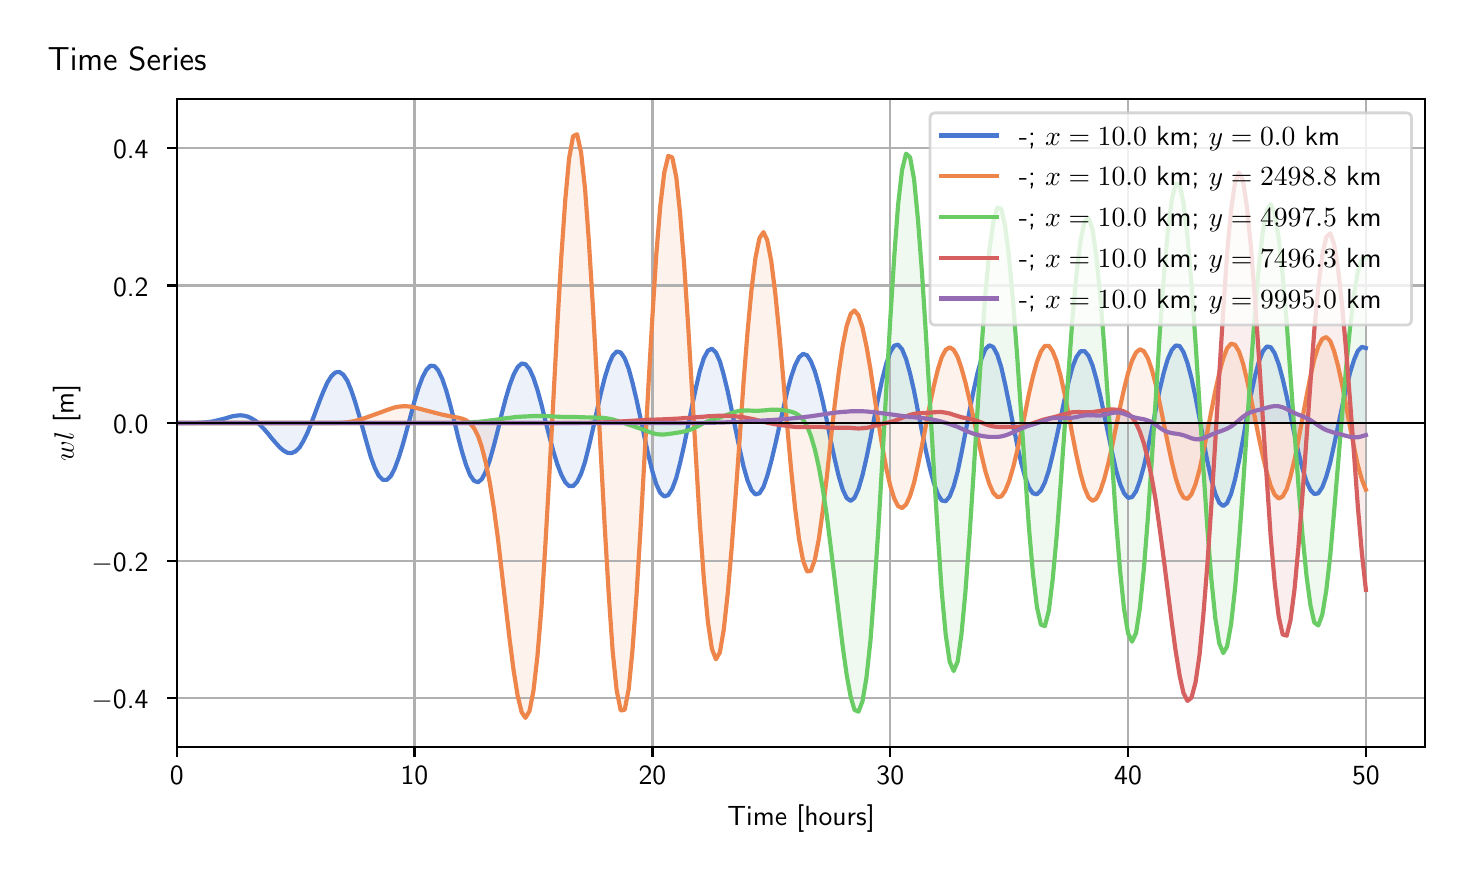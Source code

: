 \begingroup%
\makeatletter%
\begin{pgfpicture}%
\pgfpathrectangle{\pgfpointorigin}{\pgfqpoint{7.088in}{4.119in}}%
\pgfusepath{use as bounding box, clip}%
\begin{pgfscope}%
\pgfsetbuttcap%
\pgfsetmiterjoin%
\definecolor{currentfill}{rgb}{1.0,1.0,1.0}%
\pgfsetfillcolor{currentfill}%
\pgfsetlinewidth{0.0pt}%
\definecolor{currentstroke}{rgb}{1.0,1.0,1.0}%
\pgfsetstrokecolor{currentstroke}%
\pgfsetdash{}{0pt}%
\pgfpathmoveto{\pgfqpoint{0.0in}{0.0in}}%
\pgfpathlineto{\pgfqpoint{7.088in}{0.0in}}%
\pgfpathlineto{\pgfqpoint{7.088in}{4.119in}}%
\pgfpathlineto{\pgfqpoint{0.0in}{4.119in}}%
\pgfpathlineto{\pgfqpoint{0.0in}{0.0in}}%
\pgfpathclose%
\pgfusepath{fill}%
\end{pgfscope}%
\begin{pgfscope}%
\pgfsetbuttcap%
\pgfsetmiterjoin%
\definecolor{currentfill}{rgb}{1.0,1.0,1.0}%
\pgfsetfillcolor{currentfill}%
\pgfsetlinewidth{0.0pt}%
\definecolor{currentstroke}{rgb}{0.0,0.0,0.0}%
\pgfsetstrokecolor{currentstroke}%
\pgfsetstrokeopacity{0.0}%
\pgfsetdash{}{0pt}%
\pgfpathmoveto{\pgfqpoint{0.745in}{0.522in}}%
\pgfpathlineto{\pgfqpoint{6.988in}{0.522in}}%
\pgfpathlineto{\pgfqpoint{6.988in}{3.762in}}%
\pgfpathlineto{\pgfqpoint{0.745in}{3.762in}}%
\pgfpathlineto{\pgfqpoint{0.745in}{0.522in}}%
\pgfpathclose%
\pgfusepath{fill}%
\end{pgfscope}%
\begin{pgfscope}%
\pgfpathrectangle{\pgfqpoint{0.745in}{0.522in}}{\pgfqpoint{6.243in}{3.241in}}%
\pgfusepath{clip}%
\pgfsetbuttcap%
\pgfsetroundjoin%
\definecolor{currentfill}{rgb}{0.282,0.471,0.816}%
\pgfsetfillcolor{currentfill}%
\pgfsetfillopacity{0.1}%
\pgfsetlinewidth{0.0pt}%
\definecolor{currentstroke}{rgb}{0.0,0.0,0.0}%
\pgfsetstrokecolor{currentstroke}%
\pgfsetdash{}{0pt}%
\pgfpathmoveto{\pgfqpoint{0.745in}{2.142in}}%
\pgfpathlineto{\pgfqpoint{0.745in}{2.142in}}%
\pgfpathlineto{\pgfqpoint{0.765in}{2.142in}}%
\pgfpathlineto{\pgfqpoint{0.785in}{2.142in}}%
\pgfpathlineto{\pgfqpoint{0.805in}{2.142in}}%
\pgfpathlineto{\pgfqpoint{0.825in}{2.142in}}%
\pgfpathlineto{\pgfqpoint{0.844in}{2.143in}}%
\pgfpathlineto{\pgfqpoint{0.864in}{2.144in}}%
\pgfpathlineto{\pgfqpoint{0.884in}{2.145in}}%
\pgfpathlineto{\pgfqpoint{0.904in}{2.147in}}%
\pgfpathlineto{\pgfqpoint{0.924in}{2.15in}}%
\pgfpathlineto{\pgfqpoint{0.943in}{2.154in}}%
\pgfpathlineto{\pgfqpoint{0.963in}{2.159in}}%
\pgfpathlineto{\pgfqpoint{0.983in}{2.164in}}%
\pgfpathlineto{\pgfqpoint{1.003in}{2.17in}}%
\pgfpathlineto{\pgfqpoint{1.023in}{2.176in}}%
\pgfpathlineto{\pgfqpoint{1.043in}{2.179in}}%
\pgfpathlineto{\pgfqpoint{1.062in}{2.181in}}%
\pgfpathlineto{\pgfqpoint{1.082in}{2.179in}}%
\pgfpathlineto{\pgfqpoint{1.102in}{2.174in}}%
\pgfpathlineto{\pgfqpoint{1.122in}{2.164in}}%
\pgfpathlineto{\pgfqpoint{1.142in}{2.151in}}%
\pgfpathlineto{\pgfqpoint{1.161in}{2.133in}}%
\pgfpathlineto{\pgfqpoint{1.181in}{2.113in}}%
\pgfpathlineto{\pgfqpoint{1.201in}{2.09in}}%
\pgfpathlineto{\pgfqpoint{1.221in}{2.065in}}%
\pgfpathlineto{\pgfqpoint{1.241in}{2.042in}}%
\pgfpathlineto{\pgfqpoint{1.261in}{2.02in}}%
\pgfpathlineto{\pgfqpoint{1.28in}{2.004in}}%
\pgfpathlineto{\pgfqpoint{1.3in}{1.993in}}%
\pgfpathlineto{\pgfqpoint{1.32in}{1.992in}}%
\pgfpathlineto{\pgfqpoint{1.34in}{2.001in}}%
\pgfpathlineto{\pgfqpoint{1.36in}{2.021in}}%
\pgfpathlineto{\pgfqpoint{1.379in}{2.053in}}%
\pgfpathlineto{\pgfqpoint{1.399in}{2.094in}}%
\pgfpathlineto{\pgfqpoint{1.419in}{2.144in}}%
\pgfpathlineto{\pgfqpoint{1.439in}{2.197in}}%
\pgfpathlineto{\pgfqpoint{1.459in}{2.251in}}%
\pgfpathlineto{\pgfqpoint{1.479in}{2.301in}}%
\pgfpathlineto{\pgfqpoint{1.498in}{2.344in}}%
\pgfpathlineto{\pgfqpoint{1.518in}{2.376in}}%
\pgfpathlineto{\pgfqpoint{1.538in}{2.395in}}%
\pgfpathlineto{\pgfqpoint{1.558in}{2.398in}}%
\pgfpathlineto{\pgfqpoint{1.578in}{2.384in}}%
\pgfpathlineto{\pgfqpoint{1.598in}{2.354in}}%
\pgfpathlineto{\pgfqpoint{1.617in}{2.308in}}%
\pgfpathlineto{\pgfqpoint{1.637in}{2.249in}}%
\pgfpathlineto{\pgfqpoint{1.657in}{2.181in}}%
\pgfpathlineto{\pgfqpoint{1.677in}{2.109in}}%
\pgfpathlineto{\pgfqpoint{1.697in}{2.037in}}%
\pgfpathlineto{\pgfqpoint{1.716in}{1.971in}}%
\pgfpathlineto{\pgfqpoint{1.736in}{1.917in}}%
\pgfpathlineto{\pgfqpoint{1.756in}{1.878in}}%
\pgfpathlineto{\pgfqpoint{1.776in}{1.858in}}%
\pgfpathlineto{\pgfqpoint{1.796in}{1.858in}}%
\pgfpathlineto{\pgfqpoint{1.816in}{1.877in}}%
\pgfpathlineto{\pgfqpoint{1.835in}{1.914in}}%
\pgfpathlineto{\pgfqpoint{1.855in}{1.968in}}%
\pgfpathlineto{\pgfqpoint{1.875in}{2.032in}}%
\pgfpathlineto{\pgfqpoint{1.895in}{2.105in}}%
\pgfpathlineto{\pgfqpoint{1.915in}{2.18in}}%
\pgfpathlineto{\pgfqpoint{1.934in}{2.252in}}%
\pgfpathlineto{\pgfqpoint{1.954in}{2.317in}}%
\pgfpathlineto{\pgfqpoint{1.974in}{2.371in}}%
\pgfpathlineto{\pgfqpoint{1.994in}{2.409in}}%
\pgfpathlineto{\pgfqpoint{2.014in}{2.429in}}%
\pgfpathlineto{\pgfqpoint{2.034in}{2.427in}}%
\pgfpathlineto{\pgfqpoint{2.053in}{2.405in}}%
\pgfpathlineto{\pgfqpoint{2.073in}{2.363in}}%
\pgfpathlineto{\pgfqpoint{2.093in}{2.304in}}%
\pgfpathlineto{\pgfqpoint{2.113in}{2.232in}}%
\pgfpathlineto{\pgfqpoint{2.133in}{2.153in}}%
\pgfpathlineto{\pgfqpoint{2.152in}{2.072in}}%
\pgfpathlineto{\pgfqpoint{2.172in}{1.997in}}%
\pgfpathlineto{\pgfqpoint{2.192in}{1.932in}}%
\pgfpathlineto{\pgfqpoint{2.212in}{1.882in}}%
\pgfpathlineto{\pgfqpoint{2.232in}{1.853in}}%
\pgfpathlineto{\pgfqpoint{2.252in}{1.846in}}%
\pgfpathlineto{\pgfqpoint{2.271in}{1.862in}}%
\pgfpathlineto{\pgfqpoint{2.291in}{1.901in}}%
\pgfpathlineto{\pgfqpoint{2.311in}{1.958in}}%
\pgfpathlineto{\pgfqpoint{2.331in}{2.029in}}%
\pgfpathlineto{\pgfqpoint{2.351in}{2.107in}}%
\pgfpathlineto{\pgfqpoint{2.37in}{2.187in}}%
\pgfpathlineto{\pgfqpoint{2.39in}{2.264in}}%
\pgfpathlineto{\pgfqpoint{2.41in}{2.331in}}%
\pgfpathlineto{\pgfqpoint{2.43in}{2.385in}}%
\pgfpathlineto{\pgfqpoint{2.45in}{2.422in}}%
\pgfpathlineto{\pgfqpoint{2.47in}{2.44in}}%
\pgfpathlineto{\pgfqpoint{2.489in}{2.436in}}%
\pgfpathlineto{\pgfqpoint{2.509in}{2.412in}}%
\pgfpathlineto{\pgfqpoint{2.529in}{2.368in}}%
\pgfpathlineto{\pgfqpoint{2.549in}{2.307in}}%
\pgfpathlineto{\pgfqpoint{2.569in}{2.234in}}%
\pgfpathlineto{\pgfqpoint{2.588in}{2.156in}}%
\pgfpathlineto{\pgfqpoint{2.608in}{2.077in}}%
\pgfpathlineto{\pgfqpoint{2.628in}{2.002in}}%
\pgfpathlineto{\pgfqpoint{2.648in}{1.937in}}%
\pgfpathlineto{\pgfqpoint{2.668in}{1.884in}}%
\pgfpathlineto{\pgfqpoint{2.688in}{1.846in}}%
\pgfpathlineto{\pgfqpoint{2.707in}{1.827in}}%
\pgfpathlineto{\pgfqpoint{2.727in}{1.827in}}%
\pgfpathlineto{\pgfqpoint{2.747in}{1.848in}}%
\pgfpathlineto{\pgfqpoint{2.767in}{1.889in}}%
\pgfpathlineto{\pgfqpoint{2.787in}{1.949in}}%
\pgfpathlineto{\pgfqpoint{2.806in}{2.025in}}%
\pgfpathlineto{\pgfqpoint{2.826in}{2.111in}}%
\pgfpathlineto{\pgfqpoint{2.846in}{2.202in}}%
\pgfpathlineto{\pgfqpoint{2.866in}{2.291in}}%
\pgfpathlineto{\pgfqpoint{2.886in}{2.371in}}%
\pgfpathlineto{\pgfqpoint{2.906in}{2.435in}}%
\pgfpathlineto{\pgfqpoint{2.925in}{2.479in}}%
\pgfpathlineto{\pgfqpoint{2.945in}{2.5in}}%
\pgfpathlineto{\pgfqpoint{2.965in}{2.495in}}%
\pgfpathlineto{\pgfqpoint{2.985in}{2.466in}}%
\pgfpathlineto{\pgfqpoint{3.005in}{2.414in}}%
\pgfpathlineto{\pgfqpoint{3.024in}{2.344in}}%
\pgfpathlineto{\pgfqpoint{3.044in}{2.26in}}%
\pgfpathlineto{\pgfqpoint{3.064in}{2.167in}}%
\pgfpathlineto{\pgfqpoint{3.084in}{2.071in}}%
\pgfpathlineto{\pgfqpoint{3.104in}{1.98in}}%
\pgfpathlineto{\pgfqpoint{3.124in}{1.899in}}%
\pgfpathlineto{\pgfqpoint{3.143in}{1.836in}}%
\pgfpathlineto{\pgfqpoint{3.163in}{1.793in}}%
\pgfpathlineto{\pgfqpoint{3.183in}{1.775in}}%
\pgfpathlineto{\pgfqpoint{3.203in}{1.782in}}%
\pgfpathlineto{\pgfqpoint{3.223in}{1.814in}}%
\pgfpathlineto{\pgfqpoint{3.243in}{1.868in}}%
\pgfpathlineto{\pgfqpoint{3.262in}{1.942in}}%
\pgfpathlineto{\pgfqpoint{3.282in}{2.03in}}%
\pgfpathlineto{\pgfqpoint{3.302in}{2.127in}}%
\pgfpathlineto{\pgfqpoint{3.322in}{2.227in}}%
\pgfpathlineto{\pgfqpoint{3.342in}{2.322in}}%
\pgfpathlineto{\pgfqpoint{3.361in}{2.404in}}%
\pgfpathlineto{\pgfqpoint{3.381in}{2.467in}}%
\pgfpathlineto{\pgfqpoint{3.401in}{2.504in}}%
\pgfpathlineto{\pgfqpoint{3.421in}{2.514in}}%
\pgfpathlineto{\pgfqpoint{3.441in}{2.495in}}%
\pgfpathlineto{\pgfqpoint{3.461in}{2.451in}}%
\pgfpathlineto{\pgfqpoint{3.48in}{2.384in}}%
\pgfpathlineto{\pgfqpoint{3.5in}{2.301in}}%
\pgfpathlineto{\pgfqpoint{3.52in}{2.207in}}%
\pgfpathlineto{\pgfqpoint{3.54in}{2.108in}}%
\pgfpathlineto{\pgfqpoint{3.56in}{2.012in}}%
\pgfpathlineto{\pgfqpoint{3.579in}{1.926in}}%
\pgfpathlineto{\pgfqpoint{3.599in}{1.856in}}%
\pgfpathlineto{\pgfqpoint{3.619in}{1.807in}}%
\pgfpathlineto{\pgfqpoint{3.639in}{1.785in}}%
\pgfpathlineto{\pgfqpoint{3.659in}{1.791in}}%
\pgfpathlineto{\pgfqpoint{3.679in}{1.823in}}%
\pgfpathlineto{\pgfqpoint{3.698in}{1.878in}}%
\pgfpathlineto{\pgfqpoint{3.718in}{1.951in}}%
\pgfpathlineto{\pgfqpoint{3.738in}{2.035in}}%
\pgfpathlineto{\pgfqpoint{3.758in}{2.124in}}%
\pgfpathlineto{\pgfqpoint{3.778in}{2.214in}}%
\pgfpathlineto{\pgfqpoint{3.797in}{2.298in}}%
\pgfpathlineto{\pgfqpoint{3.817in}{2.372in}}%
\pgfpathlineto{\pgfqpoint{3.837in}{2.431in}}%
\pgfpathlineto{\pgfqpoint{3.857in}{2.471in}}%
\pgfpathlineto{\pgfqpoint{3.877in}{2.488in}}%
\pgfpathlineto{\pgfqpoint{3.897in}{2.481in}}%
\pgfpathlineto{\pgfqpoint{3.916in}{2.451in}}%
\pgfpathlineto{\pgfqpoint{3.936in}{2.4in}}%
\pgfpathlineto{\pgfqpoint{3.956in}{2.33in}}%
\pgfpathlineto{\pgfqpoint{3.976in}{2.247in}}%
\pgfpathlineto{\pgfqpoint{3.996in}{2.153in}}%
\pgfpathlineto{\pgfqpoint{4.015in}{2.056in}}%
\pgfpathlineto{\pgfqpoint{4.035in}{1.962in}}%
\pgfpathlineto{\pgfqpoint{4.055in}{1.877in}}%
\pgfpathlineto{\pgfqpoint{4.075in}{1.81in}}%
\pgfpathlineto{\pgfqpoint{4.095in}{1.767in}}%
\pgfpathlineto{\pgfqpoint{4.115in}{1.753in}}%
\pgfpathlineto{\pgfqpoint{4.134in}{1.768in}}%
\pgfpathlineto{\pgfqpoint{4.154in}{1.813in}}%
\pgfpathlineto{\pgfqpoint{4.174in}{1.881in}}%
\pgfpathlineto{\pgfqpoint{4.194in}{1.968in}}%
\pgfpathlineto{\pgfqpoint{4.214in}{2.066in}}%
\pgfpathlineto{\pgfqpoint{4.233in}{2.169in}}%
\pgfpathlineto{\pgfqpoint{4.253in}{2.269in}}%
\pgfpathlineto{\pgfqpoint{4.273in}{2.362in}}%
\pgfpathlineto{\pgfqpoint{4.293in}{2.439in}}%
\pgfpathlineto{\pgfqpoint{4.313in}{2.497in}}%
\pgfpathlineto{\pgfqpoint{4.333in}{2.529in}}%
\pgfpathlineto{\pgfqpoint{4.352in}{2.534in}}%
\pgfpathlineto{\pgfqpoint{4.372in}{2.511in}}%
\pgfpathlineto{\pgfqpoint{4.392in}{2.462in}}%
\pgfpathlineto{\pgfqpoint{4.412in}{2.39in}}%
\pgfpathlineto{\pgfqpoint{4.432in}{2.302in}}%
\pgfpathlineto{\pgfqpoint{4.451in}{2.204in}}%
\pgfpathlineto{\pgfqpoint{4.471in}{2.103in}}%
\pgfpathlineto{\pgfqpoint{4.491in}{2.004in}}%
\pgfpathlineto{\pgfqpoint{4.511in}{1.915in}}%
\pgfpathlineto{\pgfqpoint{4.531in}{1.841in}}%
\pgfpathlineto{\pgfqpoint{4.551in}{1.786in}}%
\pgfpathlineto{\pgfqpoint{4.57in}{1.755in}}%
\pgfpathlineto{\pgfqpoint{4.59in}{1.751in}}%
\pgfpathlineto{\pgfqpoint{4.61in}{1.775in}}%
\pgfpathlineto{\pgfqpoint{4.63in}{1.826in}}%
\pgfpathlineto{\pgfqpoint{4.65in}{1.9in}}%
\pgfpathlineto{\pgfqpoint{4.669in}{1.992in}}%
\pgfpathlineto{\pgfqpoint{4.689in}{2.095in}}%
\pgfpathlineto{\pgfqpoint{4.709in}{2.201in}}%
\pgfpathlineto{\pgfqpoint{4.729in}{2.302in}}%
\pgfpathlineto{\pgfqpoint{4.749in}{2.392in}}%
\pgfpathlineto{\pgfqpoint{4.769in}{2.463in}}%
\pgfpathlineto{\pgfqpoint{4.788in}{2.511in}}%
\pgfpathlineto{\pgfqpoint{4.808in}{2.531in}}%
\pgfpathlineto{\pgfqpoint{4.828in}{2.522in}}%
\pgfpathlineto{\pgfqpoint{4.848in}{2.484in}}%
\pgfpathlineto{\pgfqpoint{4.868in}{2.421in}}%
\pgfpathlineto{\pgfqpoint{4.887in}{2.337in}}%
\pgfpathlineto{\pgfqpoint{4.907in}{2.239in}}%
\pgfpathlineto{\pgfqpoint{4.927in}{2.135in}}%
\pgfpathlineto{\pgfqpoint{4.947in}{2.035in}}%
\pgfpathlineto{\pgfqpoint{4.967in}{1.945in}}%
\pgfpathlineto{\pgfqpoint{4.987in}{1.872in}}%
\pgfpathlineto{\pgfqpoint{5.006in}{1.82in}}%
\pgfpathlineto{\pgfqpoint{5.026in}{1.791in}}%
\pgfpathlineto{\pgfqpoint{5.046in}{1.786in}}%
\pgfpathlineto{\pgfqpoint{5.066in}{1.805in}}%
\pgfpathlineto{\pgfqpoint{5.086in}{1.845in}}%
\pgfpathlineto{\pgfqpoint{5.106in}{1.906in}}%
\pgfpathlineto{\pgfqpoint{5.125in}{1.984in}}%
\pgfpathlineto{\pgfqpoint{5.145in}{2.073in}}%
\pgfpathlineto{\pgfqpoint{5.165in}{2.169in}}%
\pgfpathlineto{\pgfqpoint{5.185in}{2.264in}}%
\pgfpathlineto{\pgfqpoint{5.205in}{2.35in}}%
\pgfpathlineto{\pgfqpoint{5.224in}{2.422in}}%
\pgfpathlineto{\pgfqpoint{5.244in}{2.473in}}%
\pgfpathlineto{\pgfqpoint{5.264in}{2.501in}}%
\pgfpathlineto{\pgfqpoint{5.284in}{2.502in}}%
\pgfpathlineto{\pgfqpoint{5.304in}{2.479in}}%
\pgfpathlineto{\pgfqpoint{5.324in}{2.431in}}%
\pgfpathlineto{\pgfqpoint{5.343in}{2.363in}}%
\pgfpathlineto{\pgfqpoint{5.363in}{2.279in}}%
\pgfpathlineto{\pgfqpoint{5.383in}{2.184in}}%
\pgfpathlineto{\pgfqpoint{5.403in}{2.086in}}%
\pgfpathlineto{\pgfqpoint{5.423in}{1.991in}}%
\pgfpathlineto{\pgfqpoint{5.442in}{1.906in}}%
\pgfpathlineto{\pgfqpoint{5.462in}{1.837in}}%
\pgfpathlineto{\pgfqpoint{5.482in}{1.791in}}%
\pgfpathlineto{\pgfqpoint{5.502in}{1.768in}}%
\pgfpathlineto{\pgfqpoint{5.522in}{1.772in}}%
\pgfpathlineto{\pgfqpoint{5.542in}{1.801in}}%
\pgfpathlineto{\pgfqpoint{5.561in}{1.854in}}%
\pgfpathlineto{\pgfqpoint{5.581in}{1.926in}}%
\pgfpathlineto{\pgfqpoint{5.601in}{2.015in}}%
\pgfpathlineto{\pgfqpoint{5.621in}{2.112in}}%
\pgfpathlineto{\pgfqpoint{5.641in}{2.212in}}%
\pgfpathlineto{\pgfqpoint{5.66in}{2.308in}}%
\pgfpathlineto{\pgfqpoint{5.68in}{2.393in}}%
\pgfpathlineto{\pgfqpoint{5.7in}{2.461in}}%
\pgfpathlineto{\pgfqpoint{5.72in}{2.507in}}%
\pgfpathlineto{\pgfqpoint{5.74in}{2.53in}}%
\pgfpathlineto{\pgfqpoint{5.76in}{2.527in}}%
\pgfpathlineto{\pgfqpoint{5.779in}{2.497in}}%
\pgfpathlineto{\pgfqpoint{5.799in}{2.442in}}%
\pgfpathlineto{\pgfqpoint{5.819in}{2.366in}}%
\pgfpathlineto{\pgfqpoint{5.839in}{2.272in}}%
\pgfpathlineto{\pgfqpoint{5.859in}{2.166in}}%
\pgfpathlineto{\pgfqpoint{5.878in}{2.058in}}%
\pgfpathlineto{\pgfqpoint{5.898in}{1.953in}}%
\pgfpathlineto{\pgfqpoint{5.918in}{1.861in}}%
\pgfpathlineto{\pgfqpoint{5.938in}{1.789in}}%
\pgfpathlineto{\pgfqpoint{5.958in}{1.743in}}%
\pgfpathlineto{\pgfqpoint{5.978in}{1.727in}}%
\pgfpathlineto{\pgfqpoint{5.997in}{1.742in}}%
\pgfpathlineto{\pgfqpoint{6.017in}{1.788in}}%
\pgfpathlineto{\pgfqpoint{6.037in}{1.861in}}%
\pgfpathlineto{\pgfqpoint{6.057in}{1.955in}}%
\pgfpathlineto{\pgfqpoint{6.077in}{2.062in}}%
\pgfpathlineto{\pgfqpoint{6.096in}{2.174in}}%
\pgfpathlineto{\pgfqpoint{6.116in}{2.281in}}%
\pgfpathlineto{\pgfqpoint{6.136in}{2.375in}}%
\pgfpathlineto{\pgfqpoint{6.156in}{2.45in}}%
\pgfpathlineto{\pgfqpoint{6.176in}{2.501in}}%
\pgfpathlineto{\pgfqpoint{6.196in}{2.525in}}%
\pgfpathlineto{\pgfqpoint{6.215in}{2.521in}}%
\pgfpathlineto{\pgfqpoint{6.235in}{2.491in}}%
\pgfpathlineto{\pgfqpoint{6.255in}{2.437in}}%
\pgfpathlineto{\pgfqpoint{6.275in}{2.363in}}%
\pgfpathlineto{\pgfqpoint{6.295in}{2.276in}}%
\pgfpathlineto{\pgfqpoint{6.314in}{2.181in}}%
\pgfpathlineto{\pgfqpoint{6.334in}{2.085in}}%
\pgfpathlineto{\pgfqpoint{6.354in}{1.994in}}%
\pgfpathlineto{\pgfqpoint{6.374in}{1.914in}}%
\pgfpathlineto{\pgfqpoint{6.394in}{1.85in}}%
\pgfpathlineto{\pgfqpoint{6.414in}{1.807in}}%
\pgfpathlineto{\pgfqpoint{6.433in}{1.787in}}%
\pgfpathlineto{\pgfqpoint{6.453in}{1.791in}}%
\pgfpathlineto{\pgfqpoint{6.473in}{1.821in}}%
\pgfpathlineto{\pgfqpoint{6.493in}{1.874in}}%
\pgfpathlineto{\pgfqpoint{6.513in}{1.946in}}%
\pgfpathlineto{\pgfqpoint{6.532in}{2.033in}}%
\pgfpathlineto{\pgfqpoint{6.552in}{2.128in}}%
\pgfpathlineto{\pgfqpoint{6.572in}{2.223in}}%
\pgfpathlineto{\pgfqpoint{6.592in}{2.314in}}%
\pgfpathlineto{\pgfqpoint{6.612in}{2.394in}}%
\pgfpathlineto{\pgfqpoint{6.632in}{2.459in}}%
\pgfpathlineto{\pgfqpoint{6.651in}{2.503in}}%
\pgfpathlineto{\pgfqpoint{6.671in}{2.523in}}%
\pgfpathlineto{\pgfqpoint{6.691in}{2.517in}}%
\pgfpathlineto{\pgfqpoint{6.691in}{2.142in}}%
\pgfpathlineto{\pgfqpoint{6.691in}{2.142in}}%
\pgfpathlineto{\pgfqpoint{6.671in}{2.142in}}%
\pgfpathlineto{\pgfqpoint{6.651in}{2.142in}}%
\pgfpathlineto{\pgfqpoint{6.632in}{2.142in}}%
\pgfpathlineto{\pgfqpoint{6.612in}{2.142in}}%
\pgfpathlineto{\pgfqpoint{6.592in}{2.142in}}%
\pgfpathlineto{\pgfqpoint{6.572in}{2.142in}}%
\pgfpathlineto{\pgfqpoint{6.552in}{2.142in}}%
\pgfpathlineto{\pgfqpoint{6.532in}{2.142in}}%
\pgfpathlineto{\pgfqpoint{6.513in}{2.142in}}%
\pgfpathlineto{\pgfqpoint{6.493in}{2.142in}}%
\pgfpathlineto{\pgfqpoint{6.473in}{2.142in}}%
\pgfpathlineto{\pgfqpoint{6.453in}{2.142in}}%
\pgfpathlineto{\pgfqpoint{6.433in}{2.142in}}%
\pgfpathlineto{\pgfqpoint{6.414in}{2.142in}}%
\pgfpathlineto{\pgfqpoint{6.394in}{2.142in}}%
\pgfpathlineto{\pgfqpoint{6.374in}{2.142in}}%
\pgfpathlineto{\pgfqpoint{6.354in}{2.142in}}%
\pgfpathlineto{\pgfqpoint{6.334in}{2.142in}}%
\pgfpathlineto{\pgfqpoint{6.314in}{2.142in}}%
\pgfpathlineto{\pgfqpoint{6.295in}{2.142in}}%
\pgfpathlineto{\pgfqpoint{6.275in}{2.142in}}%
\pgfpathlineto{\pgfqpoint{6.255in}{2.142in}}%
\pgfpathlineto{\pgfqpoint{6.235in}{2.142in}}%
\pgfpathlineto{\pgfqpoint{6.215in}{2.142in}}%
\pgfpathlineto{\pgfqpoint{6.196in}{2.142in}}%
\pgfpathlineto{\pgfqpoint{6.176in}{2.142in}}%
\pgfpathlineto{\pgfqpoint{6.156in}{2.142in}}%
\pgfpathlineto{\pgfqpoint{6.136in}{2.142in}}%
\pgfpathlineto{\pgfqpoint{6.116in}{2.142in}}%
\pgfpathlineto{\pgfqpoint{6.096in}{2.142in}}%
\pgfpathlineto{\pgfqpoint{6.077in}{2.142in}}%
\pgfpathlineto{\pgfqpoint{6.057in}{2.142in}}%
\pgfpathlineto{\pgfqpoint{6.037in}{2.142in}}%
\pgfpathlineto{\pgfqpoint{6.017in}{2.142in}}%
\pgfpathlineto{\pgfqpoint{5.997in}{2.142in}}%
\pgfpathlineto{\pgfqpoint{5.978in}{2.142in}}%
\pgfpathlineto{\pgfqpoint{5.958in}{2.142in}}%
\pgfpathlineto{\pgfqpoint{5.938in}{2.142in}}%
\pgfpathlineto{\pgfqpoint{5.918in}{2.142in}}%
\pgfpathlineto{\pgfqpoint{5.898in}{2.142in}}%
\pgfpathlineto{\pgfqpoint{5.878in}{2.142in}}%
\pgfpathlineto{\pgfqpoint{5.859in}{2.142in}}%
\pgfpathlineto{\pgfqpoint{5.839in}{2.142in}}%
\pgfpathlineto{\pgfqpoint{5.819in}{2.142in}}%
\pgfpathlineto{\pgfqpoint{5.799in}{2.142in}}%
\pgfpathlineto{\pgfqpoint{5.779in}{2.142in}}%
\pgfpathlineto{\pgfqpoint{5.76in}{2.142in}}%
\pgfpathlineto{\pgfqpoint{5.74in}{2.142in}}%
\pgfpathlineto{\pgfqpoint{5.72in}{2.142in}}%
\pgfpathlineto{\pgfqpoint{5.7in}{2.142in}}%
\pgfpathlineto{\pgfqpoint{5.68in}{2.142in}}%
\pgfpathlineto{\pgfqpoint{5.66in}{2.142in}}%
\pgfpathlineto{\pgfqpoint{5.641in}{2.142in}}%
\pgfpathlineto{\pgfqpoint{5.621in}{2.142in}}%
\pgfpathlineto{\pgfqpoint{5.601in}{2.142in}}%
\pgfpathlineto{\pgfqpoint{5.581in}{2.142in}}%
\pgfpathlineto{\pgfqpoint{5.561in}{2.142in}}%
\pgfpathlineto{\pgfqpoint{5.542in}{2.142in}}%
\pgfpathlineto{\pgfqpoint{5.522in}{2.142in}}%
\pgfpathlineto{\pgfqpoint{5.502in}{2.142in}}%
\pgfpathlineto{\pgfqpoint{5.482in}{2.142in}}%
\pgfpathlineto{\pgfqpoint{5.462in}{2.142in}}%
\pgfpathlineto{\pgfqpoint{5.442in}{2.142in}}%
\pgfpathlineto{\pgfqpoint{5.423in}{2.142in}}%
\pgfpathlineto{\pgfqpoint{5.403in}{2.142in}}%
\pgfpathlineto{\pgfqpoint{5.383in}{2.142in}}%
\pgfpathlineto{\pgfqpoint{5.363in}{2.142in}}%
\pgfpathlineto{\pgfqpoint{5.343in}{2.142in}}%
\pgfpathlineto{\pgfqpoint{5.324in}{2.142in}}%
\pgfpathlineto{\pgfqpoint{5.304in}{2.142in}}%
\pgfpathlineto{\pgfqpoint{5.284in}{2.142in}}%
\pgfpathlineto{\pgfqpoint{5.264in}{2.142in}}%
\pgfpathlineto{\pgfqpoint{5.244in}{2.142in}}%
\pgfpathlineto{\pgfqpoint{5.224in}{2.142in}}%
\pgfpathlineto{\pgfqpoint{5.205in}{2.142in}}%
\pgfpathlineto{\pgfqpoint{5.185in}{2.142in}}%
\pgfpathlineto{\pgfqpoint{5.165in}{2.142in}}%
\pgfpathlineto{\pgfqpoint{5.145in}{2.142in}}%
\pgfpathlineto{\pgfqpoint{5.125in}{2.142in}}%
\pgfpathlineto{\pgfqpoint{5.106in}{2.142in}}%
\pgfpathlineto{\pgfqpoint{5.086in}{2.142in}}%
\pgfpathlineto{\pgfqpoint{5.066in}{2.142in}}%
\pgfpathlineto{\pgfqpoint{5.046in}{2.142in}}%
\pgfpathlineto{\pgfqpoint{5.026in}{2.142in}}%
\pgfpathlineto{\pgfqpoint{5.006in}{2.142in}}%
\pgfpathlineto{\pgfqpoint{4.987in}{2.142in}}%
\pgfpathlineto{\pgfqpoint{4.967in}{2.142in}}%
\pgfpathlineto{\pgfqpoint{4.947in}{2.142in}}%
\pgfpathlineto{\pgfqpoint{4.927in}{2.142in}}%
\pgfpathlineto{\pgfqpoint{4.907in}{2.142in}}%
\pgfpathlineto{\pgfqpoint{4.887in}{2.142in}}%
\pgfpathlineto{\pgfqpoint{4.868in}{2.142in}}%
\pgfpathlineto{\pgfqpoint{4.848in}{2.142in}}%
\pgfpathlineto{\pgfqpoint{4.828in}{2.142in}}%
\pgfpathlineto{\pgfqpoint{4.808in}{2.142in}}%
\pgfpathlineto{\pgfqpoint{4.788in}{2.142in}}%
\pgfpathlineto{\pgfqpoint{4.769in}{2.142in}}%
\pgfpathlineto{\pgfqpoint{4.749in}{2.142in}}%
\pgfpathlineto{\pgfqpoint{4.729in}{2.142in}}%
\pgfpathlineto{\pgfqpoint{4.709in}{2.142in}}%
\pgfpathlineto{\pgfqpoint{4.689in}{2.142in}}%
\pgfpathlineto{\pgfqpoint{4.669in}{2.142in}}%
\pgfpathlineto{\pgfqpoint{4.65in}{2.142in}}%
\pgfpathlineto{\pgfqpoint{4.63in}{2.142in}}%
\pgfpathlineto{\pgfqpoint{4.61in}{2.142in}}%
\pgfpathlineto{\pgfqpoint{4.59in}{2.142in}}%
\pgfpathlineto{\pgfqpoint{4.57in}{2.142in}}%
\pgfpathlineto{\pgfqpoint{4.551in}{2.142in}}%
\pgfpathlineto{\pgfqpoint{4.531in}{2.142in}}%
\pgfpathlineto{\pgfqpoint{4.511in}{2.142in}}%
\pgfpathlineto{\pgfqpoint{4.491in}{2.142in}}%
\pgfpathlineto{\pgfqpoint{4.471in}{2.142in}}%
\pgfpathlineto{\pgfqpoint{4.451in}{2.142in}}%
\pgfpathlineto{\pgfqpoint{4.432in}{2.142in}}%
\pgfpathlineto{\pgfqpoint{4.412in}{2.142in}}%
\pgfpathlineto{\pgfqpoint{4.392in}{2.142in}}%
\pgfpathlineto{\pgfqpoint{4.372in}{2.142in}}%
\pgfpathlineto{\pgfqpoint{4.352in}{2.142in}}%
\pgfpathlineto{\pgfqpoint{4.333in}{2.142in}}%
\pgfpathlineto{\pgfqpoint{4.313in}{2.142in}}%
\pgfpathlineto{\pgfqpoint{4.293in}{2.142in}}%
\pgfpathlineto{\pgfqpoint{4.273in}{2.142in}}%
\pgfpathlineto{\pgfqpoint{4.253in}{2.142in}}%
\pgfpathlineto{\pgfqpoint{4.233in}{2.142in}}%
\pgfpathlineto{\pgfqpoint{4.214in}{2.142in}}%
\pgfpathlineto{\pgfqpoint{4.194in}{2.142in}}%
\pgfpathlineto{\pgfqpoint{4.174in}{2.142in}}%
\pgfpathlineto{\pgfqpoint{4.154in}{2.142in}}%
\pgfpathlineto{\pgfqpoint{4.134in}{2.142in}}%
\pgfpathlineto{\pgfqpoint{4.115in}{2.142in}}%
\pgfpathlineto{\pgfqpoint{4.095in}{2.142in}}%
\pgfpathlineto{\pgfqpoint{4.075in}{2.142in}}%
\pgfpathlineto{\pgfqpoint{4.055in}{2.142in}}%
\pgfpathlineto{\pgfqpoint{4.035in}{2.142in}}%
\pgfpathlineto{\pgfqpoint{4.015in}{2.142in}}%
\pgfpathlineto{\pgfqpoint{3.996in}{2.142in}}%
\pgfpathlineto{\pgfqpoint{3.976in}{2.142in}}%
\pgfpathlineto{\pgfqpoint{3.956in}{2.142in}}%
\pgfpathlineto{\pgfqpoint{3.936in}{2.142in}}%
\pgfpathlineto{\pgfqpoint{3.916in}{2.142in}}%
\pgfpathlineto{\pgfqpoint{3.897in}{2.142in}}%
\pgfpathlineto{\pgfqpoint{3.877in}{2.142in}}%
\pgfpathlineto{\pgfqpoint{3.857in}{2.142in}}%
\pgfpathlineto{\pgfqpoint{3.837in}{2.142in}}%
\pgfpathlineto{\pgfqpoint{3.817in}{2.142in}}%
\pgfpathlineto{\pgfqpoint{3.797in}{2.142in}}%
\pgfpathlineto{\pgfqpoint{3.778in}{2.142in}}%
\pgfpathlineto{\pgfqpoint{3.758in}{2.142in}}%
\pgfpathlineto{\pgfqpoint{3.738in}{2.142in}}%
\pgfpathlineto{\pgfqpoint{3.718in}{2.142in}}%
\pgfpathlineto{\pgfqpoint{3.698in}{2.142in}}%
\pgfpathlineto{\pgfqpoint{3.679in}{2.142in}}%
\pgfpathlineto{\pgfqpoint{3.659in}{2.142in}}%
\pgfpathlineto{\pgfqpoint{3.639in}{2.142in}}%
\pgfpathlineto{\pgfqpoint{3.619in}{2.142in}}%
\pgfpathlineto{\pgfqpoint{3.599in}{2.142in}}%
\pgfpathlineto{\pgfqpoint{3.579in}{2.142in}}%
\pgfpathlineto{\pgfqpoint{3.56in}{2.142in}}%
\pgfpathlineto{\pgfqpoint{3.54in}{2.142in}}%
\pgfpathlineto{\pgfqpoint{3.52in}{2.142in}}%
\pgfpathlineto{\pgfqpoint{3.5in}{2.142in}}%
\pgfpathlineto{\pgfqpoint{3.48in}{2.142in}}%
\pgfpathlineto{\pgfqpoint{3.461in}{2.142in}}%
\pgfpathlineto{\pgfqpoint{3.441in}{2.142in}}%
\pgfpathlineto{\pgfqpoint{3.421in}{2.142in}}%
\pgfpathlineto{\pgfqpoint{3.401in}{2.142in}}%
\pgfpathlineto{\pgfqpoint{3.381in}{2.142in}}%
\pgfpathlineto{\pgfqpoint{3.361in}{2.142in}}%
\pgfpathlineto{\pgfqpoint{3.342in}{2.142in}}%
\pgfpathlineto{\pgfqpoint{3.322in}{2.142in}}%
\pgfpathlineto{\pgfqpoint{3.302in}{2.142in}}%
\pgfpathlineto{\pgfqpoint{3.282in}{2.142in}}%
\pgfpathlineto{\pgfqpoint{3.262in}{2.142in}}%
\pgfpathlineto{\pgfqpoint{3.243in}{2.142in}}%
\pgfpathlineto{\pgfqpoint{3.223in}{2.142in}}%
\pgfpathlineto{\pgfqpoint{3.203in}{2.142in}}%
\pgfpathlineto{\pgfqpoint{3.183in}{2.142in}}%
\pgfpathlineto{\pgfqpoint{3.163in}{2.142in}}%
\pgfpathlineto{\pgfqpoint{3.143in}{2.142in}}%
\pgfpathlineto{\pgfqpoint{3.124in}{2.142in}}%
\pgfpathlineto{\pgfqpoint{3.104in}{2.142in}}%
\pgfpathlineto{\pgfqpoint{3.084in}{2.142in}}%
\pgfpathlineto{\pgfqpoint{3.064in}{2.142in}}%
\pgfpathlineto{\pgfqpoint{3.044in}{2.142in}}%
\pgfpathlineto{\pgfqpoint{3.024in}{2.142in}}%
\pgfpathlineto{\pgfqpoint{3.005in}{2.142in}}%
\pgfpathlineto{\pgfqpoint{2.985in}{2.142in}}%
\pgfpathlineto{\pgfqpoint{2.965in}{2.142in}}%
\pgfpathlineto{\pgfqpoint{2.945in}{2.142in}}%
\pgfpathlineto{\pgfqpoint{2.925in}{2.142in}}%
\pgfpathlineto{\pgfqpoint{2.906in}{2.142in}}%
\pgfpathlineto{\pgfqpoint{2.886in}{2.142in}}%
\pgfpathlineto{\pgfqpoint{2.866in}{2.142in}}%
\pgfpathlineto{\pgfqpoint{2.846in}{2.142in}}%
\pgfpathlineto{\pgfqpoint{2.826in}{2.142in}}%
\pgfpathlineto{\pgfqpoint{2.806in}{2.142in}}%
\pgfpathlineto{\pgfqpoint{2.787in}{2.142in}}%
\pgfpathlineto{\pgfqpoint{2.767in}{2.142in}}%
\pgfpathlineto{\pgfqpoint{2.747in}{2.142in}}%
\pgfpathlineto{\pgfqpoint{2.727in}{2.142in}}%
\pgfpathlineto{\pgfqpoint{2.707in}{2.142in}}%
\pgfpathlineto{\pgfqpoint{2.688in}{2.142in}}%
\pgfpathlineto{\pgfqpoint{2.668in}{2.142in}}%
\pgfpathlineto{\pgfqpoint{2.648in}{2.142in}}%
\pgfpathlineto{\pgfqpoint{2.628in}{2.142in}}%
\pgfpathlineto{\pgfqpoint{2.608in}{2.142in}}%
\pgfpathlineto{\pgfqpoint{2.588in}{2.142in}}%
\pgfpathlineto{\pgfqpoint{2.569in}{2.142in}}%
\pgfpathlineto{\pgfqpoint{2.549in}{2.142in}}%
\pgfpathlineto{\pgfqpoint{2.529in}{2.142in}}%
\pgfpathlineto{\pgfqpoint{2.509in}{2.142in}}%
\pgfpathlineto{\pgfqpoint{2.489in}{2.142in}}%
\pgfpathlineto{\pgfqpoint{2.47in}{2.142in}}%
\pgfpathlineto{\pgfqpoint{2.45in}{2.142in}}%
\pgfpathlineto{\pgfqpoint{2.43in}{2.142in}}%
\pgfpathlineto{\pgfqpoint{2.41in}{2.142in}}%
\pgfpathlineto{\pgfqpoint{2.39in}{2.142in}}%
\pgfpathlineto{\pgfqpoint{2.37in}{2.142in}}%
\pgfpathlineto{\pgfqpoint{2.351in}{2.142in}}%
\pgfpathlineto{\pgfqpoint{2.331in}{2.142in}}%
\pgfpathlineto{\pgfqpoint{2.311in}{2.142in}}%
\pgfpathlineto{\pgfqpoint{2.291in}{2.142in}}%
\pgfpathlineto{\pgfqpoint{2.271in}{2.142in}}%
\pgfpathlineto{\pgfqpoint{2.252in}{2.142in}}%
\pgfpathlineto{\pgfqpoint{2.232in}{2.142in}}%
\pgfpathlineto{\pgfqpoint{2.212in}{2.142in}}%
\pgfpathlineto{\pgfqpoint{2.192in}{2.142in}}%
\pgfpathlineto{\pgfqpoint{2.172in}{2.142in}}%
\pgfpathlineto{\pgfqpoint{2.152in}{2.142in}}%
\pgfpathlineto{\pgfqpoint{2.133in}{2.142in}}%
\pgfpathlineto{\pgfqpoint{2.113in}{2.142in}}%
\pgfpathlineto{\pgfqpoint{2.093in}{2.142in}}%
\pgfpathlineto{\pgfqpoint{2.073in}{2.142in}}%
\pgfpathlineto{\pgfqpoint{2.053in}{2.142in}}%
\pgfpathlineto{\pgfqpoint{2.034in}{2.142in}}%
\pgfpathlineto{\pgfqpoint{2.014in}{2.142in}}%
\pgfpathlineto{\pgfqpoint{1.994in}{2.142in}}%
\pgfpathlineto{\pgfqpoint{1.974in}{2.142in}}%
\pgfpathlineto{\pgfqpoint{1.954in}{2.142in}}%
\pgfpathlineto{\pgfqpoint{1.934in}{2.142in}}%
\pgfpathlineto{\pgfqpoint{1.915in}{2.142in}}%
\pgfpathlineto{\pgfqpoint{1.895in}{2.142in}}%
\pgfpathlineto{\pgfqpoint{1.875in}{2.142in}}%
\pgfpathlineto{\pgfqpoint{1.855in}{2.142in}}%
\pgfpathlineto{\pgfqpoint{1.835in}{2.142in}}%
\pgfpathlineto{\pgfqpoint{1.816in}{2.142in}}%
\pgfpathlineto{\pgfqpoint{1.796in}{2.142in}}%
\pgfpathlineto{\pgfqpoint{1.776in}{2.142in}}%
\pgfpathlineto{\pgfqpoint{1.756in}{2.142in}}%
\pgfpathlineto{\pgfqpoint{1.736in}{2.142in}}%
\pgfpathlineto{\pgfqpoint{1.716in}{2.142in}}%
\pgfpathlineto{\pgfqpoint{1.697in}{2.142in}}%
\pgfpathlineto{\pgfqpoint{1.677in}{2.142in}}%
\pgfpathlineto{\pgfqpoint{1.657in}{2.142in}}%
\pgfpathlineto{\pgfqpoint{1.637in}{2.142in}}%
\pgfpathlineto{\pgfqpoint{1.617in}{2.142in}}%
\pgfpathlineto{\pgfqpoint{1.598in}{2.142in}}%
\pgfpathlineto{\pgfqpoint{1.578in}{2.142in}}%
\pgfpathlineto{\pgfqpoint{1.558in}{2.142in}}%
\pgfpathlineto{\pgfqpoint{1.538in}{2.142in}}%
\pgfpathlineto{\pgfqpoint{1.518in}{2.142in}}%
\pgfpathlineto{\pgfqpoint{1.498in}{2.142in}}%
\pgfpathlineto{\pgfqpoint{1.479in}{2.142in}}%
\pgfpathlineto{\pgfqpoint{1.459in}{2.142in}}%
\pgfpathlineto{\pgfqpoint{1.439in}{2.142in}}%
\pgfpathlineto{\pgfqpoint{1.419in}{2.142in}}%
\pgfpathlineto{\pgfqpoint{1.399in}{2.142in}}%
\pgfpathlineto{\pgfqpoint{1.379in}{2.142in}}%
\pgfpathlineto{\pgfqpoint{1.36in}{2.142in}}%
\pgfpathlineto{\pgfqpoint{1.34in}{2.142in}}%
\pgfpathlineto{\pgfqpoint{1.32in}{2.142in}}%
\pgfpathlineto{\pgfqpoint{1.3in}{2.142in}}%
\pgfpathlineto{\pgfqpoint{1.28in}{2.142in}}%
\pgfpathlineto{\pgfqpoint{1.261in}{2.142in}}%
\pgfpathlineto{\pgfqpoint{1.241in}{2.142in}}%
\pgfpathlineto{\pgfqpoint{1.221in}{2.142in}}%
\pgfpathlineto{\pgfqpoint{1.201in}{2.142in}}%
\pgfpathlineto{\pgfqpoint{1.181in}{2.142in}}%
\pgfpathlineto{\pgfqpoint{1.161in}{2.142in}}%
\pgfpathlineto{\pgfqpoint{1.142in}{2.142in}}%
\pgfpathlineto{\pgfqpoint{1.122in}{2.142in}}%
\pgfpathlineto{\pgfqpoint{1.102in}{2.142in}}%
\pgfpathlineto{\pgfqpoint{1.082in}{2.142in}}%
\pgfpathlineto{\pgfqpoint{1.062in}{2.142in}}%
\pgfpathlineto{\pgfqpoint{1.043in}{2.142in}}%
\pgfpathlineto{\pgfqpoint{1.023in}{2.142in}}%
\pgfpathlineto{\pgfqpoint{1.003in}{2.142in}}%
\pgfpathlineto{\pgfqpoint{0.983in}{2.142in}}%
\pgfpathlineto{\pgfqpoint{0.963in}{2.142in}}%
\pgfpathlineto{\pgfqpoint{0.943in}{2.142in}}%
\pgfpathlineto{\pgfqpoint{0.924in}{2.142in}}%
\pgfpathlineto{\pgfqpoint{0.904in}{2.142in}}%
\pgfpathlineto{\pgfqpoint{0.884in}{2.142in}}%
\pgfpathlineto{\pgfqpoint{0.864in}{2.142in}}%
\pgfpathlineto{\pgfqpoint{0.844in}{2.142in}}%
\pgfpathlineto{\pgfqpoint{0.825in}{2.142in}}%
\pgfpathlineto{\pgfqpoint{0.805in}{2.142in}}%
\pgfpathlineto{\pgfqpoint{0.785in}{2.142in}}%
\pgfpathlineto{\pgfqpoint{0.765in}{2.142in}}%
\pgfpathlineto{\pgfqpoint{0.745in}{2.142in}}%
\pgfpathlineto{\pgfqpoint{0.745in}{2.142in}}%
\pgfpathclose%
\pgfusepath{fill}%
\end{pgfscope}%
\begin{pgfscope}%
\pgfpathrectangle{\pgfqpoint{0.745in}{0.522in}}{\pgfqpoint{6.243in}{3.241in}}%
\pgfusepath{clip}%
\pgfsetbuttcap%
\pgfsetroundjoin%
\definecolor{currentfill}{rgb}{0.933,0.522,0.29}%
\pgfsetfillcolor{currentfill}%
\pgfsetfillopacity{0.1}%
\pgfsetlinewidth{0.0pt}%
\definecolor{currentstroke}{rgb}{0.0,0.0,0.0}%
\pgfsetstrokecolor{currentstroke}%
\pgfsetdash{}{0pt}%
\pgfpathmoveto{\pgfqpoint{0.745in}{2.142in}}%
\pgfpathlineto{\pgfqpoint{0.745in}{2.142in}}%
\pgfpathlineto{\pgfqpoint{0.765in}{2.142in}}%
\pgfpathlineto{\pgfqpoint{0.785in}{2.142in}}%
\pgfpathlineto{\pgfqpoint{0.805in}{2.142in}}%
\pgfpathlineto{\pgfqpoint{0.825in}{2.142in}}%
\pgfpathlineto{\pgfqpoint{0.844in}{2.142in}}%
\pgfpathlineto{\pgfqpoint{0.864in}{2.142in}}%
\pgfpathlineto{\pgfqpoint{0.884in}{2.142in}}%
\pgfpathlineto{\pgfqpoint{0.904in}{2.142in}}%
\pgfpathlineto{\pgfqpoint{0.924in}{2.142in}}%
\pgfpathlineto{\pgfqpoint{0.943in}{2.142in}}%
\pgfpathlineto{\pgfqpoint{0.963in}{2.142in}}%
\pgfpathlineto{\pgfqpoint{0.983in}{2.142in}}%
\pgfpathlineto{\pgfqpoint{1.003in}{2.142in}}%
\pgfpathlineto{\pgfqpoint{1.023in}{2.142in}}%
\pgfpathlineto{\pgfqpoint{1.043in}{2.142in}}%
\pgfpathlineto{\pgfqpoint{1.062in}{2.142in}}%
\pgfpathlineto{\pgfqpoint{1.082in}{2.142in}}%
\pgfpathlineto{\pgfqpoint{1.102in}{2.142in}}%
\pgfpathlineto{\pgfqpoint{1.122in}{2.142in}}%
\pgfpathlineto{\pgfqpoint{1.142in}{2.142in}}%
\pgfpathlineto{\pgfqpoint{1.161in}{2.142in}}%
\pgfpathlineto{\pgfqpoint{1.181in}{2.142in}}%
\pgfpathlineto{\pgfqpoint{1.201in}{2.142in}}%
\pgfpathlineto{\pgfqpoint{1.221in}{2.142in}}%
\pgfpathlineto{\pgfqpoint{1.241in}{2.142in}}%
\pgfpathlineto{\pgfqpoint{1.261in}{2.142in}}%
\pgfpathlineto{\pgfqpoint{1.28in}{2.142in}}%
\pgfpathlineto{\pgfqpoint{1.3in}{2.142in}}%
\pgfpathlineto{\pgfqpoint{1.32in}{2.142in}}%
\pgfpathlineto{\pgfqpoint{1.34in}{2.142in}}%
\pgfpathlineto{\pgfqpoint{1.36in}{2.142in}}%
\pgfpathlineto{\pgfqpoint{1.379in}{2.142in}}%
\pgfpathlineto{\pgfqpoint{1.399in}{2.142in}}%
\pgfpathlineto{\pgfqpoint{1.419in}{2.142in}}%
\pgfpathlineto{\pgfqpoint{1.439in}{2.142in}}%
\pgfpathlineto{\pgfqpoint{1.459in}{2.142in}}%
\pgfpathlineto{\pgfqpoint{1.479in}{2.142in}}%
\pgfpathlineto{\pgfqpoint{1.498in}{2.142in}}%
\pgfpathlineto{\pgfqpoint{1.518in}{2.142in}}%
\pgfpathlineto{\pgfqpoint{1.538in}{2.142in}}%
\pgfpathlineto{\pgfqpoint{1.558in}{2.143in}}%
\pgfpathlineto{\pgfqpoint{1.578in}{2.144in}}%
\pgfpathlineto{\pgfqpoint{1.598in}{2.146in}}%
\pgfpathlineto{\pgfqpoint{1.617in}{2.149in}}%
\pgfpathlineto{\pgfqpoint{1.637in}{2.153in}}%
\pgfpathlineto{\pgfqpoint{1.657in}{2.158in}}%
\pgfpathlineto{\pgfqpoint{1.677in}{2.164in}}%
\pgfpathlineto{\pgfqpoint{1.697in}{2.171in}}%
\pgfpathlineto{\pgfqpoint{1.716in}{2.178in}}%
\pgfpathlineto{\pgfqpoint{1.736in}{2.185in}}%
\pgfpathlineto{\pgfqpoint{1.756in}{2.192in}}%
\pgfpathlineto{\pgfqpoint{1.776in}{2.2in}}%
\pgfpathlineto{\pgfqpoint{1.796in}{2.207in}}%
\pgfpathlineto{\pgfqpoint{1.816in}{2.214in}}%
\pgfpathlineto{\pgfqpoint{1.835in}{2.22in}}%
\pgfpathlineto{\pgfqpoint{1.855in}{2.224in}}%
\pgfpathlineto{\pgfqpoint{1.875in}{2.226in}}%
\pgfpathlineto{\pgfqpoint{1.895in}{2.226in}}%
\pgfpathlineto{\pgfqpoint{1.915in}{2.224in}}%
\pgfpathlineto{\pgfqpoint{1.934in}{2.22in}}%
\pgfpathlineto{\pgfqpoint{1.954in}{2.215in}}%
\pgfpathlineto{\pgfqpoint{1.974in}{2.21in}}%
\pgfpathlineto{\pgfqpoint{1.994in}{2.205in}}%
\pgfpathlineto{\pgfqpoint{2.014in}{2.2in}}%
\pgfpathlineto{\pgfqpoint{2.034in}{2.194in}}%
\pgfpathlineto{\pgfqpoint{2.053in}{2.189in}}%
\pgfpathlineto{\pgfqpoint{2.073in}{2.184in}}%
\pgfpathlineto{\pgfqpoint{2.093in}{2.18in}}%
\pgfpathlineto{\pgfqpoint{2.113in}{2.176in}}%
\pgfpathlineto{\pgfqpoint{2.133in}{2.172in}}%
\pgfpathlineto{\pgfqpoint{2.152in}{2.169in}}%
\pgfpathlineto{\pgfqpoint{2.172in}{2.164in}}%
\pgfpathlineto{\pgfqpoint{2.192in}{2.156in}}%
\pgfpathlineto{\pgfqpoint{2.212in}{2.141in}}%
\pgfpathlineto{\pgfqpoint{2.232in}{2.116in}}%
\pgfpathlineto{\pgfqpoint{2.252in}{2.077in}}%
\pgfpathlineto{\pgfqpoint{2.271in}{2.02in}}%
\pgfpathlineto{\pgfqpoint{2.291in}{1.942in}}%
\pgfpathlineto{\pgfqpoint{2.311in}{1.841in}}%
\pgfpathlineto{\pgfqpoint{2.331in}{1.715in}}%
\pgfpathlineto{\pgfqpoint{2.351in}{1.567in}}%
\pgfpathlineto{\pgfqpoint{2.37in}{1.402in}}%
\pgfpathlineto{\pgfqpoint{2.39in}{1.228in}}%
\pgfpathlineto{\pgfqpoint{2.41in}{1.058in}}%
\pgfpathlineto{\pgfqpoint{2.43in}{0.903in}}%
\pgfpathlineto{\pgfqpoint{2.45in}{0.778in}}%
\pgfpathlineto{\pgfqpoint{2.47in}{0.696in}}%
\pgfpathlineto{\pgfqpoint{2.489in}{0.668in}}%
\pgfpathlineto{\pgfqpoint{2.509in}{0.702in}}%
\pgfpathlineto{\pgfqpoint{2.529in}{0.804in}}%
\pgfpathlineto{\pgfqpoint{2.549in}{0.978in}}%
\pgfpathlineto{\pgfqpoint{2.569in}{1.221in}}%
\pgfpathlineto{\pgfqpoint{2.588in}{1.525in}}%
\pgfpathlineto{\pgfqpoint{2.608in}{1.876in}}%
\pgfpathlineto{\pgfqpoint{2.628in}{2.252in}}%
\pgfpathlineto{\pgfqpoint{2.648in}{2.626in}}%
\pgfpathlineto{\pgfqpoint{2.668in}{2.971in}}%
\pgfpathlineto{\pgfqpoint{2.688in}{3.258in}}%
\pgfpathlineto{\pgfqpoint{2.707in}{3.465in}}%
\pgfpathlineto{\pgfqpoint{2.727in}{3.576in}}%
\pgfpathlineto{\pgfqpoint{2.747in}{3.586in}}%
\pgfpathlineto{\pgfqpoint{2.767in}{3.495in}}%
\pgfpathlineto{\pgfqpoint{2.787in}{3.312in}}%
\pgfpathlineto{\pgfqpoint{2.806in}{3.05in}}%
\pgfpathlineto{\pgfqpoint{2.826in}{2.726in}}%
\pgfpathlineto{\pgfqpoint{2.846in}{2.362in}}%
\pgfpathlineto{\pgfqpoint{2.866in}{1.982in}}%
\pgfpathlineto{\pgfqpoint{2.886in}{1.611in}}%
\pgfpathlineto{\pgfqpoint{2.906in}{1.275in}}%
\pgfpathlineto{\pgfqpoint{2.925in}{1.0in}}%
\pgfpathlineto{\pgfqpoint{2.945in}{0.805in}}%
\pgfpathlineto{\pgfqpoint{2.965in}{0.705in}}%
\pgfpathlineto{\pgfqpoint{2.985in}{0.708in}}%
\pgfpathlineto{\pgfqpoint{3.005in}{0.811in}}%
\pgfpathlineto{\pgfqpoint{3.024in}{1.007in}}%
\pgfpathlineto{\pgfqpoint{3.044in}{1.28in}}%
\pgfpathlineto{\pgfqpoint{3.064in}{1.608in}}%
\pgfpathlineto{\pgfqpoint{3.084in}{1.968in}}%
\pgfpathlineto{\pgfqpoint{3.104in}{2.333in}}%
\pgfpathlineto{\pgfqpoint{3.124in}{2.68in}}%
\pgfpathlineto{\pgfqpoint{3.143in}{2.984in}}%
\pgfpathlineto{\pgfqpoint{3.163in}{3.227in}}%
\pgfpathlineto{\pgfqpoint{3.183in}{3.395in}}%
\pgfpathlineto{\pgfqpoint{3.203in}{3.478in}}%
\pgfpathlineto{\pgfqpoint{3.223in}{3.47in}}%
\pgfpathlineto{\pgfqpoint{3.243in}{3.372in}}%
\pgfpathlineto{\pgfqpoint{3.262in}{3.191in}}%
\pgfpathlineto{\pgfqpoint{3.282in}{2.94in}}%
\pgfpathlineto{\pgfqpoint{3.302in}{2.635in}}%
\pgfpathlineto{\pgfqpoint{3.322in}{2.3in}}%
\pgfpathlineto{\pgfqpoint{3.342in}{1.96in}}%
\pgfpathlineto{\pgfqpoint{3.361in}{1.639in}}%
\pgfpathlineto{\pgfqpoint{3.381in}{1.362in}}%
\pgfpathlineto{\pgfqpoint{3.401in}{1.149in}}%
\pgfpathlineto{\pgfqpoint{3.421in}{1.013in}}%
\pgfpathlineto{\pgfqpoint{3.441in}{0.961in}}%
\pgfpathlineto{\pgfqpoint{3.461in}{0.995in}}%
\pgfpathlineto{\pgfqpoint{3.48in}{1.107in}}%
\pgfpathlineto{\pgfqpoint{3.5in}{1.287in}}%
\pgfpathlineto{\pgfqpoint{3.52in}{1.519in}}%
\pgfpathlineto{\pgfqpoint{3.54in}{1.785in}}%
\pgfpathlineto{\pgfqpoint{3.56in}{2.065in}}%
\pgfpathlineto{\pgfqpoint{3.579in}{2.341in}}%
\pgfpathlineto{\pgfqpoint{3.599in}{2.594in}}%
\pgfpathlineto{\pgfqpoint{3.619in}{2.808in}}%
\pgfpathlineto{\pgfqpoint{3.639in}{2.969in}}%
\pgfpathlineto{\pgfqpoint{3.659in}{3.067in}}%
\pgfpathlineto{\pgfqpoint{3.679in}{3.097in}}%
\pgfpathlineto{\pgfqpoint{3.698in}{3.056in}}%
\pgfpathlineto{\pgfqpoint{3.718in}{2.951in}}%
\pgfpathlineto{\pgfqpoint{3.738in}{2.791in}}%
\pgfpathlineto{\pgfqpoint{3.758in}{2.589in}}%
\pgfpathlineto{\pgfqpoint{3.778in}{2.364in}}%
\pgfpathlineto{\pgfqpoint{3.797in}{2.132in}}%
\pgfpathlineto{\pgfqpoint{3.817in}{1.912in}}%
\pgfpathlineto{\pgfqpoint{3.837in}{1.717in}}%
\pgfpathlineto{\pgfqpoint{3.857in}{1.561in}}%
\pgfpathlineto{\pgfqpoint{3.877in}{1.454in}}%
\pgfpathlineto{\pgfqpoint{3.897in}{1.4in}}%
\pgfpathlineto{\pgfqpoint{3.916in}{1.403in}}%
\pgfpathlineto{\pgfqpoint{3.936in}{1.459in}}%
\pgfpathlineto{\pgfqpoint{3.956in}{1.564in}}%
\pgfpathlineto{\pgfqpoint{3.976in}{1.707in}}%
\pgfpathlineto{\pgfqpoint{3.996in}{1.875in}}%
\pgfpathlineto{\pgfqpoint{4.015in}{2.055in}}%
\pgfpathlineto{\pgfqpoint{4.035in}{2.232in}}%
\pgfpathlineto{\pgfqpoint{4.055in}{2.393in}}%
\pgfpathlineto{\pgfqpoint{4.075in}{2.528in}}%
\pgfpathlineto{\pgfqpoint{4.095in}{2.628in}}%
\pgfpathlineto{\pgfqpoint{4.115in}{2.688in}}%
\pgfpathlineto{\pgfqpoint{4.134in}{2.705in}}%
\pgfpathlineto{\pgfqpoint{4.154in}{2.681in}}%
\pgfpathlineto{\pgfqpoint{4.174in}{2.62in}}%
\pgfpathlineto{\pgfqpoint{4.194in}{2.526in}}%
\pgfpathlineto{\pgfqpoint{4.214in}{2.41in}}%
\pgfpathlineto{\pgfqpoint{4.233in}{2.281in}}%
\pgfpathlineto{\pgfqpoint{4.253in}{2.15in}}%
\pgfpathlineto{\pgfqpoint{4.273in}{2.025in}}%
\pgfpathlineto{\pgfqpoint{4.293in}{1.916in}}%
\pgfpathlineto{\pgfqpoint{4.313in}{1.828in}}%
\pgfpathlineto{\pgfqpoint{4.333in}{1.764in}}%
\pgfpathlineto{\pgfqpoint{4.352in}{1.727in}}%
\pgfpathlineto{\pgfqpoint{4.372in}{1.717in}}%
\pgfpathlineto{\pgfqpoint{4.392in}{1.735in}}%
\pgfpathlineto{\pgfqpoint{4.412in}{1.778in}}%
\pgfpathlineto{\pgfqpoint{4.432in}{1.844in}}%
\pgfpathlineto{\pgfqpoint{4.451in}{1.929in}}%
\pgfpathlineto{\pgfqpoint{4.471in}{2.026in}}%
\pgfpathlineto{\pgfqpoint{4.491in}{2.13in}}%
\pgfpathlineto{\pgfqpoint{4.511in}{2.234in}}%
\pgfpathlineto{\pgfqpoint{4.531in}{2.329in}}%
\pgfpathlineto{\pgfqpoint{4.551in}{2.41in}}%
\pgfpathlineto{\pgfqpoint{4.57in}{2.471in}}%
\pgfpathlineto{\pgfqpoint{4.59in}{2.508in}}%
\pgfpathlineto{\pgfqpoint{4.61in}{2.521in}}%
\pgfpathlineto{\pgfqpoint{4.63in}{2.508in}}%
\pgfpathlineto{\pgfqpoint{4.65in}{2.472in}}%
\pgfpathlineto{\pgfqpoint{4.669in}{2.416in}}%
\pgfpathlineto{\pgfqpoint{4.689in}{2.344in}}%
\pgfpathlineto{\pgfqpoint{4.709in}{2.259in}}%
\pgfpathlineto{\pgfqpoint{4.729in}{2.167in}}%
\pgfpathlineto{\pgfqpoint{4.749in}{2.073in}}%
\pgfpathlineto{\pgfqpoint{4.769in}{1.983in}}%
\pgfpathlineto{\pgfqpoint{4.788in}{1.903in}}%
\pgfpathlineto{\pgfqpoint{4.808in}{1.838in}}%
\pgfpathlineto{\pgfqpoint{4.828in}{1.793in}}%
\pgfpathlineto{\pgfqpoint{4.848in}{1.772in}}%
\pgfpathlineto{\pgfqpoint{4.868in}{1.775in}}%
\pgfpathlineto{\pgfqpoint{4.887in}{1.802in}}%
\pgfpathlineto{\pgfqpoint{4.907in}{1.851in}}%
\pgfpathlineto{\pgfqpoint{4.927in}{1.919in}}%
\pgfpathlineto{\pgfqpoint{4.947in}{2.001in}}%
\pgfpathlineto{\pgfqpoint{4.967in}{2.094in}}%
\pgfpathlineto{\pgfqpoint{4.987in}{2.191in}}%
\pgfpathlineto{\pgfqpoint{5.006in}{2.287in}}%
\pgfpathlineto{\pgfqpoint{5.026in}{2.374in}}%
\pgfpathlineto{\pgfqpoint{5.046in}{2.447in}}%
\pgfpathlineto{\pgfqpoint{5.066in}{2.5in}}%
\pgfpathlineto{\pgfqpoint{5.086in}{2.528in}}%
\pgfpathlineto{\pgfqpoint{5.106in}{2.528in}}%
\pgfpathlineto{\pgfqpoint{5.125in}{2.501in}}%
\pgfpathlineto{\pgfqpoint{5.145in}{2.45in}}%
\pgfpathlineto{\pgfqpoint{5.165in}{2.376in}}%
\pgfpathlineto{\pgfqpoint{5.185in}{2.286in}}%
\pgfpathlineto{\pgfqpoint{5.205in}{2.185in}}%
\pgfpathlineto{\pgfqpoint{5.224in}{2.08in}}%
\pgfpathlineto{\pgfqpoint{5.244in}{1.979in}}%
\pgfpathlineto{\pgfqpoint{5.264in}{1.889in}}%
\pgfpathlineto{\pgfqpoint{5.284in}{1.818in}}%
\pgfpathlineto{\pgfqpoint{5.304in}{1.771in}}%
\pgfpathlineto{\pgfqpoint{5.324in}{1.753in}}%
\pgfpathlineto{\pgfqpoint{5.343in}{1.764in}}%
\pgfpathlineto{\pgfqpoint{5.363in}{1.802in}}%
\pgfpathlineto{\pgfqpoint{5.383in}{1.863in}}%
\pgfpathlineto{\pgfqpoint{5.403in}{1.94in}}%
\pgfpathlineto{\pgfqpoint{5.423in}{2.03in}}%
\pgfpathlineto{\pgfqpoint{5.442in}{2.126in}}%
\pgfpathlineto{\pgfqpoint{5.462in}{2.223in}}%
\pgfpathlineto{\pgfqpoint{5.482in}{2.313in}}%
\pgfpathlineto{\pgfqpoint{5.502in}{2.393in}}%
\pgfpathlineto{\pgfqpoint{5.522in}{2.455in}}%
\pgfpathlineto{\pgfqpoint{5.542in}{2.495in}}%
\pgfpathlineto{\pgfqpoint{5.561in}{2.511in}}%
\pgfpathlineto{\pgfqpoint{5.581in}{2.501in}}%
\pgfpathlineto{\pgfqpoint{5.601in}{2.466in}}%
\pgfpathlineto{\pgfqpoint{5.621in}{2.408in}}%
\pgfpathlineto{\pgfqpoint{5.641in}{2.333in}}%
\pgfpathlineto{\pgfqpoint{5.66in}{2.243in}}%
\pgfpathlineto{\pgfqpoint{5.68in}{2.144in}}%
\pgfpathlineto{\pgfqpoint{5.7in}{2.044in}}%
\pgfpathlineto{\pgfqpoint{5.72in}{1.949in}}%
\pgfpathlineto{\pgfqpoint{5.74in}{1.867in}}%
\pgfpathlineto{\pgfqpoint{5.76in}{1.805in}}%
\pgfpathlineto{\pgfqpoint{5.779in}{1.77in}}%
\pgfpathlineto{\pgfqpoint{5.799in}{1.763in}}%
\pgfpathlineto{\pgfqpoint{5.819in}{1.786in}}%
\pgfpathlineto{\pgfqpoint{5.839in}{1.836in}}%
\pgfpathlineto{\pgfqpoint{5.859in}{1.908in}}%
\pgfpathlineto{\pgfqpoint{5.878in}{1.997in}}%
\pgfpathlineto{\pgfqpoint{5.898in}{2.097in}}%
\pgfpathlineto{\pgfqpoint{5.918in}{2.201in}}%
\pgfpathlineto{\pgfqpoint{5.938in}{2.302in}}%
\pgfpathlineto{\pgfqpoint{5.958in}{2.392in}}%
\pgfpathlineto{\pgfqpoint{5.978in}{2.466in}}%
\pgfpathlineto{\pgfqpoint{5.997in}{2.516in}}%
\pgfpathlineto{\pgfqpoint{6.017in}{2.539in}}%
\pgfpathlineto{\pgfqpoint{6.037in}{2.533in}}%
\pgfpathlineto{\pgfqpoint{6.057in}{2.499in}}%
\pgfpathlineto{\pgfqpoint{6.077in}{2.439in}}%
\pgfpathlineto{\pgfqpoint{6.096in}{2.36in}}%
\pgfpathlineto{\pgfqpoint{6.116in}{2.268in}}%
\pgfpathlineto{\pgfqpoint{6.136in}{2.169in}}%
\pgfpathlineto{\pgfqpoint{6.156in}{2.069in}}%
\pgfpathlineto{\pgfqpoint{6.176in}{1.975in}}%
\pgfpathlineto{\pgfqpoint{6.196in}{1.893in}}%
\pgfpathlineto{\pgfqpoint{6.215in}{1.828in}}%
\pgfpathlineto{\pgfqpoint{6.235in}{1.784in}}%
\pgfpathlineto{\pgfqpoint{6.255in}{1.765in}}%
\pgfpathlineto{\pgfqpoint{6.275in}{1.775in}}%
\pgfpathlineto{\pgfqpoint{6.295in}{1.812in}}%
\pgfpathlineto{\pgfqpoint{6.314in}{1.875in}}%
\pgfpathlineto{\pgfqpoint{6.334in}{1.959in}}%
\pgfpathlineto{\pgfqpoint{6.354in}{2.059in}}%
\pgfpathlineto{\pgfqpoint{6.374in}{2.167in}}%
\pgfpathlineto{\pgfqpoint{6.394in}{2.275in}}%
\pgfpathlineto{\pgfqpoint{6.414in}{2.376in}}%
\pgfpathlineto{\pgfqpoint{6.433in}{2.461in}}%
\pgfpathlineto{\pgfqpoint{6.453in}{2.525in}}%
\pgfpathlineto{\pgfqpoint{6.473in}{2.563in}}%
\pgfpathlineto{\pgfqpoint{6.493in}{2.572in}}%
\pgfpathlineto{\pgfqpoint{6.513in}{2.552in}}%
\pgfpathlineto{\pgfqpoint{6.532in}{2.502in}}%
\pgfpathlineto{\pgfqpoint{6.552in}{2.427in}}%
\pgfpathlineto{\pgfqpoint{6.572in}{2.334in}}%
\pgfpathlineto{\pgfqpoint{6.592in}{2.229in}}%
\pgfpathlineto{\pgfqpoint{6.612in}{2.122in}}%
\pgfpathlineto{\pgfqpoint{6.632in}{2.02in}}%
\pgfpathlineto{\pgfqpoint{6.651in}{1.93in}}%
\pgfpathlineto{\pgfqpoint{6.671in}{1.859in}}%
\pgfpathlineto{\pgfqpoint{6.691in}{1.809in}}%
\pgfpathlineto{\pgfqpoint{6.691in}{2.142in}}%
\pgfpathlineto{\pgfqpoint{6.691in}{2.142in}}%
\pgfpathlineto{\pgfqpoint{6.671in}{2.142in}}%
\pgfpathlineto{\pgfqpoint{6.651in}{2.142in}}%
\pgfpathlineto{\pgfqpoint{6.632in}{2.142in}}%
\pgfpathlineto{\pgfqpoint{6.612in}{2.142in}}%
\pgfpathlineto{\pgfqpoint{6.592in}{2.142in}}%
\pgfpathlineto{\pgfqpoint{6.572in}{2.142in}}%
\pgfpathlineto{\pgfqpoint{6.552in}{2.142in}}%
\pgfpathlineto{\pgfqpoint{6.532in}{2.142in}}%
\pgfpathlineto{\pgfqpoint{6.513in}{2.142in}}%
\pgfpathlineto{\pgfqpoint{6.493in}{2.142in}}%
\pgfpathlineto{\pgfqpoint{6.473in}{2.142in}}%
\pgfpathlineto{\pgfqpoint{6.453in}{2.142in}}%
\pgfpathlineto{\pgfqpoint{6.433in}{2.142in}}%
\pgfpathlineto{\pgfqpoint{6.414in}{2.142in}}%
\pgfpathlineto{\pgfqpoint{6.394in}{2.142in}}%
\pgfpathlineto{\pgfqpoint{6.374in}{2.142in}}%
\pgfpathlineto{\pgfqpoint{6.354in}{2.142in}}%
\pgfpathlineto{\pgfqpoint{6.334in}{2.142in}}%
\pgfpathlineto{\pgfqpoint{6.314in}{2.142in}}%
\pgfpathlineto{\pgfqpoint{6.295in}{2.142in}}%
\pgfpathlineto{\pgfqpoint{6.275in}{2.142in}}%
\pgfpathlineto{\pgfqpoint{6.255in}{2.142in}}%
\pgfpathlineto{\pgfqpoint{6.235in}{2.142in}}%
\pgfpathlineto{\pgfqpoint{6.215in}{2.142in}}%
\pgfpathlineto{\pgfqpoint{6.196in}{2.142in}}%
\pgfpathlineto{\pgfqpoint{6.176in}{2.142in}}%
\pgfpathlineto{\pgfqpoint{6.156in}{2.142in}}%
\pgfpathlineto{\pgfqpoint{6.136in}{2.142in}}%
\pgfpathlineto{\pgfqpoint{6.116in}{2.142in}}%
\pgfpathlineto{\pgfqpoint{6.096in}{2.142in}}%
\pgfpathlineto{\pgfqpoint{6.077in}{2.142in}}%
\pgfpathlineto{\pgfqpoint{6.057in}{2.142in}}%
\pgfpathlineto{\pgfqpoint{6.037in}{2.142in}}%
\pgfpathlineto{\pgfqpoint{6.017in}{2.142in}}%
\pgfpathlineto{\pgfqpoint{5.997in}{2.142in}}%
\pgfpathlineto{\pgfqpoint{5.978in}{2.142in}}%
\pgfpathlineto{\pgfqpoint{5.958in}{2.142in}}%
\pgfpathlineto{\pgfqpoint{5.938in}{2.142in}}%
\pgfpathlineto{\pgfqpoint{5.918in}{2.142in}}%
\pgfpathlineto{\pgfqpoint{5.898in}{2.142in}}%
\pgfpathlineto{\pgfqpoint{5.878in}{2.142in}}%
\pgfpathlineto{\pgfqpoint{5.859in}{2.142in}}%
\pgfpathlineto{\pgfqpoint{5.839in}{2.142in}}%
\pgfpathlineto{\pgfqpoint{5.819in}{2.142in}}%
\pgfpathlineto{\pgfqpoint{5.799in}{2.142in}}%
\pgfpathlineto{\pgfqpoint{5.779in}{2.142in}}%
\pgfpathlineto{\pgfqpoint{5.76in}{2.142in}}%
\pgfpathlineto{\pgfqpoint{5.74in}{2.142in}}%
\pgfpathlineto{\pgfqpoint{5.72in}{2.142in}}%
\pgfpathlineto{\pgfqpoint{5.7in}{2.142in}}%
\pgfpathlineto{\pgfqpoint{5.68in}{2.142in}}%
\pgfpathlineto{\pgfqpoint{5.66in}{2.142in}}%
\pgfpathlineto{\pgfqpoint{5.641in}{2.142in}}%
\pgfpathlineto{\pgfqpoint{5.621in}{2.142in}}%
\pgfpathlineto{\pgfqpoint{5.601in}{2.142in}}%
\pgfpathlineto{\pgfqpoint{5.581in}{2.142in}}%
\pgfpathlineto{\pgfqpoint{5.561in}{2.142in}}%
\pgfpathlineto{\pgfqpoint{5.542in}{2.142in}}%
\pgfpathlineto{\pgfqpoint{5.522in}{2.142in}}%
\pgfpathlineto{\pgfqpoint{5.502in}{2.142in}}%
\pgfpathlineto{\pgfqpoint{5.482in}{2.142in}}%
\pgfpathlineto{\pgfqpoint{5.462in}{2.142in}}%
\pgfpathlineto{\pgfqpoint{5.442in}{2.142in}}%
\pgfpathlineto{\pgfqpoint{5.423in}{2.142in}}%
\pgfpathlineto{\pgfqpoint{5.403in}{2.142in}}%
\pgfpathlineto{\pgfqpoint{5.383in}{2.142in}}%
\pgfpathlineto{\pgfqpoint{5.363in}{2.142in}}%
\pgfpathlineto{\pgfqpoint{5.343in}{2.142in}}%
\pgfpathlineto{\pgfqpoint{5.324in}{2.142in}}%
\pgfpathlineto{\pgfqpoint{5.304in}{2.142in}}%
\pgfpathlineto{\pgfqpoint{5.284in}{2.142in}}%
\pgfpathlineto{\pgfqpoint{5.264in}{2.142in}}%
\pgfpathlineto{\pgfqpoint{5.244in}{2.142in}}%
\pgfpathlineto{\pgfqpoint{5.224in}{2.142in}}%
\pgfpathlineto{\pgfqpoint{5.205in}{2.142in}}%
\pgfpathlineto{\pgfqpoint{5.185in}{2.142in}}%
\pgfpathlineto{\pgfqpoint{5.165in}{2.142in}}%
\pgfpathlineto{\pgfqpoint{5.145in}{2.142in}}%
\pgfpathlineto{\pgfqpoint{5.125in}{2.142in}}%
\pgfpathlineto{\pgfqpoint{5.106in}{2.142in}}%
\pgfpathlineto{\pgfqpoint{5.086in}{2.142in}}%
\pgfpathlineto{\pgfqpoint{5.066in}{2.142in}}%
\pgfpathlineto{\pgfqpoint{5.046in}{2.142in}}%
\pgfpathlineto{\pgfqpoint{5.026in}{2.142in}}%
\pgfpathlineto{\pgfqpoint{5.006in}{2.142in}}%
\pgfpathlineto{\pgfqpoint{4.987in}{2.142in}}%
\pgfpathlineto{\pgfqpoint{4.967in}{2.142in}}%
\pgfpathlineto{\pgfqpoint{4.947in}{2.142in}}%
\pgfpathlineto{\pgfqpoint{4.927in}{2.142in}}%
\pgfpathlineto{\pgfqpoint{4.907in}{2.142in}}%
\pgfpathlineto{\pgfqpoint{4.887in}{2.142in}}%
\pgfpathlineto{\pgfqpoint{4.868in}{2.142in}}%
\pgfpathlineto{\pgfqpoint{4.848in}{2.142in}}%
\pgfpathlineto{\pgfqpoint{4.828in}{2.142in}}%
\pgfpathlineto{\pgfqpoint{4.808in}{2.142in}}%
\pgfpathlineto{\pgfqpoint{4.788in}{2.142in}}%
\pgfpathlineto{\pgfqpoint{4.769in}{2.142in}}%
\pgfpathlineto{\pgfqpoint{4.749in}{2.142in}}%
\pgfpathlineto{\pgfqpoint{4.729in}{2.142in}}%
\pgfpathlineto{\pgfqpoint{4.709in}{2.142in}}%
\pgfpathlineto{\pgfqpoint{4.689in}{2.142in}}%
\pgfpathlineto{\pgfqpoint{4.669in}{2.142in}}%
\pgfpathlineto{\pgfqpoint{4.65in}{2.142in}}%
\pgfpathlineto{\pgfqpoint{4.63in}{2.142in}}%
\pgfpathlineto{\pgfqpoint{4.61in}{2.142in}}%
\pgfpathlineto{\pgfqpoint{4.59in}{2.142in}}%
\pgfpathlineto{\pgfqpoint{4.57in}{2.142in}}%
\pgfpathlineto{\pgfqpoint{4.551in}{2.142in}}%
\pgfpathlineto{\pgfqpoint{4.531in}{2.142in}}%
\pgfpathlineto{\pgfqpoint{4.511in}{2.142in}}%
\pgfpathlineto{\pgfqpoint{4.491in}{2.142in}}%
\pgfpathlineto{\pgfqpoint{4.471in}{2.142in}}%
\pgfpathlineto{\pgfqpoint{4.451in}{2.142in}}%
\pgfpathlineto{\pgfqpoint{4.432in}{2.142in}}%
\pgfpathlineto{\pgfqpoint{4.412in}{2.142in}}%
\pgfpathlineto{\pgfqpoint{4.392in}{2.142in}}%
\pgfpathlineto{\pgfqpoint{4.372in}{2.142in}}%
\pgfpathlineto{\pgfqpoint{4.352in}{2.142in}}%
\pgfpathlineto{\pgfqpoint{4.333in}{2.142in}}%
\pgfpathlineto{\pgfqpoint{4.313in}{2.142in}}%
\pgfpathlineto{\pgfqpoint{4.293in}{2.142in}}%
\pgfpathlineto{\pgfqpoint{4.273in}{2.142in}}%
\pgfpathlineto{\pgfqpoint{4.253in}{2.142in}}%
\pgfpathlineto{\pgfqpoint{4.233in}{2.142in}}%
\pgfpathlineto{\pgfqpoint{4.214in}{2.142in}}%
\pgfpathlineto{\pgfqpoint{4.194in}{2.142in}}%
\pgfpathlineto{\pgfqpoint{4.174in}{2.142in}}%
\pgfpathlineto{\pgfqpoint{4.154in}{2.142in}}%
\pgfpathlineto{\pgfqpoint{4.134in}{2.142in}}%
\pgfpathlineto{\pgfqpoint{4.115in}{2.142in}}%
\pgfpathlineto{\pgfqpoint{4.095in}{2.142in}}%
\pgfpathlineto{\pgfqpoint{4.075in}{2.142in}}%
\pgfpathlineto{\pgfqpoint{4.055in}{2.142in}}%
\pgfpathlineto{\pgfqpoint{4.035in}{2.142in}}%
\pgfpathlineto{\pgfqpoint{4.015in}{2.142in}}%
\pgfpathlineto{\pgfqpoint{3.996in}{2.142in}}%
\pgfpathlineto{\pgfqpoint{3.976in}{2.142in}}%
\pgfpathlineto{\pgfqpoint{3.956in}{2.142in}}%
\pgfpathlineto{\pgfqpoint{3.936in}{2.142in}}%
\pgfpathlineto{\pgfqpoint{3.916in}{2.142in}}%
\pgfpathlineto{\pgfqpoint{3.897in}{2.142in}}%
\pgfpathlineto{\pgfqpoint{3.877in}{2.142in}}%
\pgfpathlineto{\pgfqpoint{3.857in}{2.142in}}%
\pgfpathlineto{\pgfqpoint{3.837in}{2.142in}}%
\pgfpathlineto{\pgfqpoint{3.817in}{2.142in}}%
\pgfpathlineto{\pgfqpoint{3.797in}{2.142in}}%
\pgfpathlineto{\pgfqpoint{3.778in}{2.142in}}%
\pgfpathlineto{\pgfqpoint{3.758in}{2.142in}}%
\pgfpathlineto{\pgfqpoint{3.738in}{2.142in}}%
\pgfpathlineto{\pgfqpoint{3.718in}{2.142in}}%
\pgfpathlineto{\pgfqpoint{3.698in}{2.142in}}%
\pgfpathlineto{\pgfqpoint{3.679in}{2.142in}}%
\pgfpathlineto{\pgfqpoint{3.659in}{2.142in}}%
\pgfpathlineto{\pgfqpoint{3.639in}{2.142in}}%
\pgfpathlineto{\pgfqpoint{3.619in}{2.142in}}%
\pgfpathlineto{\pgfqpoint{3.599in}{2.142in}}%
\pgfpathlineto{\pgfqpoint{3.579in}{2.142in}}%
\pgfpathlineto{\pgfqpoint{3.56in}{2.142in}}%
\pgfpathlineto{\pgfqpoint{3.54in}{2.142in}}%
\pgfpathlineto{\pgfqpoint{3.52in}{2.142in}}%
\pgfpathlineto{\pgfqpoint{3.5in}{2.142in}}%
\pgfpathlineto{\pgfqpoint{3.48in}{2.142in}}%
\pgfpathlineto{\pgfqpoint{3.461in}{2.142in}}%
\pgfpathlineto{\pgfqpoint{3.441in}{2.142in}}%
\pgfpathlineto{\pgfqpoint{3.421in}{2.142in}}%
\pgfpathlineto{\pgfqpoint{3.401in}{2.142in}}%
\pgfpathlineto{\pgfqpoint{3.381in}{2.142in}}%
\pgfpathlineto{\pgfqpoint{3.361in}{2.142in}}%
\pgfpathlineto{\pgfqpoint{3.342in}{2.142in}}%
\pgfpathlineto{\pgfqpoint{3.322in}{2.142in}}%
\pgfpathlineto{\pgfqpoint{3.302in}{2.142in}}%
\pgfpathlineto{\pgfqpoint{3.282in}{2.142in}}%
\pgfpathlineto{\pgfqpoint{3.262in}{2.142in}}%
\pgfpathlineto{\pgfqpoint{3.243in}{2.142in}}%
\pgfpathlineto{\pgfqpoint{3.223in}{2.142in}}%
\pgfpathlineto{\pgfqpoint{3.203in}{2.142in}}%
\pgfpathlineto{\pgfqpoint{3.183in}{2.142in}}%
\pgfpathlineto{\pgfqpoint{3.163in}{2.142in}}%
\pgfpathlineto{\pgfqpoint{3.143in}{2.142in}}%
\pgfpathlineto{\pgfqpoint{3.124in}{2.142in}}%
\pgfpathlineto{\pgfqpoint{3.104in}{2.142in}}%
\pgfpathlineto{\pgfqpoint{3.084in}{2.142in}}%
\pgfpathlineto{\pgfqpoint{3.064in}{2.142in}}%
\pgfpathlineto{\pgfqpoint{3.044in}{2.142in}}%
\pgfpathlineto{\pgfqpoint{3.024in}{2.142in}}%
\pgfpathlineto{\pgfqpoint{3.005in}{2.142in}}%
\pgfpathlineto{\pgfqpoint{2.985in}{2.142in}}%
\pgfpathlineto{\pgfqpoint{2.965in}{2.142in}}%
\pgfpathlineto{\pgfqpoint{2.945in}{2.142in}}%
\pgfpathlineto{\pgfqpoint{2.925in}{2.142in}}%
\pgfpathlineto{\pgfqpoint{2.906in}{2.142in}}%
\pgfpathlineto{\pgfqpoint{2.886in}{2.142in}}%
\pgfpathlineto{\pgfqpoint{2.866in}{2.142in}}%
\pgfpathlineto{\pgfqpoint{2.846in}{2.142in}}%
\pgfpathlineto{\pgfqpoint{2.826in}{2.142in}}%
\pgfpathlineto{\pgfqpoint{2.806in}{2.142in}}%
\pgfpathlineto{\pgfqpoint{2.787in}{2.142in}}%
\pgfpathlineto{\pgfqpoint{2.767in}{2.142in}}%
\pgfpathlineto{\pgfqpoint{2.747in}{2.142in}}%
\pgfpathlineto{\pgfqpoint{2.727in}{2.142in}}%
\pgfpathlineto{\pgfqpoint{2.707in}{2.142in}}%
\pgfpathlineto{\pgfqpoint{2.688in}{2.142in}}%
\pgfpathlineto{\pgfqpoint{2.668in}{2.142in}}%
\pgfpathlineto{\pgfqpoint{2.648in}{2.142in}}%
\pgfpathlineto{\pgfqpoint{2.628in}{2.142in}}%
\pgfpathlineto{\pgfqpoint{2.608in}{2.142in}}%
\pgfpathlineto{\pgfqpoint{2.588in}{2.142in}}%
\pgfpathlineto{\pgfqpoint{2.569in}{2.142in}}%
\pgfpathlineto{\pgfqpoint{2.549in}{2.142in}}%
\pgfpathlineto{\pgfqpoint{2.529in}{2.142in}}%
\pgfpathlineto{\pgfqpoint{2.509in}{2.142in}}%
\pgfpathlineto{\pgfqpoint{2.489in}{2.142in}}%
\pgfpathlineto{\pgfqpoint{2.47in}{2.142in}}%
\pgfpathlineto{\pgfqpoint{2.45in}{2.142in}}%
\pgfpathlineto{\pgfqpoint{2.43in}{2.142in}}%
\pgfpathlineto{\pgfqpoint{2.41in}{2.142in}}%
\pgfpathlineto{\pgfqpoint{2.39in}{2.142in}}%
\pgfpathlineto{\pgfqpoint{2.37in}{2.142in}}%
\pgfpathlineto{\pgfqpoint{2.351in}{2.142in}}%
\pgfpathlineto{\pgfqpoint{2.331in}{2.142in}}%
\pgfpathlineto{\pgfqpoint{2.311in}{2.142in}}%
\pgfpathlineto{\pgfqpoint{2.291in}{2.142in}}%
\pgfpathlineto{\pgfqpoint{2.271in}{2.142in}}%
\pgfpathlineto{\pgfqpoint{2.252in}{2.142in}}%
\pgfpathlineto{\pgfqpoint{2.232in}{2.142in}}%
\pgfpathlineto{\pgfqpoint{2.212in}{2.142in}}%
\pgfpathlineto{\pgfqpoint{2.192in}{2.142in}}%
\pgfpathlineto{\pgfqpoint{2.172in}{2.142in}}%
\pgfpathlineto{\pgfqpoint{2.152in}{2.142in}}%
\pgfpathlineto{\pgfqpoint{2.133in}{2.142in}}%
\pgfpathlineto{\pgfqpoint{2.113in}{2.142in}}%
\pgfpathlineto{\pgfqpoint{2.093in}{2.142in}}%
\pgfpathlineto{\pgfqpoint{2.073in}{2.142in}}%
\pgfpathlineto{\pgfqpoint{2.053in}{2.142in}}%
\pgfpathlineto{\pgfqpoint{2.034in}{2.142in}}%
\pgfpathlineto{\pgfqpoint{2.014in}{2.142in}}%
\pgfpathlineto{\pgfqpoint{1.994in}{2.142in}}%
\pgfpathlineto{\pgfqpoint{1.974in}{2.142in}}%
\pgfpathlineto{\pgfqpoint{1.954in}{2.142in}}%
\pgfpathlineto{\pgfqpoint{1.934in}{2.142in}}%
\pgfpathlineto{\pgfqpoint{1.915in}{2.142in}}%
\pgfpathlineto{\pgfqpoint{1.895in}{2.142in}}%
\pgfpathlineto{\pgfqpoint{1.875in}{2.142in}}%
\pgfpathlineto{\pgfqpoint{1.855in}{2.142in}}%
\pgfpathlineto{\pgfqpoint{1.835in}{2.142in}}%
\pgfpathlineto{\pgfqpoint{1.816in}{2.142in}}%
\pgfpathlineto{\pgfqpoint{1.796in}{2.142in}}%
\pgfpathlineto{\pgfqpoint{1.776in}{2.142in}}%
\pgfpathlineto{\pgfqpoint{1.756in}{2.142in}}%
\pgfpathlineto{\pgfqpoint{1.736in}{2.142in}}%
\pgfpathlineto{\pgfqpoint{1.716in}{2.142in}}%
\pgfpathlineto{\pgfqpoint{1.697in}{2.142in}}%
\pgfpathlineto{\pgfqpoint{1.677in}{2.142in}}%
\pgfpathlineto{\pgfqpoint{1.657in}{2.142in}}%
\pgfpathlineto{\pgfqpoint{1.637in}{2.142in}}%
\pgfpathlineto{\pgfqpoint{1.617in}{2.142in}}%
\pgfpathlineto{\pgfqpoint{1.598in}{2.142in}}%
\pgfpathlineto{\pgfqpoint{1.578in}{2.142in}}%
\pgfpathlineto{\pgfqpoint{1.558in}{2.142in}}%
\pgfpathlineto{\pgfqpoint{1.538in}{2.142in}}%
\pgfpathlineto{\pgfqpoint{1.518in}{2.142in}}%
\pgfpathlineto{\pgfqpoint{1.498in}{2.142in}}%
\pgfpathlineto{\pgfqpoint{1.479in}{2.142in}}%
\pgfpathlineto{\pgfqpoint{1.459in}{2.142in}}%
\pgfpathlineto{\pgfqpoint{1.439in}{2.142in}}%
\pgfpathlineto{\pgfqpoint{1.419in}{2.142in}}%
\pgfpathlineto{\pgfqpoint{1.399in}{2.142in}}%
\pgfpathlineto{\pgfqpoint{1.379in}{2.142in}}%
\pgfpathlineto{\pgfqpoint{1.36in}{2.142in}}%
\pgfpathlineto{\pgfqpoint{1.34in}{2.142in}}%
\pgfpathlineto{\pgfqpoint{1.32in}{2.142in}}%
\pgfpathlineto{\pgfqpoint{1.3in}{2.142in}}%
\pgfpathlineto{\pgfqpoint{1.28in}{2.142in}}%
\pgfpathlineto{\pgfqpoint{1.261in}{2.142in}}%
\pgfpathlineto{\pgfqpoint{1.241in}{2.142in}}%
\pgfpathlineto{\pgfqpoint{1.221in}{2.142in}}%
\pgfpathlineto{\pgfqpoint{1.201in}{2.142in}}%
\pgfpathlineto{\pgfqpoint{1.181in}{2.142in}}%
\pgfpathlineto{\pgfqpoint{1.161in}{2.142in}}%
\pgfpathlineto{\pgfqpoint{1.142in}{2.142in}}%
\pgfpathlineto{\pgfqpoint{1.122in}{2.142in}}%
\pgfpathlineto{\pgfqpoint{1.102in}{2.142in}}%
\pgfpathlineto{\pgfqpoint{1.082in}{2.142in}}%
\pgfpathlineto{\pgfqpoint{1.062in}{2.142in}}%
\pgfpathlineto{\pgfqpoint{1.043in}{2.142in}}%
\pgfpathlineto{\pgfqpoint{1.023in}{2.142in}}%
\pgfpathlineto{\pgfqpoint{1.003in}{2.142in}}%
\pgfpathlineto{\pgfqpoint{0.983in}{2.142in}}%
\pgfpathlineto{\pgfqpoint{0.963in}{2.142in}}%
\pgfpathlineto{\pgfqpoint{0.943in}{2.142in}}%
\pgfpathlineto{\pgfqpoint{0.924in}{2.142in}}%
\pgfpathlineto{\pgfqpoint{0.904in}{2.142in}}%
\pgfpathlineto{\pgfqpoint{0.884in}{2.142in}}%
\pgfpathlineto{\pgfqpoint{0.864in}{2.142in}}%
\pgfpathlineto{\pgfqpoint{0.844in}{2.142in}}%
\pgfpathlineto{\pgfqpoint{0.825in}{2.142in}}%
\pgfpathlineto{\pgfqpoint{0.805in}{2.142in}}%
\pgfpathlineto{\pgfqpoint{0.785in}{2.142in}}%
\pgfpathlineto{\pgfqpoint{0.765in}{2.142in}}%
\pgfpathlineto{\pgfqpoint{0.745in}{2.142in}}%
\pgfpathlineto{\pgfqpoint{0.745in}{2.142in}}%
\pgfpathclose%
\pgfusepath{fill}%
\end{pgfscope}%
\begin{pgfscope}%
\pgfpathrectangle{\pgfqpoint{0.745in}{0.522in}}{\pgfqpoint{6.243in}{3.241in}}%
\pgfusepath{clip}%
\pgfsetbuttcap%
\pgfsetroundjoin%
\definecolor{currentfill}{rgb}{0.416,0.8,0.392}%
\pgfsetfillcolor{currentfill}%
\pgfsetfillopacity{0.1}%
\pgfsetlinewidth{0.0pt}%
\definecolor{currentstroke}{rgb}{0.0,0.0,0.0}%
\pgfsetstrokecolor{currentstroke}%
\pgfsetdash{}{0pt}%
\pgfpathmoveto{\pgfqpoint{0.745in}{2.142in}}%
\pgfpathlineto{\pgfqpoint{0.745in}{2.142in}}%
\pgfpathlineto{\pgfqpoint{0.765in}{2.142in}}%
\pgfpathlineto{\pgfqpoint{0.785in}{2.142in}}%
\pgfpathlineto{\pgfqpoint{0.805in}{2.142in}}%
\pgfpathlineto{\pgfqpoint{0.825in}{2.142in}}%
\pgfpathlineto{\pgfqpoint{0.844in}{2.142in}}%
\pgfpathlineto{\pgfqpoint{0.864in}{2.142in}}%
\pgfpathlineto{\pgfqpoint{0.884in}{2.142in}}%
\pgfpathlineto{\pgfqpoint{0.904in}{2.142in}}%
\pgfpathlineto{\pgfqpoint{0.924in}{2.142in}}%
\pgfpathlineto{\pgfqpoint{0.943in}{2.142in}}%
\pgfpathlineto{\pgfqpoint{0.963in}{2.142in}}%
\pgfpathlineto{\pgfqpoint{0.983in}{2.142in}}%
\pgfpathlineto{\pgfqpoint{1.003in}{2.142in}}%
\pgfpathlineto{\pgfqpoint{1.023in}{2.142in}}%
\pgfpathlineto{\pgfqpoint{1.043in}{2.142in}}%
\pgfpathlineto{\pgfqpoint{1.062in}{2.142in}}%
\pgfpathlineto{\pgfqpoint{1.082in}{2.142in}}%
\pgfpathlineto{\pgfqpoint{1.102in}{2.142in}}%
\pgfpathlineto{\pgfqpoint{1.122in}{2.142in}}%
\pgfpathlineto{\pgfqpoint{1.142in}{2.142in}}%
\pgfpathlineto{\pgfqpoint{1.161in}{2.142in}}%
\pgfpathlineto{\pgfqpoint{1.181in}{2.142in}}%
\pgfpathlineto{\pgfqpoint{1.201in}{2.142in}}%
\pgfpathlineto{\pgfqpoint{1.221in}{2.142in}}%
\pgfpathlineto{\pgfqpoint{1.241in}{2.142in}}%
\pgfpathlineto{\pgfqpoint{1.261in}{2.142in}}%
\pgfpathlineto{\pgfqpoint{1.28in}{2.142in}}%
\pgfpathlineto{\pgfqpoint{1.3in}{2.142in}}%
\pgfpathlineto{\pgfqpoint{1.32in}{2.142in}}%
\pgfpathlineto{\pgfqpoint{1.34in}{2.142in}}%
\pgfpathlineto{\pgfqpoint{1.36in}{2.142in}}%
\pgfpathlineto{\pgfqpoint{1.379in}{2.142in}}%
\pgfpathlineto{\pgfqpoint{1.399in}{2.142in}}%
\pgfpathlineto{\pgfqpoint{1.419in}{2.142in}}%
\pgfpathlineto{\pgfqpoint{1.439in}{2.142in}}%
\pgfpathlineto{\pgfqpoint{1.459in}{2.142in}}%
\pgfpathlineto{\pgfqpoint{1.479in}{2.142in}}%
\pgfpathlineto{\pgfqpoint{1.498in}{2.142in}}%
\pgfpathlineto{\pgfqpoint{1.518in}{2.142in}}%
\pgfpathlineto{\pgfqpoint{1.538in}{2.142in}}%
\pgfpathlineto{\pgfqpoint{1.558in}{2.142in}}%
\pgfpathlineto{\pgfqpoint{1.578in}{2.142in}}%
\pgfpathlineto{\pgfqpoint{1.598in}{2.142in}}%
\pgfpathlineto{\pgfqpoint{1.617in}{2.142in}}%
\pgfpathlineto{\pgfqpoint{1.637in}{2.142in}}%
\pgfpathlineto{\pgfqpoint{1.657in}{2.142in}}%
\pgfpathlineto{\pgfqpoint{1.677in}{2.142in}}%
\pgfpathlineto{\pgfqpoint{1.697in}{2.142in}}%
\pgfpathlineto{\pgfqpoint{1.716in}{2.142in}}%
\pgfpathlineto{\pgfqpoint{1.736in}{2.142in}}%
\pgfpathlineto{\pgfqpoint{1.756in}{2.142in}}%
\pgfpathlineto{\pgfqpoint{1.776in}{2.142in}}%
\pgfpathlineto{\pgfqpoint{1.796in}{2.142in}}%
\pgfpathlineto{\pgfqpoint{1.816in}{2.142in}}%
\pgfpathlineto{\pgfqpoint{1.835in}{2.142in}}%
\pgfpathlineto{\pgfqpoint{1.855in}{2.142in}}%
\pgfpathlineto{\pgfqpoint{1.875in}{2.142in}}%
\pgfpathlineto{\pgfqpoint{1.895in}{2.142in}}%
\pgfpathlineto{\pgfqpoint{1.915in}{2.142in}}%
\pgfpathlineto{\pgfqpoint{1.934in}{2.142in}}%
\pgfpathlineto{\pgfqpoint{1.954in}{2.142in}}%
\pgfpathlineto{\pgfqpoint{1.974in}{2.142in}}%
\pgfpathlineto{\pgfqpoint{1.994in}{2.142in}}%
\pgfpathlineto{\pgfqpoint{2.014in}{2.142in}}%
\pgfpathlineto{\pgfqpoint{2.034in}{2.142in}}%
\pgfpathlineto{\pgfqpoint{2.053in}{2.142in}}%
\pgfpathlineto{\pgfqpoint{2.073in}{2.142in}}%
\pgfpathlineto{\pgfqpoint{2.093in}{2.142in}}%
\pgfpathlineto{\pgfqpoint{2.113in}{2.142in}}%
\pgfpathlineto{\pgfqpoint{2.133in}{2.142in}}%
\pgfpathlineto{\pgfqpoint{2.152in}{2.143in}}%
\pgfpathlineto{\pgfqpoint{2.172in}{2.143in}}%
\pgfpathlineto{\pgfqpoint{2.192in}{2.144in}}%
\pgfpathlineto{\pgfqpoint{2.212in}{2.145in}}%
\pgfpathlineto{\pgfqpoint{2.232in}{2.147in}}%
\pgfpathlineto{\pgfqpoint{2.252in}{2.148in}}%
\pgfpathlineto{\pgfqpoint{2.271in}{2.15in}}%
\pgfpathlineto{\pgfqpoint{2.291in}{2.152in}}%
\pgfpathlineto{\pgfqpoint{2.311in}{2.155in}}%
\pgfpathlineto{\pgfqpoint{2.331in}{2.157in}}%
\pgfpathlineto{\pgfqpoint{2.351in}{2.16in}}%
\pgfpathlineto{\pgfqpoint{2.37in}{2.163in}}%
\pgfpathlineto{\pgfqpoint{2.39in}{2.166in}}%
\pgfpathlineto{\pgfqpoint{2.41in}{2.168in}}%
\pgfpathlineto{\pgfqpoint{2.43in}{2.171in}}%
\pgfpathlineto{\pgfqpoint{2.45in}{2.173in}}%
\pgfpathlineto{\pgfqpoint{2.47in}{2.174in}}%
\pgfpathlineto{\pgfqpoint{2.489in}{2.175in}}%
\pgfpathlineto{\pgfqpoint{2.509in}{2.176in}}%
\pgfpathlineto{\pgfqpoint{2.529in}{2.177in}}%
\pgfpathlineto{\pgfqpoint{2.549in}{2.177in}}%
\pgfpathlineto{\pgfqpoint{2.569in}{2.177in}}%
\pgfpathlineto{\pgfqpoint{2.588in}{2.177in}}%
\pgfpathlineto{\pgfqpoint{2.608in}{2.176in}}%
\pgfpathlineto{\pgfqpoint{2.628in}{2.175in}}%
\pgfpathlineto{\pgfqpoint{2.648in}{2.174in}}%
\pgfpathlineto{\pgfqpoint{2.668in}{2.173in}}%
\pgfpathlineto{\pgfqpoint{2.688in}{2.172in}}%
\pgfpathlineto{\pgfqpoint{2.707in}{2.172in}}%
\pgfpathlineto{\pgfqpoint{2.727in}{2.172in}}%
\pgfpathlineto{\pgfqpoint{2.747in}{2.172in}}%
\pgfpathlineto{\pgfqpoint{2.767in}{2.171in}}%
\pgfpathlineto{\pgfqpoint{2.787in}{2.171in}}%
\pgfpathlineto{\pgfqpoint{2.806in}{2.17in}}%
\pgfpathlineto{\pgfqpoint{2.826in}{2.17in}}%
\pgfpathlineto{\pgfqpoint{2.846in}{2.169in}}%
\pgfpathlineto{\pgfqpoint{2.866in}{2.169in}}%
\pgfpathlineto{\pgfqpoint{2.886in}{2.167in}}%
\pgfpathlineto{\pgfqpoint{2.906in}{2.164in}}%
\pgfpathlineto{\pgfqpoint{2.925in}{2.16in}}%
\pgfpathlineto{\pgfqpoint{2.945in}{2.154in}}%
\pgfpathlineto{\pgfqpoint{2.965in}{2.148in}}%
\pgfpathlineto{\pgfqpoint{2.985in}{2.141in}}%
\pgfpathlineto{\pgfqpoint{3.005in}{2.134in}}%
\pgfpathlineto{\pgfqpoint{3.024in}{2.128in}}%
\pgfpathlineto{\pgfqpoint{3.044in}{2.121in}}%
\pgfpathlineto{\pgfqpoint{3.064in}{2.114in}}%
\pgfpathlineto{\pgfqpoint{3.084in}{2.106in}}%
\pgfpathlineto{\pgfqpoint{3.104in}{2.099in}}%
\pgfpathlineto{\pgfqpoint{3.124in}{2.092in}}%
\pgfpathlineto{\pgfqpoint{3.143in}{2.087in}}%
\pgfpathlineto{\pgfqpoint{3.163in}{2.085in}}%
\pgfpathlineto{\pgfqpoint{3.183in}{2.085in}}%
\pgfpathlineto{\pgfqpoint{3.203in}{2.087in}}%
\pgfpathlineto{\pgfqpoint{3.223in}{2.09in}}%
\pgfpathlineto{\pgfqpoint{3.243in}{2.093in}}%
\pgfpathlineto{\pgfqpoint{3.262in}{2.096in}}%
\pgfpathlineto{\pgfqpoint{3.282in}{2.1in}}%
\pgfpathlineto{\pgfqpoint{3.302in}{2.105in}}%
\pgfpathlineto{\pgfqpoint{3.322in}{2.112in}}%
\pgfpathlineto{\pgfqpoint{3.342in}{2.122in}}%
\pgfpathlineto{\pgfqpoint{3.361in}{2.132in}}%
\pgfpathlineto{\pgfqpoint{3.381in}{2.142in}}%
\pgfpathlineto{\pgfqpoint{3.401in}{2.151in}}%
\pgfpathlineto{\pgfqpoint{3.421in}{2.158in}}%
\pgfpathlineto{\pgfqpoint{3.441in}{2.164in}}%
\pgfpathlineto{\pgfqpoint{3.461in}{2.17in}}%
\pgfpathlineto{\pgfqpoint{3.48in}{2.177in}}%
\pgfpathlineto{\pgfqpoint{3.5in}{2.185in}}%
\pgfpathlineto{\pgfqpoint{3.52in}{2.192in}}%
\pgfpathlineto{\pgfqpoint{3.54in}{2.199in}}%
\pgfpathlineto{\pgfqpoint{3.56in}{2.203in}}%
\pgfpathlineto{\pgfqpoint{3.579in}{2.205in}}%
\pgfpathlineto{\pgfqpoint{3.599in}{2.205in}}%
\pgfpathlineto{\pgfqpoint{3.619in}{2.204in}}%
\pgfpathlineto{\pgfqpoint{3.639in}{2.203in}}%
\pgfpathlineto{\pgfqpoint{3.659in}{2.204in}}%
\pgfpathlineto{\pgfqpoint{3.679in}{2.205in}}%
\pgfpathlineto{\pgfqpoint{3.698in}{2.207in}}%
\pgfpathlineto{\pgfqpoint{3.718in}{2.209in}}%
\pgfpathlineto{\pgfqpoint{3.738in}{2.209in}}%
\pgfpathlineto{\pgfqpoint{3.758in}{2.208in}}%
\pgfpathlineto{\pgfqpoint{3.778in}{2.206in}}%
\pgfpathlineto{\pgfqpoint{3.797in}{2.203in}}%
\pgfpathlineto{\pgfqpoint{3.817in}{2.199in}}%
\pgfpathlineto{\pgfqpoint{3.837in}{2.192in}}%
\pgfpathlineto{\pgfqpoint{3.857in}{2.18in}}%
\pgfpathlineto{\pgfqpoint{3.877in}{2.159in}}%
\pgfpathlineto{\pgfqpoint{3.897in}{2.126in}}%
\pgfpathlineto{\pgfqpoint{3.916in}{2.078in}}%
\pgfpathlineto{\pgfqpoint{3.936in}{2.01in}}%
\pgfpathlineto{\pgfqpoint{3.956in}{1.921in}}%
\pgfpathlineto{\pgfqpoint{3.976in}{1.81in}}%
\pgfpathlineto{\pgfqpoint{3.996in}{1.676in}}%
\pgfpathlineto{\pgfqpoint{4.015in}{1.524in}}%
\pgfpathlineto{\pgfqpoint{4.035in}{1.359in}}%
\pgfpathlineto{\pgfqpoint{4.055in}{1.189in}}%
\pgfpathlineto{\pgfqpoint{4.075in}{1.026in}}%
\pgfpathlineto{\pgfqpoint{4.095in}{0.883in}}%
\pgfpathlineto{\pgfqpoint{4.115in}{0.773in}}%
\pgfpathlineto{\pgfqpoint{4.134in}{0.708in}}%
\pgfpathlineto{\pgfqpoint{4.154in}{0.699in}}%
\pgfpathlineto{\pgfqpoint{4.174in}{0.751in}}%
\pgfpathlineto{\pgfqpoint{4.194in}{0.87in}}%
\pgfpathlineto{\pgfqpoint{4.214in}{1.056in}}%
\pgfpathlineto{\pgfqpoint{4.233in}{1.305in}}%
\pgfpathlineto{\pgfqpoint{4.253in}{1.608in}}%
\pgfpathlineto{\pgfqpoint{4.273in}{1.95in}}%
\pgfpathlineto{\pgfqpoint{4.293in}{2.309in}}%
\pgfpathlineto{\pgfqpoint{4.313in}{2.66in}}%
\pgfpathlineto{\pgfqpoint{4.333in}{2.977in}}%
\pgfpathlineto{\pgfqpoint{4.352in}{3.233in}}%
\pgfpathlineto{\pgfqpoint{4.372in}{3.408in}}%
\pgfpathlineto{\pgfqpoint{4.392in}{3.489in}}%
\pgfpathlineto{\pgfqpoint{4.412in}{3.471in}}%
\pgfpathlineto{\pgfqpoint{4.432in}{3.36in}}%
\pgfpathlineto{\pgfqpoint{4.451in}{3.164in}}%
\pgfpathlineto{\pgfqpoint{4.471in}{2.901in}}%
\pgfpathlineto{\pgfqpoint{4.491in}{2.589in}}%
\pgfpathlineto{\pgfqpoint{4.511in}{2.25in}}%
\pgfpathlineto{\pgfqpoint{4.531in}{1.907in}}%
\pgfpathlineto{\pgfqpoint{4.551in}{1.583in}}%
\pgfpathlineto{\pgfqpoint{4.57in}{1.302in}}%
\pgfpathlineto{\pgfqpoint{4.59in}{1.085in}}%
\pgfpathlineto{\pgfqpoint{4.61in}{0.948in}}%
\pgfpathlineto{\pgfqpoint{4.63in}{0.902in}}%
\pgfpathlineto{\pgfqpoint{4.65in}{0.95in}}%
\pgfpathlineto{\pgfqpoint{4.669in}{1.087in}}%
\pgfpathlineto{\pgfqpoint{4.689in}{1.301in}}%
\pgfpathlineto{\pgfqpoint{4.709in}{1.574in}}%
\pgfpathlineto{\pgfqpoint{4.729in}{1.883in}}%
\pgfpathlineto{\pgfqpoint{4.749in}{2.203in}}%
\pgfpathlineto{\pgfqpoint{4.769in}{2.51in}}%
\pgfpathlineto{\pgfqpoint{4.788in}{2.781in}}%
\pgfpathlineto{\pgfqpoint{4.808in}{2.998in}}%
\pgfpathlineto{\pgfqpoint{4.828in}{3.147in}}%
\pgfpathlineto{\pgfqpoint{4.848in}{3.22in}}%
\pgfpathlineto{\pgfqpoint{4.868in}{3.213in}}%
\pgfpathlineto{\pgfqpoint{4.887in}{3.127in}}%
\pgfpathlineto{\pgfqpoint{4.907in}{2.969in}}%
\pgfpathlineto{\pgfqpoint{4.927in}{2.749in}}%
\pgfpathlineto{\pgfqpoint{4.947in}{2.483in}}%
\pgfpathlineto{\pgfqpoint{4.967in}{2.192in}}%
\pgfpathlineto{\pgfqpoint{4.987in}{1.897in}}%
\pgfpathlineto{\pgfqpoint{5.006in}{1.623in}}%
\pgfpathlineto{\pgfqpoint{5.026in}{1.392in}}%
\pgfpathlineto{\pgfqpoint{5.046in}{1.224in}}%
\pgfpathlineto{\pgfqpoint{5.066in}{1.134in}}%
\pgfpathlineto{\pgfqpoint{5.086in}{1.127in}}%
\pgfpathlineto{\pgfqpoint{5.106in}{1.205in}}%
\pgfpathlineto{\pgfqpoint{5.125in}{1.36in}}%
\pgfpathlineto{\pgfqpoint{5.145in}{1.577in}}%
\pgfpathlineto{\pgfqpoint{5.165in}{1.838in}}%
\pgfpathlineto{\pgfqpoint{5.185in}{2.121in}}%
\pgfpathlineto{\pgfqpoint{5.205in}{2.404in}}%
\pgfpathlineto{\pgfqpoint{5.224in}{2.666in}}%
\pgfpathlineto{\pgfqpoint{5.244in}{2.887in}}%
\pgfpathlineto{\pgfqpoint{5.264in}{3.052in}}%
\pgfpathlineto{\pgfqpoint{5.284in}{3.149in}}%
\pgfpathlineto{\pgfqpoint{5.304in}{3.169in}}%
\pgfpathlineto{\pgfqpoint{5.324in}{3.111in}}%
\pgfpathlineto{\pgfqpoint{5.343in}{2.977in}}%
\pgfpathlineto{\pgfqpoint{5.363in}{2.776in}}%
\pgfpathlineto{\pgfqpoint{5.383in}{2.522in}}%
\pgfpathlineto{\pgfqpoint{5.403in}{2.235in}}%
\pgfpathlineto{\pgfqpoint{5.423in}{1.937in}}%
\pgfpathlineto{\pgfqpoint{5.442in}{1.652in}}%
\pgfpathlineto{\pgfqpoint{5.462in}{1.404in}}%
\pgfpathlineto{\pgfqpoint{5.482in}{1.211in}}%
\pgfpathlineto{\pgfqpoint{5.502in}{1.09in}}%
\pgfpathlineto{\pgfqpoint{5.522in}{1.049in}}%
\pgfpathlineto{\pgfqpoint{5.542in}{1.093in}}%
\pgfpathlineto{\pgfqpoint{5.561in}{1.217in}}%
\pgfpathlineto{\pgfqpoint{5.581in}{1.413in}}%
\pgfpathlineto{\pgfqpoint{5.601in}{1.668in}}%
\pgfpathlineto{\pgfqpoint{5.621in}{1.963in}}%
\pgfpathlineto{\pgfqpoint{5.641in}{2.276in}}%
\pgfpathlineto{\pgfqpoint{5.66in}{2.584in}}%
\pgfpathlineto{\pgfqpoint{5.68in}{2.864in}}%
\pgfpathlineto{\pgfqpoint{5.7in}{3.094in}}%
\pgfpathlineto{\pgfqpoint{5.72in}{3.256in}}%
\pgfpathlineto{\pgfqpoint{5.74in}{3.339in}}%
\pgfpathlineto{\pgfqpoint{5.76in}{3.334in}}%
\pgfpathlineto{\pgfqpoint{5.779in}{3.243in}}%
\pgfpathlineto{\pgfqpoint{5.799in}{3.073in}}%
\pgfpathlineto{\pgfqpoint{5.819in}{2.836in}}%
\pgfpathlineto{\pgfqpoint{5.839in}{2.55in}}%
\pgfpathlineto{\pgfqpoint{5.859in}{2.237in}}%
\pgfpathlineto{\pgfqpoint{5.878in}{1.92in}}%
\pgfpathlineto{\pgfqpoint{5.898in}{1.622in}}%
\pgfpathlineto{\pgfqpoint{5.918in}{1.365in}}%
\pgfpathlineto{\pgfqpoint{5.938in}{1.167in}}%
\pgfpathlineto{\pgfqpoint{5.958in}{1.04in}}%
\pgfpathlineto{\pgfqpoint{5.978in}{0.992in}}%
\pgfpathlineto{\pgfqpoint{5.997in}{1.025in}}%
\pgfpathlineto{\pgfqpoint{6.017in}{1.136in}}%
\pgfpathlineto{\pgfqpoint{6.037in}{1.316in}}%
\pgfpathlineto{\pgfqpoint{6.057in}{1.552in}}%
\pgfpathlineto{\pgfqpoint{6.077in}{1.827in}}%
\pgfpathlineto{\pgfqpoint{6.096in}{2.123in}}%
\pgfpathlineto{\pgfqpoint{6.116in}{2.417in}}%
\pgfpathlineto{\pgfqpoint{6.136in}{2.691in}}%
\pgfpathlineto{\pgfqpoint{6.156in}{2.924in}}%
\pgfpathlineto{\pgfqpoint{6.176in}{3.101in}}%
\pgfpathlineto{\pgfqpoint{6.196in}{3.207in}}%
\pgfpathlineto{\pgfqpoint{6.215in}{3.237in}}%
\pgfpathlineto{\pgfqpoint{6.235in}{3.189in}}%
\pgfpathlineto{\pgfqpoint{6.255in}{3.067in}}%
\pgfpathlineto{\pgfqpoint{6.275in}{2.88in}}%
\pgfpathlineto{\pgfqpoint{6.295in}{2.645in}}%
\pgfpathlineto{\pgfqpoint{6.314in}{2.378in}}%
\pgfpathlineto{\pgfqpoint{6.334in}{2.099in}}%
\pgfpathlineto{\pgfqpoint{6.354in}{1.828in}}%
\pgfpathlineto{\pgfqpoint{6.374in}{1.583in}}%
\pgfpathlineto{\pgfqpoint{6.394in}{1.379in}}%
\pgfpathlineto{\pgfqpoint{6.414in}{1.23in}}%
\pgfpathlineto{\pgfqpoint{6.433in}{1.145in}}%
\pgfpathlineto{\pgfqpoint{6.453in}{1.13in}}%
\pgfpathlineto{\pgfqpoint{6.473in}{1.184in}}%
\pgfpathlineto{\pgfqpoint{6.493in}{1.305in}}%
\pgfpathlineto{\pgfqpoint{6.513in}{1.481in}}%
\pgfpathlineto{\pgfqpoint{6.532in}{1.698in}}%
\pgfpathlineto{\pgfqpoint{6.552in}{1.938in}}%
\pgfpathlineto{\pgfqpoint{6.572in}{2.184in}}%
\pgfpathlineto{\pgfqpoint{6.592in}{2.417in}}%
\pgfpathlineto{\pgfqpoint{6.612in}{2.622in}}%
\pgfpathlineto{\pgfqpoint{6.632in}{2.787in}}%
\pgfpathlineto{\pgfqpoint{6.651in}{2.902in}}%
\pgfpathlineto{\pgfqpoint{6.671in}{2.964in}}%
\pgfpathlineto{\pgfqpoint{6.691in}{2.968in}}%
\pgfpathlineto{\pgfqpoint{6.691in}{2.142in}}%
\pgfpathlineto{\pgfqpoint{6.691in}{2.142in}}%
\pgfpathlineto{\pgfqpoint{6.671in}{2.142in}}%
\pgfpathlineto{\pgfqpoint{6.651in}{2.142in}}%
\pgfpathlineto{\pgfqpoint{6.632in}{2.142in}}%
\pgfpathlineto{\pgfqpoint{6.612in}{2.142in}}%
\pgfpathlineto{\pgfqpoint{6.592in}{2.142in}}%
\pgfpathlineto{\pgfqpoint{6.572in}{2.142in}}%
\pgfpathlineto{\pgfqpoint{6.552in}{2.142in}}%
\pgfpathlineto{\pgfqpoint{6.532in}{2.142in}}%
\pgfpathlineto{\pgfqpoint{6.513in}{2.142in}}%
\pgfpathlineto{\pgfqpoint{6.493in}{2.142in}}%
\pgfpathlineto{\pgfqpoint{6.473in}{2.142in}}%
\pgfpathlineto{\pgfqpoint{6.453in}{2.142in}}%
\pgfpathlineto{\pgfqpoint{6.433in}{2.142in}}%
\pgfpathlineto{\pgfqpoint{6.414in}{2.142in}}%
\pgfpathlineto{\pgfqpoint{6.394in}{2.142in}}%
\pgfpathlineto{\pgfqpoint{6.374in}{2.142in}}%
\pgfpathlineto{\pgfqpoint{6.354in}{2.142in}}%
\pgfpathlineto{\pgfqpoint{6.334in}{2.142in}}%
\pgfpathlineto{\pgfqpoint{6.314in}{2.142in}}%
\pgfpathlineto{\pgfqpoint{6.295in}{2.142in}}%
\pgfpathlineto{\pgfqpoint{6.275in}{2.142in}}%
\pgfpathlineto{\pgfqpoint{6.255in}{2.142in}}%
\pgfpathlineto{\pgfqpoint{6.235in}{2.142in}}%
\pgfpathlineto{\pgfqpoint{6.215in}{2.142in}}%
\pgfpathlineto{\pgfqpoint{6.196in}{2.142in}}%
\pgfpathlineto{\pgfqpoint{6.176in}{2.142in}}%
\pgfpathlineto{\pgfqpoint{6.156in}{2.142in}}%
\pgfpathlineto{\pgfqpoint{6.136in}{2.142in}}%
\pgfpathlineto{\pgfqpoint{6.116in}{2.142in}}%
\pgfpathlineto{\pgfqpoint{6.096in}{2.142in}}%
\pgfpathlineto{\pgfqpoint{6.077in}{2.142in}}%
\pgfpathlineto{\pgfqpoint{6.057in}{2.142in}}%
\pgfpathlineto{\pgfqpoint{6.037in}{2.142in}}%
\pgfpathlineto{\pgfqpoint{6.017in}{2.142in}}%
\pgfpathlineto{\pgfqpoint{5.997in}{2.142in}}%
\pgfpathlineto{\pgfqpoint{5.978in}{2.142in}}%
\pgfpathlineto{\pgfqpoint{5.958in}{2.142in}}%
\pgfpathlineto{\pgfqpoint{5.938in}{2.142in}}%
\pgfpathlineto{\pgfqpoint{5.918in}{2.142in}}%
\pgfpathlineto{\pgfqpoint{5.898in}{2.142in}}%
\pgfpathlineto{\pgfqpoint{5.878in}{2.142in}}%
\pgfpathlineto{\pgfqpoint{5.859in}{2.142in}}%
\pgfpathlineto{\pgfqpoint{5.839in}{2.142in}}%
\pgfpathlineto{\pgfqpoint{5.819in}{2.142in}}%
\pgfpathlineto{\pgfqpoint{5.799in}{2.142in}}%
\pgfpathlineto{\pgfqpoint{5.779in}{2.142in}}%
\pgfpathlineto{\pgfqpoint{5.76in}{2.142in}}%
\pgfpathlineto{\pgfqpoint{5.74in}{2.142in}}%
\pgfpathlineto{\pgfqpoint{5.72in}{2.142in}}%
\pgfpathlineto{\pgfqpoint{5.7in}{2.142in}}%
\pgfpathlineto{\pgfqpoint{5.68in}{2.142in}}%
\pgfpathlineto{\pgfqpoint{5.66in}{2.142in}}%
\pgfpathlineto{\pgfqpoint{5.641in}{2.142in}}%
\pgfpathlineto{\pgfqpoint{5.621in}{2.142in}}%
\pgfpathlineto{\pgfqpoint{5.601in}{2.142in}}%
\pgfpathlineto{\pgfqpoint{5.581in}{2.142in}}%
\pgfpathlineto{\pgfqpoint{5.561in}{2.142in}}%
\pgfpathlineto{\pgfqpoint{5.542in}{2.142in}}%
\pgfpathlineto{\pgfqpoint{5.522in}{2.142in}}%
\pgfpathlineto{\pgfqpoint{5.502in}{2.142in}}%
\pgfpathlineto{\pgfqpoint{5.482in}{2.142in}}%
\pgfpathlineto{\pgfqpoint{5.462in}{2.142in}}%
\pgfpathlineto{\pgfqpoint{5.442in}{2.142in}}%
\pgfpathlineto{\pgfqpoint{5.423in}{2.142in}}%
\pgfpathlineto{\pgfqpoint{5.403in}{2.142in}}%
\pgfpathlineto{\pgfqpoint{5.383in}{2.142in}}%
\pgfpathlineto{\pgfqpoint{5.363in}{2.142in}}%
\pgfpathlineto{\pgfqpoint{5.343in}{2.142in}}%
\pgfpathlineto{\pgfqpoint{5.324in}{2.142in}}%
\pgfpathlineto{\pgfqpoint{5.304in}{2.142in}}%
\pgfpathlineto{\pgfqpoint{5.284in}{2.142in}}%
\pgfpathlineto{\pgfqpoint{5.264in}{2.142in}}%
\pgfpathlineto{\pgfqpoint{5.244in}{2.142in}}%
\pgfpathlineto{\pgfqpoint{5.224in}{2.142in}}%
\pgfpathlineto{\pgfqpoint{5.205in}{2.142in}}%
\pgfpathlineto{\pgfqpoint{5.185in}{2.142in}}%
\pgfpathlineto{\pgfqpoint{5.165in}{2.142in}}%
\pgfpathlineto{\pgfqpoint{5.145in}{2.142in}}%
\pgfpathlineto{\pgfqpoint{5.125in}{2.142in}}%
\pgfpathlineto{\pgfqpoint{5.106in}{2.142in}}%
\pgfpathlineto{\pgfqpoint{5.086in}{2.142in}}%
\pgfpathlineto{\pgfqpoint{5.066in}{2.142in}}%
\pgfpathlineto{\pgfqpoint{5.046in}{2.142in}}%
\pgfpathlineto{\pgfqpoint{5.026in}{2.142in}}%
\pgfpathlineto{\pgfqpoint{5.006in}{2.142in}}%
\pgfpathlineto{\pgfqpoint{4.987in}{2.142in}}%
\pgfpathlineto{\pgfqpoint{4.967in}{2.142in}}%
\pgfpathlineto{\pgfqpoint{4.947in}{2.142in}}%
\pgfpathlineto{\pgfqpoint{4.927in}{2.142in}}%
\pgfpathlineto{\pgfqpoint{4.907in}{2.142in}}%
\pgfpathlineto{\pgfqpoint{4.887in}{2.142in}}%
\pgfpathlineto{\pgfqpoint{4.868in}{2.142in}}%
\pgfpathlineto{\pgfqpoint{4.848in}{2.142in}}%
\pgfpathlineto{\pgfqpoint{4.828in}{2.142in}}%
\pgfpathlineto{\pgfqpoint{4.808in}{2.142in}}%
\pgfpathlineto{\pgfqpoint{4.788in}{2.142in}}%
\pgfpathlineto{\pgfqpoint{4.769in}{2.142in}}%
\pgfpathlineto{\pgfqpoint{4.749in}{2.142in}}%
\pgfpathlineto{\pgfqpoint{4.729in}{2.142in}}%
\pgfpathlineto{\pgfqpoint{4.709in}{2.142in}}%
\pgfpathlineto{\pgfqpoint{4.689in}{2.142in}}%
\pgfpathlineto{\pgfqpoint{4.669in}{2.142in}}%
\pgfpathlineto{\pgfqpoint{4.65in}{2.142in}}%
\pgfpathlineto{\pgfqpoint{4.63in}{2.142in}}%
\pgfpathlineto{\pgfqpoint{4.61in}{2.142in}}%
\pgfpathlineto{\pgfqpoint{4.59in}{2.142in}}%
\pgfpathlineto{\pgfqpoint{4.57in}{2.142in}}%
\pgfpathlineto{\pgfqpoint{4.551in}{2.142in}}%
\pgfpathlineto{\pgfqpoint{4.531in}{2.142in}}%
\pgfpathlineto{\pgfqpoint{4.511in}{2.142in}}%
\pgfpathlineto{\pgfqpoint{4.491in}{2.142in}}%
\pgfpathlineto{\pgfqpoint{4.471in}{2.142in}}%
\pgfpathlineto{\pgfqpoint{4.451in}{2.142in}}%
\pgfpathlineto{\pgfqpoint{4.432in}{2.142in}}%
\pgfpathlineto{\pgfqpoint{4.412in}{2.142in}}%
\pgfpathlineto{\pgfqpoint{4.392in}{2.142in}}%
\pgfpathlineto{\pgfqpoint{4.372in}{2.142in}}%
\pgfpathlineto{\pgfqpoint{4.352in}{2.142in}}%
\pgfpathlineto{\pgfqpoint{4.333in}{2.142in}}%
\pgfpathlineto{\pgfqpoint{4.313in}{2.142in}}%
\pgfpathlineto{\pgfqpoint{4.293in}{2.142in}}%
\pgfpathlineto{\pgfqpoint{4.273in}{2.142in}}%
\pgfpathlineto{\pgfqpoint{4.253in}{2.142in}}%
\pgfpathlineto{\pgfqpoint{4.233in}{2.142in}}%
\pgfpathlineto{\pgfqpoint{4.214in}{2.142in}}%
\pgfpathlineto{\pgfqpoint{4.194in}{2.142in}}%
\pgfpathlineto{\pgfqpoint{4.174in}{2.142in}}%
\pgfpathlineto{\pgfqpoint{4.154in}{2.142in}}%
\pgfpathlineto{\pgfqpoint{4.134in}{2.142in}}%
\pgfpathlineto{\pgfqpoint{4.115in}{2.142in}}%
\pgfpathlineto{\pgfqpoint{4.095in}{2.142in}}%
\pgfpathlineto{\pgfqpoint{4.075in}{2.142in}}%
\pgfpathlineto{\pgfqpoint{4.055in}{2.142in}}%
\pgfpathlineto{\pgfqpoint{4.035in}{2.142in}}%
\pgfpathlineto{\pgfqpoint{4.015in}{2.142in}}%
\pgfpathlineto{\pgfqpoint{3.996in}{2.142in}}%
\pgfpathlineto{\pgfqpoint{3.976in}{2.142in}}%
\pgfpathlineto{\pgfqpoint{3.956in}{2.142in}}%
\pgfpathlineto{\pgfqpoint{3.936in}{2.142in}}%
\pgfpathlineto{\pgfqpoint{3.916in}{2.142in}}%
\pgfpathlineto{\pgfqpoint{3.897in}{2.142in}}%
\pgfpathlineto{\pgfqpoint{3.877in}{2.142in}}%
\pgfpathlineto{\pgfqpoint{3.857in}{2.142in}}%
\pgfpathlineto{\pgfqpoint{3.837in}{2.142in}}%
\pgfpathlineto{\pgfqpoint{3.817in}{2.142in}}%
\pgfpathlineto{\pgfqpoint{3.797in}{2.142in}}%
\pgfpathlineto{\pgfqpoint{3.778in}{2.142in}}%
\pgfpathlineto{\pgfqpoint{3.758in}{2.142in}}%
\pgfpathlineto{\pgfqpoint{3.738in}{2.142in}}%
\pgfpathlineto{\pgfqpoint{3.718in}{2.142in}}%
\pgfpathlineto{\pgfqpoint{3.698in}{2.142in}}%
\pgfpathlineto{\pgfqpoint{3.679in}{2.142in}}%
\pgfpathlineto{\pgfqpoint{3.659in}{2.142in}}%
\pgfpathlineto{\pgfqpoint{3.639in}{2.142in}}%
\pgfpathlineto{\pgfqpoint{3.619in}{2.142in}}%
\pgfpathlineto{\pgfqpoint{3.599in}{2.142in}}%
\pgfpathlineto{\pgfqpoint{3.579in}{2.142in}}%
\pgfpathlineto{\pgfqpoint{3.56in}{2.142in}}%
\pgfpathlineto{\pgfqpoint{3.54in}{2.142in}}%
\pgfpathlineto{\pgfqpoint{3.52in}{2.142in}}%
\pgfpathlineto{\pgfqpoint{3.5in}{2.142in}}%
\pgfpathlineto{\pgfqpoint{3.48in}{2.142in}}%
\pgfpathlineto{\pgfqpoint{3.461in}{2.142in}}%
\pgfpathlineto{\pgfqpoint{3.441in}{2.142in}}%
\pgfpathlineto{\pgfqpoint{3.421in}{2.142in}}%
\pgfpathlineto{\pgfqpoint{3.401in}{2.142in}}%
\pgfpathlineto{\pgfqpoint{3.381in}{2.142in}}%
\pgfpathlineto{\pgfqpoint{3.361in}{2.142in}}%
\pgfpathlineto{\pgfqpoint{3.342in}{2.142in}}%
\pgfpathlineto{\pgfqpoint{3.322in}{2.142in}}%
\pgfpathlineto{\pgfqpoint{3.302in}{2.142in}}%
\pgfpathlineto{\pgfqpoint{3.282in}{2.142in}}%
\pgfpathlineto{\pgfqpoint{3.262in}{2.142in}}%
\pgfpathlineto{\pgfqpoint{3.243in}{2.142in}}%
\pgfpathlineto{\pgfqpoint{3.223in}{2.142in}}%
\pgfpathlineto{\pgfqpoint{3.203in}{2.142in}}%
\pgfpathlineto{\pgfqpoint{3.183in}{2.142in}}%
\pgfpathlineto{\pgfqpoint{3.163in}{2.142in}}%
\pgfpathlineto{\pgfqpoint{3.143in}{2.142in}}%
\pgfpathlineto{\pgfqpoint{3.124in}{2.142in}}%
\pgfpathlineto{\pgfqpoint{3.104in}{2.142in}}%
\pgfpathlineto{\pgfqpoint{3.084in}{2.142in}}%
\pgfpathlineto{\pgfqpoint{3.064in}{2.142in}}%
\pgfpathlineto{\pgfqpoint{3.044in}{2.142in}}%
\pgfpathlineto{\pgfqpoint{3.024in}{2.142in}}%
\pgfpathlineto{\pgfqpoint{3.005in}{2.142in}}%
\pgfpathlineto{\pgfqpoint{2.985in}{2.142in}}%
\pgfpathlineto{\pgfqpoint{2.965in}{2.142in}}%
\pgfpathlineto{\pgfqpoint{2.945in}{2.142in}}%
\pgfpathlineto{\pgfqpoint{2.925in}{2.142in}}%
\pgfpathlineto{\pgfqpoint{2.906in}{2.142in}}%
\pgfpathlineto{\pgfqpoint{2.886in}{2.142in}}%
\pgfpathlineto{\pgfqpoint{2.866in}{2.142in}}%
\pgfpathlineto{\pgfqpoint{2.846in}{2.142in}}%
\pgfpathlineto{\pgfqpoint{2.826in}{2.142in}}%
\pgfpathlineto{\pgfqpoint{2.806in}{2.142in}}%
\pgfpathlineto{\pgfqpoint{2.787in}{2.142in}}%
\pgfpathlineto{\pgfqpoint{2.767in}{2.142in}}%
\pgfpathlineto{\pgfqpoint{2.747in}{2.142in}}%
\pgfpathlineto{\pgfqpoint{2.727in}{2.142in}}%
\pgfpathlineto{\pgfqpoint{2.707in}{2.142in}}%
\pgfpathlineto{\pgfqpoint{2.688in}{2.142in}}%
\pgfpathlineto{\pgfqpoint{2.668in}{2.142in}}%
\pgfpathlineto{\pgfqpoint{2.648in}{2.142in}}%
\pgfpathlineto{\pgfqpoint{2.628in}{2.142in}}%
\pgfpathlineto{\pgfqpoint{2.608in}{2.142in}}%
\pgfpathlineto{\pgfqpoint{2.588in}{2.142in}}%
\pgfpathlineto{\pgfqpoint{2.569in}{2.142in}}%
\pgfpathlineto{\pgfqpoint{2.549in}{2.142in}}%
\pgfpathlineto{\pgfqpoint{2.529in}{2.142in}}%
\pgfpathlineto{\pgfqpoint{2.509in}{2.142in}}%
\pgfpathlineto{\pgfqpoint{2.489in}{2.142in}}%
\pgfpathlineto{\pgfqpoint{2.47in}{2.142in}}%
\pgfpathlineto{\pgfqpoint{2.45in}{2.142in}}%
\pgfpathlineto{\pgfqpoint{2.43in}{2.142in}}%
\pgfpathlineto{\pgfqpoint{2.41in}{2.142in}}%
\pgfpathlineto{\pgfqpoint{2.39in}{2.142in}}%
\pgfpathlineto{\pgfqpoint{2.37in}{2.142in}}%
\pgfpathlineto{\pgfqpoint{2.351in}{2.142in}}%
\pgfpathlineto{\pgfqpoint{2.331in}{2.142in}}%
\pgfpathlineto{\pgfqpoint{2.311in}{2.142in}}%
\pgfpathlineto{\pgfqpoint{2.291in}{2.142in}}%
\pgfpathlineto{\pgfqpoint{2.271in}{2.142in}}%
\pgfpathlineto{\pgfqpoint{2.252in}{2.142in}}%
\pgfpathlineto{\pgfqpoint{2.232in}{2.142in}}%
\pgfpathlineto{\pgfqpoint{2.212in}{2.142in}}%
\pgfpathlineto{\pgfqpoint{2.192in}{2.142in}}%
\pgfpathlineto{\pgfqpoint{2.172in}{2.142in}}%
\pgfpathlineto{\pgfqpoint{2.152in}{2.142in}}%
\pgfpathlineto{\pgfqpoint{2.133in}{2.142in}}%
\pgfpathlineto{\pgfqpoint{2.113in}{2.142in}}%
\pgfpathlineto{\pgfqpoint{2.093in}{2.142in}}%
\pgfpathlineto{\pgfqpoint{2.073in}{2.142in}}%
\pgfpathlineto{\pgfqpoint{2.053in}{2.142in}}%
\pgfpathlineto{\pgfqpoint{2.034in}{2.142in}}%
\pgfpathlineto{\pgfqpoint{2.014in}{2.142in}}%
\pgfpathlineto{\pgfqpoint{1.994in}{2.142in}}%
\pgfpathlineto{\pgfqpoint{1.974in}{2.142in}}%
\pgfpathlineto{\pgfqpoint{1.954in}{2.142in}}%
\pgfpathlineto{\pgfqpoint{1.934in}{2.142in}}%
\pgfpathlineto{\pgfqpoint{1.915in}{2.142in}}%
\pgfpathlineto{\pgfqpoint{1.895in}{2.142in}}%
\pgfpathlineto{\pgfqpoint{1.875in}{2.142in}}%
\pgfpathlineto{\pgfqpoint{1.855in}{2.142in}}%
\pgfpathlineto{\pgfqpoint{1.835in}{2.142in}}%
\pgfpathlineto{\pgfqpoint{1.816in}{2.142in}}%
\pgfpathlineto{\pgfqpoint{1.796in}{2.142in}}%
\pgfpathlineto{\pgfqpoint{1.776in}{2.142in}}%
\pgfpathlineto{\pgfqpoint{1.756in}{2.142in}}%
\pgfpathlineto{\pgfqpoint{1.736in}{2.142in}}%
\pgfpathlineto{\pgfqpoint{1.716in}{2.142in}}%
\pgfpathlineto{\pgfqpoint{1.697in}{2.142in}}%
\pgfpathlineto{\pgfqpoint{1.677in}{2.142in}}%
\pgfpathlineto{\pgfqpoint{1.657in}{2.142in}}%
\pgfpathlineto{\pgfqpoint{1.637in}{2.142in}}%
\pgfpathlineto{\pgfqpoint{1.617in}{2.142in}}%
\pgfpathlineto{\pgfqpoint{1.598in}{2.142in}}%
\pgfpathlineto{\pgfqpoint{1.578in}{2.142in}}%
\pgfpathlineto{\pgfqpoint{1.558in}{2.142in}}%
\pgfpathlineto{\pgfqpoint{1.538in}{2.142in}}%
\pgfpathlineto{\pgfqpoint{1.518in}{2.142in}}%
\pgfpathlineto{\pgfqpoint{1.498in}{2.142in}}%
\pgfpathlineto{\pgfqpoint{1.479in}{2.142in}}%
\pgfpathlineto{\pgfqpoint{1.459in}{2.142in}}%
\pgfpathlineto{\pgfqpoint{1.439in}{2.142in}}%
\pgfpathlineto{\pgfqpoint{1.419in}{2.142in}}%
\pgfpathlineto{\pgfqpoint{1.399in}{2.142in}}%
\pgfpathlineto{\pgfqpoint{1.379in}{2.142in}}%
\pgfpathlineto{\pgfqpoint{1.36in}{2.142in}}%
\pgfpathlineto{\pgfqpoint{1.34in}{2.142in}}%
\pgfpathlineto{\pgfqpoint{1.32in}{2.142in}}%
\pgfpathlineto{\pgfqpoint{1.3in}{2.142in}}%
\pgfpathlineto{\pgfqpoint{1.28in}{2.142in}}%
\pgfpathlineto{\pgfqpoint{1.261in}{2.142in}}%
\pgfpathlineto{\pgfqpoint{1.241in}{2.142in}}%
\pgfpathlineto{\pgfqpoint{1.221in}{2.142in}}%
\pgfpathlineto{\pgfqpoint{1.201in}{2.142in}}%
\pgfpathlineto{\pgfqpoint{1.181in}{2.142in}}%
\pgfpathlineto{\pgfqpoint{1.161in}{2.142in}}%
\pgfpathlineto{\pgfqpoint{1.142in}{2.142in}}%
\pgfpathlineto{\pgfqpoint{1.122in}{2.142in}}%
\pgfpathlineto{\pgfqpoint{1.102in}{2.142in}}%
\pgfpathlineto{\pgfqpoint{1.082in}{2.142in}}%
\pgfpathlineto{\pgfqpoint{1.062in}{2.142in}}%
\pgfpathlineto{\pgfqpoint{1.043in}{2.142in}}%
\pgfpathlineto{\pgfqpoint{1.023in}{2.142in}}%
\pgfpathlineto{\pgfqpoint{1.003in}{2.142in}}%
\pgfpathlineto{\pgfqpoint{0.983in}{2.142in}}%
\pgfpathlineto{\pgfqpoint{0.963in}{2.142in}}%
\pgfpathlineto{\pgfqpoint{0.943in}{2.142in}}%
\pgfpathlineto{\pgfqpoint{0.924in}{2.142in}}%
\pgfpathlineto{\pgfqpoint{0.904in}{2.142in}}%
\pgfpathlineto{\pgfqpoint{0.884in}{2.142in}}%
\pgfpathlineto{\pgfqpoint{0.864in}{2.142in}}%
\pgfpathlineto{\pgfqpoint{0.844in}{2.142in}}%
\pgfpathlineto{\pgfqpoint{0.825in}{2.142in}}%
\pgfpathlineto{\pgfqpoint{0.805in}{2.142in}}%
\pgfpathlineto{\pgfqpoint{0.785in}{2.142in}}%
\pgfpathlineto{\pgfqpoint{0.765in}{2.142in}}%
\pgfpathlineto{\pgfqpoint{0.745in}{2.142in}}%
\pgfpathlineto{\pgfqpoint{0.745in}{2.142in}}%
\pgfpathclose%
\pgfusepath{fill}%
\end{pgfscope}%
\begin{pgfscope}%
\pgfpathrectangle{\pgfqpoint{0.745in}{0.522in}}{\pgfqpoint{6.243in}{3.241in}}%
\pgfusepath{clip}%
\pgfsetbuttcap%
\pgfsetroundjoin%
\definecolor{currentfill}{rgb}{0.839,0.373,0.373}%
\pgfsetfillcolor{currentfill}%
\pgfsetfillopacity{0.1}%
\pgfsetlinewidth{0.0pt}%
\definecolor{currentstroke}{rgb}{0.0,0.0,0.0}%
\pgfsetstrokecolor{currentstroke}%
\pgfsetdash{}{0pt}%
\pgfpathmoveto{\pgfqpoint{0.745in}{2.142in}}%
\pgfpathlineto{\pgfqpoint{0.745in}{2.142in}}%
\pgfpathlineto{\pgfqpoint{0.765in}{2.142in}}%
\pgfpathlineto{\pgfqpoint{0.785in}{2.142in}}%
\pgfpathlineto{\pgfqpoint{0.805in}{2.142in}}%
\pgfpathlineto{\pgfqpoint{0.825in}{2.142in}}%
\pgfpathlineto{\pgfqpoint{0.844in}{2.142in}}%
\pgfpathlineto{\pgfqpoint{0.864in}{2.142in}}%
\pgfpathlineto{\pgfqpoint{0.884in}{2.142in}}%
\pgfpathlineto{\pgfqpoint{0.904in}{2.142in}}%
\pgfpathlineto{\pgfqpoint{0.924in}{2.142in}}%
\pgfpathlineto{\pgfqpoint{0.943in}{2.142in}}%
\pgfpathlineto{\pgfqpoint{0.963in}{2.142in}}%
\pgfpathlineto{\pgfqpoint{0.983in}{2.142in}}%
\pgfpathlineto{\pgfqpoint{1.003in}{2.142in}}%
\pgfpathlineto{\pgfqpoint{1.023in}{2.142in}}%
\pgfpathlineto{\pgfqpoint{1.043in}{2.142in}}%
\pgfpathlineto{\pgfqpoint{1.062in}{2.142in}}%
\pgfpathlineto{\pgfqpoint{1.082in}{2.142in}}%
\pgfpathlineto{\pgfqpoint{1.102in}{2.142in}}%
\pgfpathlineto{\pgfqpoint{1.122in}{2.142in}}%
\pgfpathlineto{\pgfqpoint{1.142in}{2.142in}}%
\pgfpathlineto{\pgfqpoint{1.161in}{2.142in}}%
\pgfpathlineto{\pgfqpoint{1.181in}{2.142in}}%
\pgfpathlineto{\pgfqpoint{1.201in}{2.142in}}%
\pgfpathlineto{\pgfqpoint{1.221in}{2.142in}}%
\pgfpathlineto{\pgfqpoint{1.241in}{2.142in}}%
\pgfpathlineto{\pgfqpoint{1.261in}{2.142in}}%
\pgfpathlineto{\pgfqpoint{1.28in}{2.142in}}%
\pgfpathlineto{\pgfqpoint{1.3in}{2.142in}}%
\pgfpathlineto{\pgfqpoint{1.32in}{2.142in}}%
\pgfpathlineto{\pgfqpoint{1.34in}{2.142in}}%
\pgfpathlineto{\pgfqpoint{1.36in}{2.142in}}%
\pgfpathlineto{\pgfqpoint{1.379in}{2.142in}}%
\pgfpathlineto{\pgfqpoint{1.399in}{2.142in}}%
\pgfpathlineto{\pgfqpoint{1.419in}{2.142in}}%
\pgfpathlineto{\pgfqpoint{1.439in}{2.142in}}%
\pgfpathlineto{\pgfqpoint{1.459in}{2.142in}}%
\pgfpathlineto{\pgfqpoint{1.479in}{2.142in}}%
\pgfpathlineto{\pgfqpoint{1.498in}{2.142in}}%
\pgfpathlineto{\pgfqpoint{1.518in}{2.142in}}%
\pgfpathlineto{\pgfqpoint{1.538in}{2.142in}}%
\pgfpathlineto{\pgfqpoint{1.558in}{2.142in}}%
\pgfpathlineto{\pgfqpoint{1.578in}{2.142in}}%
\pgfpathlineto{\pgfqpoint{1.598in}{2.142in}}%
\pgfpathlineto{\pgfqpoint{1.617in}{2.142in}}%
\pgfpathlineto{\pgfqpoint{1.637in}{2.142in}}%
\pgfpathlineto{\pgfqpoint{1.657in}{2.142in}}%
\pgfpathlineto{\pgfqpoint{1.677in}{2.142in}}%
\pgfpathlineto{\pgfqpoint{1.697in}{2.142in}}%
\pgfpathlineto{\pgfqpoint{1.716in}{2.142in}}%
\pgfpathlineto{\pgfqpoint{1.736in}{2.142in}}%
\pgfpathlineto{\pgfqpoint{1.756in}{2.142in}}%
\pgfpathlineto{\pgfqpoint{1.776in}{2.142in}}%
\pgfpathlineto{\pgfqpoint{1.796in}{2.142in}}%
\pgfpathlineto{\pgfqpoint{1.816in}{2.142in}}%
\pgfpathlineto{\pgfqpoint{1.835in}{2.142in}}%
\pgfpathlineto{\pgfqpoint{1.855in}{2.142in}}%
\pgfpathlineto{\pgfqpoint{1.875in}{2.142in}}%
\pgfpathlineto{\pgfqpoint{1.895in}{2.142in}}%
\pgfpathlineto{\pgfqpoint{1.915in}{2.142in}}%
\pgfpathlineto{\pgfqpoint{1.934in}{2.142in}}%
\pgfpathlineto{\pgfqpoint{1.954in}{2.142in}}%
\pgfpathlineto{\pgfqpoint{1.974in}{2.142in}}%
\pgfpathlineto{\pgfqpoint{1.994in}{2.142in}}%
\pgfpathlineto{\pgfqpoint{2.014in}{2.142in}}%
\pgfpathlineto{\pgfqpoint{2.034in}{2.142in}}%
\pgfpathlineto{\pgfqpoint{2.053in}{2.142in}}%
\pgfpathlineto{\pgfqpoint{2.073in}{2.142in}}%
\pgfpathlineto{\pgfqpoint{2.093in}{2.142in}}%
\pgfpathlineto{\pgfqpoint{2.113in}{2.142in}}%
\pgfpathlineto{\pgfqpoint{2.133in}{2.142in}}%
\pgfpathlineto{\pgfqpoint{2.152in}{2.142in}}%
\pgfpathlineto{\pgfqpoint{2.172in}{2.142in}}%
\pgfpathlineto{\pgfqpoint{2.192in}{2.142in}}%
\pgfpathlineto{\pgfqpoint{2.212in}{2.142in}}%
\pgfpathlineto{\pgfqpoint{2.232in}{2.142in}}%
\pgfpathlineto{\pgfqpoint{2.252in}{2.142in}}%
\pgfpathlineto{\pgfqpoint{2.271in}{2.142in}}%
\pgfpathlineto{\pgfqpoint{2.291in}{2.142in}}%
\pgfpathlineto{\pgfqpoint{2.311in}{2.142in}}%
\pgfpathlineto{\pgfqpoint{2.331in}{2.142in}}%
\pgfpathlineto{\pgfqpoint{2.351in}{2.142in}}%
\pgfpathlineto{\pgfqpoint{2.37in}{2.142in}}%
\pgfpathlineto{\pgfqpoint{2.39in}{2.142in}}%
\pgfpathlineto{\pgfqpoint{2.41in}{2.142in}}%
\pgfpathlineto{\pgfqpoint{2.43in}{2.142in}}%
\pgfpathlineto{\pgfqpoint{2.45in}{2.142in}}%
\pgfpathlineto{\pgfqpoint{2.47in}{2.142in}}%
\pgfpathlineto{\pgfqpoint{2.489in}{2.142in}}%
\pgfpathlineto{\pgfqpoint{2.509in}{2.142in}}%
\pgfpathlineto{\pgfqpoint{2.529in}{2.142in}}%
\pgfpathlineto{\pgfqpoint{2.549in}{2.142in}}%
\pgfpathlineto{\pgfqpoint{2.569in}{2.142in}}%
\pgfpathlineto{\pgfqpoint{2.588in}{2.142in}}%
\pgfpathlineto{\pgfqpoint{2.608in}{2.142in}}%
\pgfpathlineto{\pgfqpoint{2.628in}{2.142in}}%
\pgfpathlineto{\pgfqpoint{2.648in}{2.142in}}%
\pgfpathlineto{\pgfqpoint{2.668in}{2.142in}}%
\pgfpathlineto{\pgfqpoint{2.688in}{2.142in}}%
\pgfpathlineto{\pgfqpoint{2.707in}{2.142in}}%
\pgfpathlineto{\pgfqpoint{2.727in}{2.142in}}%
\pgfpathlineto{\pgfqpoint{2.747in}{2.142in}}%
\pgfpathlineto{\pgfqpoint{2.767in}{2.143in}}%
\pgfpathlineto{\pgfqpoint{2.787in}{2.143in}}%
\pgfpathlineto{\pgfqpoint{2.806in}{2.143in}}%
\pgfpathlineto{\pgfqpoint{2.826in}{2.144in}}%
\pgfpathlineto{\pgfqpoint{2.846in}{2.144in}}%
\pgfpathlineto{\pgfqpoint{2.866in}{2.145in}}%
\pgfpathlineto{\pgfqpoint{2.886in}{2.146in}}%
\pgfpathlineto{\pgfqpoint{2.906in}{2.147in}}%
\pgfpathlineto{\pgfqpoint{2.925in}{2.148in}}%
\pgfpathlineto{\pgfqpoint{2.945in}{2.149in}}%
\pgfpathlineto{\pgfqpoint{2.965in}{2.15in}}%
\pgfpathlineto{\pgfqpoint{2.985in}{2.151in}}%
\pgfpathlineto{\pgfqpoint{3.005in}{2.152in}}%
\pgfpathlineto{\pgfqpoint{3.024in}{2.153in}}%
\pgfpathlineto{\pgfqpoint{3.044in}{2.154in}}%
\pgfpathlineto{\pgfqpoint{3.064in}{2.156in}}%
\pgfpathlineto{\pgfqpoint{3.084in}{2.157in}}%
\pgfpathlineto{\pgfqpoint{3.104in}{2.158in}}%
\pgfpathlineto{\pgfqpoint{3.124in}{2.159in}}%
\pgfpathlineto{\pgfqpoint{3.143in}{2.16in}}%
\pgfpathlineto{\pgfqpoint{3.163in}{2.16in}}%
\pgfpathlineto{\pgfqpoint{3.183in}{2.161in}}%
\pgfpathlineto{\pgfqpoint{3.203in}{2.162in}}%
\pgfpathlineto{\pgfqpoint{3.223in}{2.163in}}%
\pgfpathlineto{\pgfqpoint{3.243in}{2.164in}}%
\pgfpathlineto{\pgfqpoint{3.262in}{2.165in}}%
\pgfpathlineto{\pgfqpoint{3.282in}{2.167in}}%
\pgfpathlineto{\pgfqpoint{3.302in}{2.168in}}%
\pgfpathlineto{\pgfqpoint{3.322in}{2.169in}}%
\pgfpathlineto{\pgfqpoint{3.342in}{2.171in}}%
\pgfpathlineto{\pgfqpoint{3.361in}{2.172in}}%
\pgfpathlineto{\pgfqpoint{3.381in}{2.174in}}%
\pgfpathlineto{\pgfqpoint{3.401in}{2.176in}}%
\pgfpathlineto{\pgfqpoint{3.421in}{2.177in}}%
\pgfpathlineto{\pgfqpoint{3.441in}{2.178in}}%
\pgfpathlineto{\pgfqpoint{3.461in}{2.179in}}%
\pgfpathlineto{\pgfqpoint{3.48in}{2.179in}}%
\pgfpathlineto{\pgfqpoint{3.5in}{2.179in}}%
\pgfpathlineto{\pgfqpoint{3.52in}{2.177in}}%
\pgfpathlineto{\pgfqpoint{3.54in}{2.176in}}%
\pgfpathlineto{\pgfqpoint{3.56in}{2.173in}}%
\pgfpathlineto{\pgfqpoint{3.579in}{2.171in}}%
\pgfpathlineto{\pgfqpoint{3.599in}{2.167in}}%
\pgfpathlineto{\pgfqpoint{3.619in}{2.163in}}%
\pgfpathlineto{\pgfqpoint{3.639in}{2.159in}}%
\pgfpathlineto{\pgfqpoint{3.659in}{2.154in}}%
\pgfpathlineto{\pgfqpoint{3.679in}{2.148in}}%
\pgfpathlineto{\pgfqpoint{3.698in}{2.144in}}%
\pgfpathlineto{\pgfqpoint{3.718in}{2.14in}}%
\pgfpathlineto{\pgfqpoint{3.738in}{2.136in}}%
\pgfpathlineto{\pgfqpoint{3.758in}{2.133in}}%
\pgfpathlineto{\pgfqpoint{3.778in}{2.13in}}%
\pgfpathlineto{\pgfqpoint{3.797in}{2.128in}}%
\pgfpathlineto{\pgfqpoint{3.817in}{2.125in}}%
\pgfpathlineto{\pgfqpoint{3.837in}{2.123in}}%
\pgfpathlineto{\pgfqpoint{3.857in}{2.122in}}%
\pgfpathlineto{\pgfqpoint{3.877in}{2.122in}}%
\pgfpathlineto{\pgfqpoint{3.897in}{2.122in}}%
\pgfpathlineto{\pgfqpoint{3.916in}{2.123in}}%
\pgfpathlineto{\pgfqpoint{3.936in}{2.123in}}%
\pgfpathlineto{\pgfqpoint{3.956in}{2.123in}}%
\pgfpathlineto{\pgfqpoint{3.976in}{2.122in}}%
\pgfpathlineto{\pgfqpoint{3.996in}{2.12in}}%
\pgfpathlineto{\pgfqpoint{4.015in}{2.119in}}%
\pgfpathlineto{\pgfqpoint{4.035in}{2.119in}}%
\pgfpathlineto{\pgfqpoint{4.055in}{2.119in}}%
\pgfpathlineto{\pgfqpoint{4.075in}{2.119in}}%
\pgfpathlineto{\pgfqpoint{4.095in}{2.119in}}%
\pgfpathlineto{\pgfqpoint{4.115in}{2.118in}}%
\pgfpathlineto{\pgfqpoint{4.134in}{2.116in}}%
\pgfpathlineto{\pgfqpoint{4.154in}{2.115in}}%
\pgfpathlineto{\pgfqpoint{4.174in}{2.116in}}%
\pgfpathlineto{\pgfqpoint{4.194in}{2.118in}}%
\pgfpathlineto{\pgfqpoint{4.214in}{2.122in}}%
\pgfpathlineto{\pgfqpoint{4.233in}{2.128in}}%
\pgfpathlineto{\pgfqpoint{4.253in}{2.133in}}%
\pgfpathlineto{\pgfqpoint{4.273in}{2.138in}}%
\pgfpathlineto{\pgfqpoint{4.293in}{2.143in}}%
\pgfpathlineto{\pgfqpoint{4.313in}{2.147in}}%
\pgfpathlineto{\pgfqpoint{4.333in}{2.153in}}%
\pgfpathlineto{\pgfqpoint{4.352in}{2.16in}}%
\pgfpathlineto{\pgfqpoint{4.372in}{2.168in}}%
\pgfpathlineto{\pgfqpoint{4.392in}{2.176in}}%
\pgfpathlineto{\pgfqpoint{4.412in}{2.183in}}%
\pgfpathlineto{\pgfqpoint{4.432in}{2.188in}}%
\pgfpathlineto{\pgfqpoint{4.451in}{2.191in}}%
\pgfpathlineto{\pgfqpoint{4.471in}{2.192in}}%
\pgfpathlineto{\pgfqpoint{4.491in}{2.193in}}%
\pgfpathlineto{\pgfqpoint{4.511in}{2.194in}}%
\pgfpathlineto{\pgfqpoint{4.531in}{2.196in}}%
\pgfpathlineto{\pgfqpoint{4.551in}{2.197in}}%
\pgfpathlineto{\pgfqpoint{4.57in}{2.197in}}%
\pgfpathlineto{\pgfqpoint{4.59in}{2.194in}}%
\pgfpathlineto{\pgfqpoint{4.61in}{2.19in}}%
\pgfpathlineto{\pgfqpoint{4.63in}{2.183in}}%
\pgfpathlineto{\pgfqpoint{4.65in}{2.177in}}%
\pgfpathlineto{\pgfqpoint{4.669in}{2.171in}}%
\pgfpathlineto{\pgfqpoint{4.689in}{2.167in}}%
\pgfpathlineto{\pgfqpoint{4.709in}{2.163in}}%
\pgfpathlineto{\pgfqpoint{4.729in}{2.158in}}%
\pgfpathlineto{\pgfqpoint{4.749in}{2.152in}}%
\pgfpathlineto{\pgfqpoint{4.769in}{2.145in}}%
\pgfpathlineto{\pgfqpoint{4.788in}{2.137in}}%
\pgfpathlineto{\pgfqpoint{4.808in}{2.13in}}%
\pgfpathlineto{\pgfqpoint{4.828in}{2.125in}}%
\pgfpathlineto{\pgfqpoint{4.848in}{2.123in}}%
\pgfpathlineto{\pgfqpoint{4.868in}{2.122in}}%
\pgfpathlineto{\pgfqpoint{4.887in}{2.122in}}%
\pgfpathlineto{\pgfqpoint{4.907in}{2.123in}}%
\pgfpathlineto{\pgfqpoint{4.927in}{2.122in}}%
\pgfpathlineto{\pgfqpoint{4.947in}{2.122in}}%
\pgfpathlineto{\pgfqpoint{4.967in}{2.124in}}%
\pgfpathlineto{\pgfqpoint{4.987in}{2.127in}}%
\pgfpathlineto{\pgfqpoint{5.006in}{2.133in}}%
\pgfpathlineto{\pgfqpoint{5.026in}{2.141in}}%
\pgfpathlineto{\pgfqpoint{5.046in}{2.148in}}%
\pgfpathlineto{\pgfqpoint{5.066in}{2.155in}}%
\pgfpathlineto{\pgfqpoint{5.086in}{2.161in}}%
\pgfpathlineto{\pgfqpoint{5.106in}{2.166in}}%
\pgfpathlineto{\pgfqpoint{5.125in}{2.17in}}%
\pgfpathlineto{\pgfqpoint{5.145in}{2.175in}}%
\pgfpathlineto{\pgfqpoint{5.165in}{2.181in}}%
\pgfpathlineto{\pgfqpoint{5.185in}{2.187in}}%
\pgfpathlineto{\pgfqpoint{5.205in}{2.192in}}%
\pgfpathlineto{\pgfqpoint{5.224in}{2.196in}}%
\pgfpathlineto{\pgfqpoint{5.244in}{2.197in}}%
\pgfpathlineto{\pgfqpoint{5.264in}{2.197in}}%
\pgfpathlineto{\pgfqpoint{5.284in}{2.196in}}%
\pgfpathlineto{\pgfqpoint{5.304in}{2.196in}}%
\pgfpathlineto{\pgfqpoint{5.324in}{2.197in}}%
\pgfpathlineto{\pgfqpoint{5.343in}{2.2in}}%
\pgfpathlineto{\pgfqpoint{5.363in}{2.203in}}%
\pgfpathlineto{\pgfqpoint{5.383in}{2.207in}}%
\pgfpathlineto{\pgfqpoint{5.403in}{2.209in}}%
\pgfpathlineto{\pgfqpoint{5.423in}{2.21in}}%
\pgfpathlineto{\pgfqpoint{5.442in}{2.209in}}%
\pgfpathlineto{\pgfqpoint{5.462in}{2.206in}}%
\pgfpathlineto{\pgfqpoint{5.482in}{2.2in}}%
\pgfpathlineto{\pgfqpoint{5.502in}{2.189in}}%
\pgfpathlineto{\pgfqpoint{5.522in}{2.171in}}%
\pgfpathlineto{\pgfqpoint{5.542in}{2.141in}}%
\pgfpathlineto{\pgfqpoint{5.561in}{2.099in}}%
\pgfpathlineto{\pgfqpoint{5.581in}{2.04in}}%
\pgfpathlineto{\pgfqpoint{5.601in}{1.962in}}%
\pgfpathlineto{\pgfqpoint{5.621in}{1.865in}}%
\pgfpathlineto{\pgfqpoint{5.641in}{1.749in}}%
\pgfpathlineto{\pgfqpoint{5.66in}{1.614in}}%
\pgfpathlineto{\pgfqpoint{5.68in}{1.465in}}%
\pgfpathlineto{\pgfqpoint{5.7in}{1.306in}}%
\pgfpathlineto{\pgfqpoint{5.72in}{1.148in}}%
\pgfpathlineto{\pgfqpoint{5.74in}{1.001in}}%
\pgfpathlineto{\pgfqpoint{5.76in}{0.878in}}%
\pgfpathlineto{\pgfqpoint{5.779in}{0.792in}}%
\pgfpathlineto{\pgfqpoint{5.799in}{0.753in}}%
\pgfpathlineto{\pgfqpoint{5.819in}{0.769in}}%
\pgfpathlineto{\pgfqpoint{5.839in}{0.844in}}%
\pgfpathlineto{\pgfqpoint{5.859in}{0.981in}}%
\pgfpathlineto{\pgfqpoint{5.878in}{1.178in}}%
\pgfpathlineto{\pgfqpoint{5.898in}{1.429in}}%
\pgfpathlineto{\pgfqpoint{5.918in}{1.725in}}%
\pgfpathlineto{\pgfqpoint{5.938in}{2.05in}}%
\pgfpathlineto{\pgfqpoint{5.958in}{2.386in}}%
\pgfpathlineto{\pgfqpoint{5.978in}{2.707in}}%
\pgfpathlineto{\pgfqpoint{5.997in}{2.989in}}%
\pgfpathlineto{\pgfqpoint{6.017in}{3.208in}}%
\pgfpathlineto{\pgfqpoint{6.037in}{3.347in}}%
\pgfpathlineto{\pgfqpoint{6.057in}{3.395in}}%
\pgfpathlineto{\pgfqpoint{6.077in}{3.352in}}%
\pgfpathlineto{\pgfqpoint{6.096in}{3.224in}}%
\pgfpathlineto{\pgfqpoint{6.116in}{3.024in}}%
\pgfpathlineto{\pgfqpoint{6.136in}{2.768in}}%
\pgfpathlineto{\pgfqpoint{6.156in}{2.474in}}%
\pgfpathlineto{\pgfqpoint{6.176in}{2.162in}}%
\pgfpathlineto{\pgfqpoint{6.196in}{1.855in}}%
\pgfpathlineto{\pgfqpoint{6.215in}{1.575in}}%
\pgfpathlineto{\pgfqpoint{6.235in}{1.343in}}%
\pgfpathlineto{\pgfqpoint{6.255in}{1.175in}}%
\pgfpathlineto{\pgfqpoint{6.275in}{1.085in}}%
\pgfpathlineto{\pgfqpoint{6.295in}{1.079in}}%
\pgfpathlineto{\pgfqpoint{6.314in}{1.156in}}%
\pgfpathlineto{\pgfqpoint{6.334in}{1.309in}}%
\pgfpathlineto{\pgfqpoint{6.354in}{1.525in}}%
\pgfpathlineto{\pgfqpoint{6.374in}{1.783in}}%
\pgfpathlineto{\pgfqpoint{6.394in}{2.064in}}%
\pgfpathlineto{\pgfqpoint{6.414in}{2.346in}}%
\pgfpathlineto{\pgfqpoint{6.433in}{2.605in}}%
\pgfpathlineto{\pgfqpoint{6.453in}{2.822in}}%
\pgfpathlineto{\pgfqpoint{6.473in}{2.982in}}%
\pgfpathlineto{\pgfqpoint{6.493in}{3.073in}}%
\pgfpathlineto{\pgfqpoint{6.513in}{3.091in}}%
\pgfpathlineto{\pgfqpoint{6.532in}{3.036in}}%
\pgfpathlineto{\pgfqpoint{6.552in}{2.913in}}%
\pgfpathlineto{\pgfqpoint{6.572in}{2.733in}}%
\pgfpathlineto{\pgfqpoint{6.592in}{2.507in}}%
\pgfpathlineto{\pgfqpoint{6.612in}{2.251in}}%
\pgfpathlineto{\pgfqpoint{6.632in}{1.982in}}%
\pgfpathlineto{\pgfqpoint{6.651in}{1.722in}}%
\pgfpathlineto{\pgfqpoint{6.671in}{1.491in}}%
\pgfpathlineto{\pgfqpoint{6.691in}{1.308in}}%
\pgfpathlineto{\pgfqpoint{6.691in}{2.142in}}%
\pgfpathlineto{\pgfqpoint{6.691in}{2.142in}}%
\pgfpathlineto{\pgfqpoint{6.671in}{2.142in}}%
\pgfpathlineto{\pgfqpoint{6.651in}{2.142in}}%
\pgfpathlineto{\pgfqpoint{6.632in}{2.142in}}%
\pgfpathlineto{\pgfqpoint{6.612in}{2.142in}}%
\pgfpathlineto{\pgfqpoint{6.592in}{2.142in}}%
\pgfpathlineto{\pgfqpoint{6.572in}{2.142in}}%
\pgfpathlineto{\pgfqpoint{6.552in}{2.142in}}%
\pgfpathlineto{\pgfqpoint{6.532in}{2.142in}}%
\pgfpathlineto{\pgfqpoint{6.513in}{2.142in}}%
\pgfpathlineto{\pgfqpoint{6.493in}{2.142in}}%
\pgfpathlineto{\pgfqpoint{6.473in}{2.142in}}%
\pgfpathlineto{\pgfqpoint{6.453in}{2.142in}}%
\pgfpathlineto{\pgfqpoint{6.433in}{2.142in}}%
\pgfpathlineto{\pgfqpoint{6.414in}{2.142in}}%
\pgfpathlineto{\pgfqpoint{6.394in}{2.142in}}%
\pgfpathlineto{\pgfqpoint{6.374in}{2.142in}}%
\pgfpathlineto{\pgfqpoint{6.354in}{2.142in}}%
\pgfpathlineto{\pgfqpoint{6.334in}{2.142in}}%
\pgfpathlineto{\pgfqpoint{6.314in}{2.142in}}%
\pgfpathlineto{\pgfqpoint{6.295in}{2.142in}}%
\pgfpathlineto{\pgfqpoint{6.275in}{2.142in}}%
\pgfpathlineto{\pgfqpoint{6.255in}{2.142in}}%
\pgfpathlineto{\pgfqpoint{6.235in}{2.142in}}%
\pgfpathlineto{\pgfqpoint{6.215in}{2.142in}}%
\pgfpathlineto{\pgfqpoint{6.196in}{2.142in}}%
\pgfpathlineto{\pgfqpoint{6.176in}{2.142in}}%
\pgfpathlineto{\pgfqpoint{6.156in}{2.142in}}%
\pgfpathlineto{\pgfqpoint{6.136in}{2.142in}}%
\pgfpathlineto{\pgfqpoint{6.116in}{2.142in}}%
\pgfpathlineto{\pgfqpoint{6.096in}{2.142in}}%
\pgfpathlineto{\pgfqpoint{6.077in}{2.142in}}%
\pgfpathlineto{\pgfqpoint{6.057in}{2.142in}}%
\pgfpathlineto{\pgfqpoint{6.037in}{2.142in}}%
\pgfpathlineto{\pgfqpoint{6.017in}{2.142in}}%
\pgfpathlineto{\pgfqpoint{5.997in}{2.142in}}%
\pgfpathlineto{\pgfqpoint{5.978in}{2.142in}}%
\pgfpathlineto{\pgfqpoint{5.958in}{2.142in}}%
\pgfpathlineto{\pgfqpoint{5.938in}{2.142in}}%
\pgfpathlineto{\pgfqpoint{5.918in}{2.142in}}%
\pgfpathlineto{\pgfqpoint{5.898in}{2.142in}}%
\pgfpathlineto{\pgfqpoint{5.878in}{2.142in}}%
\pgfpathlineto{\pgfqpoint{5.859in}{2.142in}}%
\pgfpathlineto{\pgfqpoint{5.839in}{2.142in}}%
\pgfpathlineto{\pgfqpoint{5.819in}{2.142in}}%
\pgfpathlineto{\pgfqpoint{5.799in}{2.142in}}%
\pgfpathlineto{\pgfqpoint{5.779in}{2.142in}}%
\pgfpathlineto{\pgfqpoint{5.76in}{2.142in}}%
\pgfpathlineto{\pgfqpoint{5.74in}{2.142in}}%
\pgfpathlineto{\pgfqpoint{5.72in}{2.142in}}%
\pgfpathlineto{\pgfqpoint{5.7in}{2.142in}}%
\pgfpathlineto{\pgfqpoint{5.68in}{2.142in}}%
\pgfpathlineto{\pgfqpoint{5.66in}{2.142in}}%
\pgfpathlineto{\pgfqpoint{5.641in}{2.142in}}%
\pgfpathlineto{\pgfqpoint{5.621in}{2.142in}}%
\pgfpathlineto{\pgfqpoint{5.601in}{2.142in}}%
\pgfpathlineto{\pgfqpoint{5.581in}{2.142in}}%
\pgfpathlineto{\pgfqpoint{5.561in}{2.142in}}%
\pgfpathlineto{\pgfqpoint{5.542in}{2.142in}}%
\pgfpathlineto{\pgfqpoint{5.522in}{2.142in}}%
\pgfpathlineto{\pgfqpoint{5.502in}{2.142in}}%
\pgfpathlineto{\pgfqpoint{5.482in}{2.142in}}%
\pgfpathlineto{\pgfqpoint{5.462in}{2.142in}}%
\pgfpathlineto{\pgfqpoint{5.442in}{2.142in}}%
\pgfpathlineto{\pgfqpoint{5.423in}{2.142in}}%
\pgfpathlineto{\pgfqpoint{5.403in}{2.142in}}%
\pgfpathlineto{\pgfqpoint{5.383in}{2.142in}}%
\pgfpathlineto{\pgfqpoint{5.363in}{2.142in}}%
\pgfpathlineto{\pgfqpoint{5.343in}{2.142in}}%
\pgfpathlineto{\pgfqpoint{5.324in}{2.142in}}%
\pgfpathlineto{\pgfqpoint{5.304in}{2.142in}}%
\pgfpathlineto{\pgfqpoint{5.284in}{2.142in}}%
\pgfpathlineto{\pgfqpoint{5.264in}{2.142in}}%
\pgfpathlineto{\pgfqpoint{5.244in}{2.142in}}%
\pgfpathlineto{\pgfqpoint{5.224in}{2.142in}}%
\pgfpathlineto{\pgfqpoint{5.205in}{2.142in}}%
\pgfpathlineto{\pgfqpoint{5.185in}{2.142in}}%
\pgfpathlineto{\pgfqpoint{5.165in}{2.142in}}%
\pgfpathlineto{\pgfqpoint{5.145in}{2.142in}}%
\pgfpathlineto{\pgfqpoint{5.125in}{2.142in}}%
\pgfpathlineto{\pgfqpoint{5.106in}{2.142in}}%
\pgfpathlineto{\pgfqpoint{5.086in}{2.142in}}%
\pgfpathlineto{\pgfqpoint{5.066in}{2.142in}}%
\pgfpathlineto{\pgfqpoint{5.046in}{2.142in}}%
\pgfpathlineto{\pgfqpoint{5.026in}{2.142in}}%
\pgfpathlineto{\pgfqpoint{5.006in}{2.142in}}%
\pgfpathlineto{\pgfqpoint{4.987in}{2.142in}}%
\pgfpathlineto{\pgfqpoint{4.967in}{2.142in}}%
\pgfpathlineto{\pgfqpoint{4.947in}{2.142in}}%
\pgfpathlineto{\pgfqpoint{4.927in}{2.142in}}%
\pgfpathlineto{\pgfqpoint{4.907in}{2.142in}}%
\pgfpathlineto{\pgfqpoint{4.887in}{2.142in}}%
\pgfpathlineto{\pgfqpoint{4.868in}{2.142in}}%
\pgfpathlineto{\pgfqpoint{4.848in}{2.142in}}%
\pgfpathlineto{\pgfqpoint{4.828in}{2.142in}}%
\pgfpathlineto{\pgfqpoint{4.808in}{2.142in}}%
\pgfpathlineto{\pgfqpoint{4.788in}{2.142in}}%
\pgfpathlineto{\pgfqpoint{4.769in}{2.142in}}%
\pgfpathlineto{\pgfqpoint{4.749in}{2.142in}}%
\pgfpathlineto{\pgfqpoint{4.729in}{2.142in}}%
\pgfpathlineto{\pgfqpoint{4.709in}{2.142in}}%
\pgfpathlineto{\pgfqpoint{4.689in}{2.142in}}%
\pgfpathlineto{\pgfqpoint{4.669in}{2.142in}}%
\pgfpathlineto{\pgfqpoint{4.65in}{2.142in}}%
\pgfpathlineto{\pgfqpoint{4.63in}{2.142in}}%
\pgfpathlineto{\pgfqpoint{4.61in}{2.142in}}%
\pgfpathlineto{\pgfqpoint{4.59in}{2.142in}}%
\pgfpathlineto{\pgfqpoint{4.57in}{2.142in}}%
\pgfpathlineto{\pgfqpoint{4.551in}{2.142in}}%
\pgfpathlineto{\pgfqpoint{4.531in}{2.142in}}%
\pgfpathlineto{\pgfqpoint{4.511in}{2.142in}}%
\pgfpathlineto{\pgfqpoint{4.491in}{2.142in}}%
\pgfpathlineto{\pgfqpoint{4.471in}{2.142in}}%
\pgfpathlineto{\pgfqpoint{4.451in}{2.142in}}%
\pgfpathlineto{\pgfqpoint{4.432in}{2.142in}}%
\pgfpathlineto{\pgfqpoint{4.412in}{2.142in}}%
\pgfpathlineto{\pgfqpoint{4.392in}{2.142in}}%
\pgfpathlineto{\pgfqpoint{4.372in}{2.142in}}%
\pgfpathlineto{\pgfqpoint{4.352in}{2.142in}}%
\pgfpathlineto{\pgfqpoint{4.333in}{2.142in}}%
\pgfpathlineto{\pgfqpoint{4.313in}{2.142in}}%
\pgfpathlineto{\pgfqpoint{4.293in}{2.142in}}%
\pgfpathlineto{\pgfqpoint{4.273in}{2.142in}}%
\pgfpathlineto{\pgfqpoint{4.253in}{2.142in}}%
\pgfpathlineto{\pgfqpoint{4.233in}{2.142in}}%
\pgfpathlineto{\pgfqpoint{4.214in}{2.142in}}%
\pgfpathlineto{\pgfqpoint{4.194in}{2.142in}}%
\pgfpathlineto{\pgfqpoint{4.174in}{2.142in}}%
\pgfpathlineto{\pgfqpoint{4.154in}{2.142in}}%
\pgfpathlineto{\pgfqpoint{4.134in}{2.142in}}%
\pgfpathlineto{\pgfqpoint{4.115in}{2.142in}}%
\pgfpathlineto{\pgfqpoint{4.095in}{2.142in}}%
\pgfpathlineto{\pgfqpoint{4.075in}{2.142in}}%
\pgfpathlineto{\pgfqpoint{4.055in}{2.142in}}%
\pgfpathlineto{\pgfqpoint{4.035in}{2.142in}}%
\pgfpathlineto{\pgfqpoint{4.015in}{2.142in}}%
\pgfpathlineto{\pgfqpoint{3.996in}{2.142in}}%
\pgfpathlineto{\pgfqpoint{3.976in}{2.142in}}%
\pgfpathlineto{\pgfqpoint{3.956in}{2.142in}}%
\pgfpathlineto{\pgfqpoint{3.936in}{2.142in}}%
\pgfpathlineto{\pgfqpoint{3.916in}{2.142in}}%
\pgfpathlineto{\pgfqpoint{3.897in}{2.142in}}%
\pgfpathlineto{\pgfqpoint{3.877in}{2.142in}}%
\pgfpathlineto{\pgfqpoint{3.857in}{2.142in}}%
\pgfpathlineto{\pgfqpoint{3.837in}{2.142in}}%
\pgfpathlineto{\pgfqpoint{3.817in}{2.142in}}%
\pgfpathlineto{\pgfqpoint{3.797in}{2.142in}}%
\pgfpathlineto{\pgfqpoint{3.778in}{2.142in}}%
\pgfpathlineto{\pgfqpoint{3.758in}{2.142in}}%
\pgfpathlineto{\pgfqpoint{3.738in}{2.142in}}%
\pgfpathlineto{\pgfqpoint{3.718in}{2.142in}}%
\pgfpathlineto{\pgfqpoint{3.698in}{2.142in}}%
\pgfpathlineto{\pgfqpoint{3.679in}{2.142in}}%
\pgfpathlineto{\pgfqpoint{3.659in}{2.142in}}%
\pgfpathlineto{\pgfqpoint{3.639in}{2.142in}}%
\pgfpathlineto{\pgfqpoint{3.619in}{2.142in}}%
\pgfpathlineto{\pgfqpoint{3.599in}{2.142in}}%
\pgfpathlineto{\pgfqpoint{3.579in}{2.142in}}%
\pgfpathlineto{\pgfqpoint{3.56in}{2.142in}}%
\pgfpathlineto{\pgfqpoint{3.54in}{2.142in}}%
\pgfpathlineto{\pgfqpoint{3.52in}{2.142in}}%
\pgfpathlineto{\pgfqpoint{3.5in}{2.142in}}%
\pgfpathlineto{\pgfqpoint{3.48in}{2.142in}}%
\pgfpathlineto{\pgfqpoint{3.461in}{2.142in}}%
\pgfpathlineto{\pgfqpoint{3.441in}{2.142in}}%
\pgfpathlineto{\pgfqpoint{3.421in}{2.142in}}%
\pgfpathlineto{\pgfqpoint{3.401in}{2.142in}}%
\pgfpathlineto{\pgfqpoint{3.381in}{2.142in}}%
\pgfpathlineto{\pgfqpoint{3.361in}{2.142in}}%
\pgfpathlineto{\pgfqpoint{3.342in}{2.142in}}%
\pgfpathlineto{\pgfqpoint{3.322in}{2.142in}}%
\pgfpathlineto{\pgfqpoint{3.302in}{2.142in}}%
\pgfpathlineto{\pgfqpoint{3.282in}{2.142in}}%
\pgfpathlineto{\pgfqpoint{3.262in}{2.142in}}%
\pgfpathlineto{\pgfqpoint{3.243in}{2.142in}}%
\pgfpathlineto{\pgfqpoint{3.223in}{2.142in}}%
\pgfpathlineto{\pgfqpoint{3.203in}{2.142in}}%
\pgfpathlineto{\pgfqpoint{3.183in}{2.142in}}%
\pgfpathlineto{\pgfqpoint{3.163in}{2.142in}}%
\pgfpathlineto{\pgfqpoint{3.143in}{2.142in}}%
\pgfpathlineto{\pgfqpoint{3.124in}{2.142in}}%
\pgfpathlineto{\pgfqpoint{3.104in}{2.142in}}%
\pgfpathlineto{\pgfqpoint{3.084in}{2.142in}}%
\pgfpathlineto{\pgfqpoint{3.064in}{2.142in}}%
\pgfpathlineto{\pgfqpoint{3.044in}{2.142in}}%
\pgfpathlineto{\pgfqpoint{3.024in}{2.142in}}%
\pgfpathlineto{\pgfqpoint{3.005in}{2.142in}}%
\pgfpathlineto{\pgfqpoint{2.985in}{2.142in}}%
\pgfpathlineto{\pgfqpoint{2.965in}{2.142in}}%
\pgfpathlineto{\pgfqpoint{2.945in}{2.142in}}%
\pgfpathlineto{\pgfqpoint{2.925in}{2.142in}}%
\pgfpathlineto{\pgfqpoint{2.906in}{2.142in}}%
\pgfpathlineto{\pgfqpoint{2.886in}{2.142in}}%
\pgfpathlineto{\pgfqpoint{2.866in}{2.142in}}%
\pgfpathlineto{\pgfqpoint{2.846in}{2.142in}}%
\pgfpathlineto{\pgfqpoint{2.826in}{2.142in}}%
\pgfpathlineto{\pgfqpoint{2.806in}{2.142in}}%
\pgfpathlineto{\pgfqpoint{2.787in}{2.142in}}%
\pgfpathlineto{\pgfqpoint{2.767in}{2.142in}}%
\pgfpathlineto{\pgfqpoint{2.747in}{2.142in}}%
\pgfpathlineto{\pgfqpoint{2.727in}{2.142in}}%
\pgfpathlineto{\pgfqpoint{2.707in}{2.142in}}%
\pgfpathlineto{\pgfqpoint{2.688in}{2.142in}}%
\pgfpathlineto{\pgfqpoint{2.668in}{2.142in}}%
\pgfpathlineto{\pgfqpoint{2.648in}{2.142in}}%
\pgfpathlineto{\pgfqpoint{2.628in}{2.142in}}%
\pgfpathlineto{\pgfqpoint{2.608in}{2.142in}}%
\pgfpathlineto{\pgfqpoint{2.588in}{2.142in}}%
\pgfpathlineto{\pgfqpoint{2.569in}{2.142in}}%
\pgfpathlineto{\pgfqpoint{2.549in}{2.142in}}%
\pgfpathlineto{\pgfqpoint{2.529in}{2.142in}}%
\pgfpathlineto{\pgfqpoint{2.509in}{2.142in}}%
\pgfpathlineto{\pgfqpoint{2.489in}{2.142in}}%
\pgfpathlineto{\pgfqpoint{2.47in}{2.142in}}%
\pgfpathlineto{\pgfqpoint{2.45in}{2.142in}}%
\pgfpathlineto{\pgfqpoint{2.43in}{2.142in}}%
\pgfpathlineto{\pgfqpoint{2.41in}{2.142in}}%
\pgfpathlineto{\pgfqpoint{2.39in}{2.142in}}%
\pgfpathlineto{\pgfqpoint{2.37in}{2.142in}}%
\pgfpathlineto{\pgfqpoint{2.351in}{2.142in}}%
\pgfpathlineto{\pgfqpoint{2.331in}{2.142in}}%
\pgfpathlineto{\pgfqpoint{2.311in}{2.142in}}%
\pgfpathlineto{\pgfqpoint{2.291in}{2.142in}}%
\pgfpathlineto{\pgfqpoint{2.271in}{2.142in}}%
\pgfpathlineto{\pgfqpoint{2.252in}{2.142in}}%
\pgfpathlineto{\pgfqpoint{2.232in}{2.142in}}%
\pgfpathlineto{\pgfqpoint{2.212in}{2.142in}}%
\pgfpathlineto{\pgfqpoint{2.192in}{2.142in}}%
\pgfpathlineto{\pgfqpoint{2.172in}{2.142in}}%
\pgfpathlineto{\pgfqpoint{2.152in}{2.142in}}%
\pgfpathlineto{\pgfqpoint{2.133in}{2.142in}}%
\pgfpathlineto{\pgfqpoint{2.113in}{2.142in}}%
\pgfpathlineto{\pgfqpoint{2.093in}{2.142in}}%
\pgfpathlineto{\pgfqpoint{2.073in}{2.142in}}%
\pgfpathlineto{\pgfqpoint{2.053in}{2.142in}}%
\pgfpathlineto{\pgfqpoint{2.034in}{2.142in}}%
\pgfpathlineto{\pgfqpoint{2.014in}{2.142in}}%
\pgfpathlineto{\pgfqpoint{1.994in}{2.142in}}%
\pgfpathlineto{\pgfqpoint{1.974in}{2.142in}}%
\pgfpathlineto{\pgfqpoint{1.954in}{2.142in}}%
\pgfpathlineto{\pgfqpoint{1.934in}{2.142in}}%
\pgfpathlineto{\pgfqpoint{1.915in}{2.142in}}%
\pgfpathlineto{\pgfqpoint{1.895in}{2.142in}}%
\pgfpathlineto{\pgfqpoint{1.875in}{2.142in}}%
\pgfpathlineto{\pgfqpoint{1.855in}{2.142in}}%
\pgfpathlineto{\pgfqpoint{1.835in}{2.142in}}%
\pgfpathlineto{\pgfqpoint{1.816in}{2.142in}}%
\pgfpathlineto{\pgfqpoint{1.796in}{2.142in}}%
\pgfpathlineto{\pgfqpoint{1.776in}{2.142in}}%
\pgfpathlineto{\pgfqpoint{1.756in}{2.142in}}%
\pgfpathlineto{\pgfqpoint{1.736in}{2.142in}}%
\pgfpathlineto{\pgfqpoint{1.716in}{2.142in}}%
\pgfpathlineto{\pgfqpoint{1.697in}{2.142in}}%
\pgfpathlineto{\pgfqpoint{1.677in}{2.142in}}%
\pgfpathlineto{\pgfqpoint{1.657in}{2.142in}}%
\pgfpathlineto{\pgfqpoint{1.637in}{2.142in}}%
\pgfpathlineto{\pgfqpoint{1.617in}{2.142in}}%
\pgfpathlineto{\pgfqpoint{1.598in}{2.142in}}%
\pgfpathlineto{\pgfqpoint{1.578in}{2.142in}}%
\pgfpathlineto{\pgfqpoint{1.558in}{2.142in}}%
\pgfpathlineto{\pgfqpoint{1.538in}{2.142in}}%
\pgfpathlineto{\pgfqpoint{1.518in}{2.142in}}%
\pgfpathlineto{\pgfqpoint{1.498in}{2.142in}}%
\pgfpathlineto{\pgfqpoint{1.479in}{2.142in}}%
\pgfpathlineto{\pgfqpoint{1.459in}{2.142in}}%
\pgfpathlineto{\pgfqpoint{1.439in}{2.142in}}%
\pgfpathlineto{\pgfqpoint{1.419in}{2.142in}}%
\pgfpathlineto{\pgfqpoint{1.399in}{2.142in}}%
\pgfpathlineto{\pgfqpoint{1.379in}{2.142in}}%
\pgfpathlineto{\pgfqpoint{1.36in}{2.142in}}%
\pgfpathlineto{\pgfqpoint{1.34in}{2.142in}}%
\pgfpathlineto{\pgfqpoint{1.32in}{2.142in}}%
\pgfpathlineto{\pgfqpoint{1.3in}{2.142in}}%
\pgfpathlineto{\pgfqpoint{1.28in}{2.142in}}%
\pgfpathlineto{\pgfqpoint{1.261in}{2.142in}}%
\pgfpathlineto{\pgfqpoint{1.241in}{2.142in}}%
\pgfpathlineto{\pgfqpoint{1.221in}{2.142in}}%
\pgfpathlineto{\pgfqpoint{1.201in}{2.142in}}%
\pgfpathlineto{\pgfqpoint{1.181in}{2.142in}}%
\pgfpathlineto{\pgfqpoint{1.161in}{2.142in}}%
\pgfpathlineto{\pgfqpoint{1.142in}{2.142in}}%
\pgfpathlineto{\pgfqpoint{1.122in}{2.142in}}%
\pgfpathlineto{\pgfqpoint{1.102in}{2.142in}}%
\pgfpathlineto{\pgfqpoint{1.082in}{2.142in}}%
\pgfpathlineto{\pgfqpoint{1.062in}{2.142in}}%
\pgfpathlineto{\pgfqpoint{1.043in}{2.142in}}%
\pgfpathlineto{\pgfqpoint{1.023in}{2.142in}}%
\pgfpathlineto{\pgfqpoint{1.003in}{2.142in}}%
\pgfpathlineto{\pgfqpoint{0.983in}{2.142in}}%
\pgfpathlineto{\pgfqpoint{0.963in}{2.142in}}%
\pgfpathlineto{\pgfqpoint{0.943in}{2.142in}}%
\pgfpathlineto{\pgfqpoint{0.924in}{2.142in}}%
\pgfpathlineto{\pgfqpoint{0.904in}{2.142in}}%
\pgfpathlineto{\pgfqpoint{0.884in}{2.142in}}%
\pgfpathlineto{\pgfqpoint{0.864in}{2.142in}}%
\pgfpathlineto{\pgfqpoint{0.844in}{2.142in}}%
\pgfpathlineto{\pgfqpoint{0.825in}{2.142in}}%
\pgfpathlineto{\pgfqpoint{0.805in}{2.142in}}%
\pgfpathlineto{\pgfqpoint{0.785in}{2.142in}}%
\pgfpathlineto{\pgfqpoint{0.765in}{2.142in}}%
\pgfpathlineto{\pgfqpoint{0.745in}{2.142in}}%
\pgfpathlineto{\pgfqpoint{0.745in}{2.142in}}%
\pgfpathclose%
\pgfusepath{fill}%
\end{pgfscope}%
\begin{pgfscope}%
\pgfpathrectangle{\pgfqpoint{0.745in}{0.522in}}{\pgfqpoint{6.243in}{3.241in}}%
\pgfusepath{clip}%
\pgfsetbuttcap%
\pgfsetroundjoin%
\definecolor{currentfill}{rgb}{0.584,0.424,0.706}%
\pgfsetfillcolor{currentfill}%
\pgfsetfillopacity{0.1}%
\pgfsetlinewidth{0.0pt}%
\definecolor{currentstroke}{rgb}{0.0,0.0,0.0}%
\pgfsetstrokecolor{currentstroke}%
\pgfsetdash{}{0pt}%
\pgfpathmoveto{\pgfqpoint{0.745in}{2.142in}}%
\pgfpathlineto{\pgfqpoint{0.745in}{2.142in}}%
\pgfpathlineto{\pgfqpoint{0.765in}{2.142in}}%
\pgfpathlineto{\pgfqpoint{0.785in}{2.142in}}%
\pgfpathlineto{\pgfqpoint{0.805in}{2.142in}}%
\pgfpathlineto{\pgfqpoint{0.825in}{2.142in}}%
\pgfpathlineto{\pgfqpoint{0.844in}{2.142in}}%
\pgfpathlineto{\pgfqpoint{0.864in}{2.142in}}%
\pgfpathlineto{\pgfqpoint{0.884in}{2.142in}}%
\pgfpathlineto{\pgfqpoint{0.904in}{2.142in}}%
\pgfpathlineto{\pgfqpoint{0.924in}{2.142in}}%
\pgfpathlineto{\pgfqpoint{0.943in}{2.142in}}%
\pgfpathlineto{\pgfqpoint{0.963in}{2.142in}}%
\pgfpathlineto{\pgfqpoint{0.983in}{2.142in}}%
\pgfpathlineto{\pgfqpoint{1.003in}{2.142in}}%
\pgfpathlineto{\pgfqpoint{1.023in}{2.142in}}%
\pgfpathlineto{\pgfqpoint{1.043in}{2.142in}}%
\pgfpathlineto{\pgfqpoint{1.062in}{2.142in}}%
\pgfpathlineto{\pgfqpoint{1.082in}{2.142in}}%
\pgfpathlineto{\pgfqpoint{1.102in}{2.142in}}%
\pgfpathlineto{\pgfqpoint{1.122in}{2.142in}}%
\pgfpathlineto{\pgfqpoint{1.142in}{2.142in}}%
\pgfpathlineto{\pgfqpoint{1.161in}{2.142in}}%
\pgfpathlineto{\pgfqpoint{1.181in}{2.142in}}%
\pgfpathlineto{\pgfqpoint{1.201in}{2.142in}}%
\pgfpathlineto{\pgfqpoint{1.221in}{2.142in}}%
\pgfpathlineto{\pgfqpoint{1.241in}{2.142in}}%
\pgfpathlineto{\pgfqpoint{1.261in}{2.142in}}%
\pgfpathlineto{\pgfqpoint{1.28in}{2.142in}}%
\pgfpathlineto{\pgfqpoint{1.3in}{2.142in}}%
\pgfpathlineto{\pgfqpoint{1.32in}{2.142in}}%
\pgfpathlineto{\pgfqpoint{1.34in}{2.142in}}%
\pgfpathlineto{\pgfqpoint{1.36in}{2.142in}}%
\pgfpathlineto{\pgfqpoint{1.379in}{2.142in}}%
\pgfpathlineto{\pgfqpoint{1.399in}{2.142in}}%
\pgfpathlineto{\pgfqpoint{1.419in}{2.142in}}%
\pgfpathlineto{\pgfqpoint{1.439in}{2.142in}}%
\pgfpathlineto{\pgfqpoint{1.459in}{2.142in}}%
\pgfpathlineto{\pgfqpoint{1.479in}{2.142in}}%
\pgfpathlineto{\pgfqpoint{1.498in}{2.142in}}%
\pgfpathlineto{\pgfqpoint{1.518in}{2.142in}}%
\pgfpathlineto{\pgfqpoint{1.538in}{2.142in}}%
\pgfpathlineto{\pgfqpoint{1.558in}{2.142in}}%
\pgfpathlineto{\pgfqpoint{1.578in}{2.142in}}%
\pgfpathlineto{\pgfqpoint{1.598in}{2.142in}}%
\pgfpathlineto{\pgfqpoint{1.617in}{2.142in}}%
\pgfpathlineto{\pgfqpoint{1.637in}{2.142in}}%
\pgfpathlineto{\pgfqpoint{1.657in}{2.142in}}%
\pgfpathlineto{\pgfqpoint{1.677in}{2.142in}}%
\pgfpathlineto{\pgfqpoint{1.697in}{2.142in}}%
\pgfpathlineto{\pgfqpoint{1.716in}{2.142in}}%
\pgfpathlineto{\pgfqpoint{1.736in}{2.142in}}%
\pgfpathlineto{\pgfqpoint{1.756in}{2.142in}}%
\pgfpathlineto{\pgfqpoint{1.776in}{2.142in}}%
\pgfpathlineto{\pgfqpoint{1.796in}{2.142in}}%
\pgfpathlineto{\pgfqpoint{1.816in}{2.142in}}%
\pgfpathlineto{\pgfqpoint{1.835in}{2.142in}}%
\pgfpathlineto{\pgfqpoint{1.855in}{2.142in}}%
\pgfpathlineto{\pgfqpoint{1.875in}{2.142in}}%
\pgfpathlineto{\pgfqpoint{1.895in}{2.142in}}%
\pgfpathlineto{\pgfqpoint{1.915in}{2.142in}}%
\pgfpathlineto{\pgfqpoint{1.934in}{2.142in}}%
\pgfpathlineto{\pgfqpoint{1.954in}{2.142in}}%
\pgfpathlineto{\pgfqpoint{1.974in}{2.142in}}%
\pgfpathlineto{\pgfqpoint{1.994in}{2.142in}}%
\pgfpathlineto{\pgfqpoint{2.014in}{2.142in}}%
\pgfpathlineto{\pgfqpoint{2.034in}{2.142in}}%
\pgfpathlineto{\pgfqpoint{2.053in}{2.142in}}%
\pgfpathlineto{\pgfqpoint{2.073in}{2.142in}}%
\pgfpathlineto{\pgfqpoint{2.093in}{2.142in}}%
\pgfpathlineto{\pgfqpoint{2.113in}{2.142in}}%
\pgfpathlineto{\pgfqpoint{2.133in}{2.142in}}%
\pgfpathlineto{\pgfqpoint{2.152in}{2.142in}}%
\pgfpathlineto{\pgfqpoint{2.172in}{2.142in}}%
\pgfpathlineto{\pgfqpoint{2.192in}{2.142in}}%
\pgfpathlineto{\pgfqpoint{2.212in}{2.142in}}%
\pgfpathlineto{\pgfqpoint{2.232in}{2.142in}}%
\pgfpathlineto{\pgfqpoint{2.252in}{2.142in}}%
\pgfpathlineto{\pgfqpoint{2.271in}{2.142in}}%
\pgfpathlineto{\pgfqpoint{2.291in}{2.142in}}%
\pgfpathlineto{\pgfqpoint{2.311in}{2.142in}}%
\pgfpathlineto{\pgfqpoint{2.331in}{2.142in}}%
\pgfpathlineto{\pgfqpoint{2.351in}{2.142in}}%
\pgfpathlineto{\pgfqpoint{2.37in}{2.142in}}%
\pgfpathlineto{\pgfqpoint{2.39in}{2.142in}}%
\pgfpathlineto{\pgfqpoint{2.41in}{2.142in}}%
\pgfpathlineto{\pgfqpoint{2.43in}{2.142in}}%
\pgfpathlineto{\pgfqpoint{2.45in}{2.142in}}%
\pgfpathlineto{\pgfqpoint{2.47in}{2.142in}}%
\pgfpathlineto{\pgfqpoint{2.489in}{2.142in}}%
\pgfpathlineto{\pgfqpoint{2.509in}{2.142in}}%
\pgfpathlineto{\pgfqpoint{2.529in}{2.142in}}%
\pgfpathlineto{\pgfqpoint{2.549in}{2.142in}}%
\pgfpathlineto{\pgfqpoint{2.569in}{2.142in}}%
\pgfpathlineto{\pgfqpoint{2.588in}{2.142in}}%
\pgfpathlineto{\pgfqpoint{2.608in}{2.142in}}%
\pgfpathlineto{\pgfqpoint{2.628in}{2.142in}}%
\pgfpathlineto{\pgfqpoint{2.648in}{2.142in}}%
\pgfpathlineto{\pgfqpoint{2.668in}{2.142in}}%
\pgfpathlineto{\pgfqpoint{2.688in}{2.142in}}%
\pgfpathlineto{\pgfqpoint{2.707in}{2.142in}}%
\pgfpathlineto{\pgfqpoint{2.727in}{2.142in}}%
\pgfpathlineto{\pgfqpoint{2.747in}{2.142in}}%
\pgfpathlineto{\pgfqpoint{2.767in}{2.142in}}%
\pgfpathlineto{\pgfqpoint{2.787in}{2.142in}}%
\pgfpathlineto{\pgfqpoint{2.806in}{2.142in}}%
\pgfpathlineto{\pgfqpoint{2.826in}{2.142in}}%
\pgfpathlineto{\pgfqpoint{2.846in}{2.142in}}%
\pgfpathlineto{\pgfqpoint{2.866in}{2.142in}}%
\pgfpathlineto{\pgfqpoint{2.886in}{2.142in}}%
\pgfpathlineto{\pgfqpoint{2.906in}{2.142in}}%
\pgfpathlineto{\pgfqpoint{2.925in}{2.142in}}%
\pgfpathlineto{\pgfqpoint{2.945in}{2.142in}}%
\pgfpathlineto{\pgfqpoint{2.965in}{2.142in}}%
\pgfpathlineto{\pgfqpoint{2.985in}{2.142in}}%
\pgfpathlineto{\pgfqpoint{3.005in}{2.142in}}%
\pgfpathlineto{\pgfqpoint{3.024in}{2.142in}}%
\pgfpathlineto{\pgfqpoint{3.044in}{2.142in}}%
\pgfpathlineto{\pgfqpoint{3.064in}{2.142in}}%
\pgfpathlineto{\pgfqpoint{3.084in}{2.142in}}%
\pgfpathlineto{\pgfqpoint{3.104in}{2.142in}}%
\pgfpathlineto{\pgfqpoint{3.124in}{2.142in}}%
\pgfpathlineto{\pgfqpoint{3.143in}{2.142in}}%
\pgfpathlineto{\pgfqpoint{3.163in}{2.142in}}%
\pgfpathlineto{\pgfqpoint{3.183in}{2.142in}}%
\pgfpathlineto{\pgfqpoint{3.203in}{2.142in}}%
\pgfpathlineto{\pgfqpoint{3.223in}{2.142in}}%
\pgfpathlineto{\pgfqpoint{3.243in}{2.142in}}%
\pgfpathlineto{\pgfqpoint{3.262in}{2.142in}}%
\pgfpathlineto{\pgfqpoint{3.282in}{2.142in}}%
\pgfpathlineto{\pgfqpoint{3.302in}{2.142in}}%
\pgfpathlineto{\pgfqpoint{3.322in}{2.142in}}%
\pgfpathlineto{\pgfqpoint{3.342in}{2.142in}}%
\pgfpathlineto{\pgfqpoint{3.361in}{2.143in}}%
\pgfpathlineto{\pgfqpoint{3.381in}{2.143in}}%
\pgfpathlineto{\pgfqpoint{3.401in}{2.143in}}%
\pgfpathlineto{\pgfqpoint{3.421in}{2.144in}}%
\pgfpathlineto{\pgfqpoint{3.441in}{2.144in}}%
\pgfpathlineto{\pgfqpoint{3.461in}{2.144in}}%
\pgfpathlineto{\pgfqpoint{3.48in}{2.145in}}%
\pgfpathlineto{\pgfqpoint{3.5in}{2.146in}}%
\pgfpathlineto{\pgfqpoint{3.52in}{2.147in}}%
\pgfpathlineto{\pgfqpoint{3.54in}{2.147in}}%
\pgfpathlineto{\pgfqpoint{3.56in}{2.148in}}%
\pgfpathlineto{\pgfqpoint{3.579in}{2.149in}}%
\pgfpathlineto{\pgfqpoint{3.599in}{2.15in}}%
\pgfpathlineto{\pgfqpoint{3.619in}{2.151in}}%
\pgfpathlineto{\pgfqpoint{3.639in}{2.152in}}%
\pgfpathlineto{\pgfqpoint{3.659in}{2.154in}}%
\pgfpathlineto{\pgfqpoint{3.679in}{2.155in}}%
\pgfpathlineto{\pgfqpoint{3.698in}{2.156in}}%
\pgfpathlineto{\pgfqpoint{3.718in}{2.157in}}%
\pgfpathlineto{\pgfqpoint{3.738in}{2.159in}}%
\pgfpathlineto{\pgfqpoint{3.758in}{2.16in}}%
\pgfpathlineto{\pgfqpoint{3.778in}{2.162in}}%
\pgfpathlineto{\pgfqpoint{3.797in}{2.163in}}%
\pgfpathlineto{\pgfqpoint{3.817in}{2.165in}}%
\pgfpathlineto{\pgfqpoint{3.837in}{2.167in}}%
\pgfpathlineto{\pgfqpoint{3.857in}{2.169in}}%
\pgfpathlineto{\pgfqpoint{3.877in}{2.171in}}%
\pgfpathlineto{\pgfqpoint{3.897in}{2.174in}}%
\pgfpathlineto{\pgfqpoint{3.916in}{2.176in}}%
\pgfpathlineto{\pgfqpoint{3.936in}{2.179in}}%
\pgfpathlineto{\pgfqpoint{3.956in}{2.182in}}%
\pgfpathlineto{\pgfqpoint{3.976in}{2.185in}}%
\pgfpathlineto{\pgfqpoint{3.996in}{2.188in}}%
\pgfpathlineto{\pgfqpoint{4.015in}{2.191in}}%
\pgfpathlineto{\pgfqpoint{4.035in}{2.194in}}%
\pgfpathlineto{\pgfqpoint{4.055in}{2.196in}}%
\pgfpathlineto{\pgfqpoint{4.075in}{2.198in}}%
\pgfpathlineto{\pgfqpoint{4.095in}{2.199in}}%
\pgfpathlineto{\pgfqpoint{4.115in}{2.201in}}%
\pgfpathlineto{\pgfqpoint{4.134in}{2.201in}}%
\pgfpathlineto{\pgfqpoint{4.154in}{2.201in}}%
\pgfpathlineto{\pgfqpoint{4.174in}{2.201in}}%
\pgfpathlineto{\pgfqpoint{4.194in}{2.2in}}%
\pgfpathlineto{\pgfqpoint{4.214in}{2.198in}}%
\pgfpathlineto{\pgfqpoint{4.233in}{2.196in}}%
\pgfpathlineto{\pgfqpoint{4.253in}{2.193in}}%
\pgfpathlineto{\pgfqpoint{4.273in}{2.191in}}%
\pgfpathlineto{\pgfqpoint{4.293in}{2.189in}}%
\pgfpathlineto{\pgfqpoint{4.313in}{2.186in}}%
\pgfpathlineto{\pgfqpoint{4.333in}{2.183in}}%
\pgfpathlineto{\pgfqpoint{4.352in}{2.181in}}%
\pgfpathlineto{\pgfqpoint{4.372in}{2.178in}}%
\pgfpathlineto{\pgfqpoint{4.392in}{2.175in}}%
\pgfpathlineto{\pgfqpoint{4.412in}{2.173in}}%
\pgfpathlineto{\pgfqpoint{4.432in}{2.171in}}%
\pgfpathlineto{\pgfqpoint{4.451in}{2.169in}}%
\pgfpathlineto{\pgfqpoint{4.471in}{2.167in}}%
\pgfpathlineto{\pgfqpoint{4.491in}{2.165in}}%
\pgfpathlineto{\pgfqpoint{4.511in}{2.162in}}%
\pgfpathlineto{\pgfqpoint{4.531in}{2.158in}}%
\pgfpathlineto{\pgfqpoint{4.551in}{2.154in}}%
\pgfpathlineto{\pgfqpoint{4.57in}{2.149in}}%
\pgfpathlineto{\pgfqpoint{4.59in}{2.143in}}%
\pgfpathlineto{\pgfqpoint{4.61in}{2.137in}}%
\pgfpathlineto{\pgfqpoint{4.63in}{2.13in}}%
\pgfpathlineto{\pgfqpoint{4.65in}{2.123in}}%
\pgfpathlineto{\pgfqpoint{4.669in}{2.114in}}%
\pgfpathlineto{\pgfqpoint{4.689in}{2.105in}}%
\pgfpathlineto{\pgfqpoint{4.709in}{2.096in}}%
\pgfpathlineto{\pgfqpoint{4.729in}{2.089in}}%
\pgfpathlineto{\pgfqpoint{4.749in}{2.083in}}%
\pgfpathlineto{\pgfqpoint{4.769in}{2.078in}}%
\pgfpathlineto{\pgfqpoint{4.788in}{2.075in}}%
\pgfpathlineto{\pgfqpoint{4.808in}{2.073in}}%
\pgfpathlineto{\pgfqpoint{4.828in}{2.073in}}%
\pgfpathlineto{\pgfqpoint{4.848in}{2.073in}}%
\pgfpathlineto{\pgfqpoint{4.868in}{2.075in}}%
\pgfpathlineto{\pgfqpoint{4.887in}{2.08in}}%
\pgfpathlineto{\pgfqpoint{4.907in}{2.087in}}%
\pgfpathlineto{\pgfqpoint{4.927in}{2.096in}}%
\pgfpathlineto{\pgfqpoint{4.947in}{2.105in}}%
\pgfpathlineto{\pgfqpoint{4.967in}{2.114in}}%
\pgfpathlineto{\pgfqpoint{4.987in}{2.122in}}%
\pgfpathlineto{\pgfqpoint{5.006in}{2.129in}}%
\pgfpathlineto{\pgfqpoint{5.026in}{2.135in}}%
\pgfpathlineto{\pgfqpoint{5.046in}{2.141in}}%
\pgfpathlineto{\pgfqpoint{5.066in}{2.148in}}%
\pgfpathlineto{\pgfqpoint{5.086in}{2.155in}}%
\pgfpathlineto{\pgfqpoint{5.106in}{2.162in}}%
\pgfpathlineto{\pgfqpoint{5.125in}{2.167in}}%
\pgfpathlineto{\pgfqpoint{5.145in}{2.168in}}%
\pgfpathlineto{\pgfqpoint{5.165in}{2.168in}}%
\pgfpathlineto{\pgfqpoint{5.185in}{2.167in}}%
\pgfpathlineto{\pgfqpoint{5.205in}{2.167in}}%
\pgfpathlineto{\pgfqpoint{5.224in}{2.169in}}%
\pgfpathlineto{\pgfqpoint{5.244in}{2.172in}}%
\pgfpathlineto{\pgfqpoint{5.264in}{2.177in}}%
\pgfpathlineto{\pgfqpoint{5.284in}{2.18in}}%
\pgfpathlineto{\pgfqpoint{5.304in}{2.181in}}%
\pgfpathlineto{\pgfqpoint{5.324in}{2.181in}}%
\pgfpathlineto{\pgfqpoint{5.343in}{2.18in}}%
\pgfpathlineto{\pgfqpoint{5.363in}{2.18in}}%
\pgfpathlineto{\pgfqpoint{5.383in}{2.183in}}%
\pgfpathlineto{\pgfqpoint{5.403in}{2.188in}}%
\pgfpathlineto{\pgfqpoint{5.423in}{2.193in}}%
\pgfpathlineto{\pgfqpoint{5.442in}{2.195in}}%
\pgfpathlineto{\pgfqpoint{5.462in}{2.194in}}%
\pgfpathlineto{\pgfqpoint{5.482in}{2.188in}}%
\pgfpathlineto{\pgfqpoint{5.502in}{2.181in}}%
\pgfpathlineto{\pgfqpoint{5.522in}{2.174in}}%
\pgfpathlineto{\pgfqpoint{5.542in}{2.168in}}%
\pgfpathlineto{\pgfqpoint{5.561in}{2.164in}}%
\pgfpathlineto{\pgfqpoint{5.581in}{2.161in}}%
\pgfpathlineto{\pgfqpoint{5.601in}{2.155in}}%
\pgfpathlineto{\pgfqpoint{5.621in}{2.146in}}%
\pgfpathlineto{\pgfqpoint{5.641in}{2.133in}}%
\pgfpathlineto{\pgfqpoint{5.66in}{2.119in}}%
\pgfpathlineto{\pgfqpoint{5.68in}{2.106in}}%
\pgfpathlineto{\pgfqpoint{5.7in}{2.097in}}%
\pgfpathlineto{\pgfqpoint{5.72in}{2.092in}}%
\pgfpathlineto{\pgfqpoint{5.74in}{2.089in}}%
\pgfpathlineto{\pgfqpoint{5.76in}{2.086in}}%
\pgfpathlineto{\pgfqpoint{5.779in}{2.081in}}%
\pgfpathlineto{\pgfqpoint{5.799in}{2.074in}}%
\pgfpathlineto{\pgfqpoint{5.819in}{2.066in}}%
\pgfpathlineto{\pgfqpoint{5.839in}{2.061in}}%
\pgfpathlineto{\pgfqpoint{5.859in}{2.061in}}%
\pgfpathlineto{\pgfqpoint{5.878in}{2.066in}}%
\pgfpathlineto{\pgfqpoint{5.898in}{2.074in}}%
\pgfpathlineto{\pgfqpoint{5.918in}{2.084in}}%
\pgfpathlineto{\pgfqpoint{5.938in}{2.092in}}%
\pgfpathlineto{\pgfqpoint{5.958in}{2.099in}}%
\pgfpathlineto{\pgfqpoint{5.978in}{2.106in}}%
\pgfpathlineto{\pgfqpoint{5.997in}{2.114in}}%
\pgfpathlineto{\pgfqpoint{6.017in}{2.125in}}%
\pgfpathlineto{\pgfqpoint{6.037in}{2.14in}}%
\pgfpathlineto{\pgfqpoint{6.057in}{2.157in}}%
\pgfpathlineto{\pgfqpoint{6.077in}{2.174in}}%
\pgfpathlineto{\pgfqpoint{6.096in}{2.187in}}%
\pgfpathlineto{\pgfqpoint{6.116in}{2.197in}}%
\pgfpathlineto{\pgfqpoint{6.136in}{2.203in}}%
\pgfpathlineto{\pgfqpoint{6.156in}{2.208in}}%
\pgfpathlineto{\pgfqpoint{6.176in}{2.213in}}%
\pgfpathlineto{\pgfqpoint{6.196in}{2.219in}}%
\pgfpathlineto{\pgfqpoint{6.215in}{2.224in}}%
\pgfpathlineto{\pgfqpoint{6.235in}{2.227in}}%
\pgfpathlineto{\pgfqpoint{6.255in}{2.226in}}%
\pgfpathlineto{\pgfqpoint{6.275in}{2.221in}}%
\pgfpathlineto{\pgfqpoint{6.295in}{2.212in}}%
\pgfpathlineto{\pgfqpoint{6.314in}{2.202in}}%
\pgfpathlineto{\pgfqpoint{6.334in}{2.192in}}%
\pgfpathlineto{\pgfqpoint{6.354in}{2.184in}}%
\pgfpathlineto{\pgfqpoint{6.374in}{2.176in}}%
\pgfpathlineto{\pgfqpoint{6.394in}{2.167in}}%
\pgfpathlineto{\pgfqpoint{6.414in}{2.157in}}%
\pgfpathlineto{\pgfqpoint{6.433in}{2.144in}}%
\pgfpathlineto{\pgfqpoint{6.453in}{2.13in}}%
\pgfpathlineto{\pgfqpoint{6.473in}{2.117in}}%
\pgfpathlineto{\pgfqpoint{6.493in}{2.107in}}%
\pgfpathlineto{\pgfqpoint{6.513in}{2.1in}}%
\pgfpathlineto{\pgfqpoint{6.532in}{2.094in}}%
\pgfpathlineto{\pgfqpoint{6.552in}{2.089in}}%
\pgfpathlineto{\pgfqpoint{6.572in}{2.084in}}%
\pgfpathlineto{\pgfqpoint{6.592in}{2.078in}}%
\pgfpathlineto{\pgfqpoint{6.612in}{2.073in}}%
\pgfpathlineto{\pgfqpoint{6.632in}{2.071in}}%
\pgfpathlineto{\pgfqpoint{6.651in}{2.071in}}%
\pgfpathlineto{\pgfqpoint{6.671in}{2.076in}}%
\pgfpathlineto{\pgfqpoint{6.691in}{2.082in}}%
\pgfpathlineto{\pgfqpoint{6.691in}{2.142in}}%
\pgfpathlineto{\pgfqpoint{6.691in}{2.142in}}%
\pgfpathlineto{\pgfqpoint{6.671in}{2.142in}}%
\pgfpathlineto{\pgfqpoint{6.651in}{2.142in}}%
\pgfpathlineto{\pgfqpoint{6.632in}{2.142in}}%
\pgfpathlineto{\pgfqpoint{6.612in}{2.142in}}%
\pgfpathlineto{\pgfqpoint{6.592in}{2.142in}}%
\pgfpathlineto{\pgfqpoint{6.572in}{2.142in}}%
\pgfpathlineto{\pgfqpoint{6.552in}{2.142in}}%
\pgfpathlineto{\pgfqpoint{6.532in}{2.142in}}%
\pgfpathlineto{\pgfqpoint{6.513in}{2.142in}}%
\pgfpathlineto{\pgfqpoint{6.493in}{2.142in}}%
\pgfpathlineto{\pgfqpoint{6.473in}{2.142in}}%
\pgfpathlineto{\pgfqpoint{6.453in}{2.142in}}%
\pgfpathlineto{\pgfqpoint{6.433in}{2.142in}}%
\pgfpathlineto{\pgfqpoint{6.414in}{2.142in}}%
\pgfpathlineto{\pgfqpoint{6.394in}{2.142in}}%
\pgfpathlineto{\pgfqpoint{6.374in}{2.142in}}%
\pgfpathlineto{\pgfqpoint{6.354in}{2.142in}}%
\pgfpathlineto{\pgfqpoint{6.334in}{2.142in}}%
\pgfpathlineto{\pgfqpoint{6.314in}{2.142in}}%
\pgfpathlineto{\pgfqpoint{6.295in}{2.142in}}%
\pgfpathlineto{\pgfqpoint{6.275in}{2.142in}}%
\pgfpathlineto{\pgfqpoint{6.255in}{2.142in}}%
\pgfpathlineto{\pgfqpoint{6.235in}{2.142in}}%
\pgfpathlineto{\pgfqpoint{6.215in}{2.142in}}%
\pgfpathlineto{\pgfqpoint{6.196in}{2.142in}}%
\pgfpathlineto{\pgfqpoint{6.176in}{2.142in}}%
\pgfpathlineto{\pgfqpoint{6.156in}{2.142in}}%
\pgfpathlineto{\pgfqpoint{6.136in}{2.142in}}%
\pgfpathlineto{\pgfqpoint{6.116in}{2.142in}}%
\pgfpathlineto{\pgfqpoint{6.096in}{2.142in}}%
\pgfpathlineto{\pgfqpoint{6.077in}{2.142in}}%
\pgfpathlineto{\pgfqpoint{6.057in}{2.142in}}%
\pgfpathlineto{\pgfqpoint{6.037in}{2.142in}}%
\pgfpathlineto{\pgfqpoint{6.017in}{2.142in}}%
\pgfpathlineto{\pgfqpoint{5.997in}{2.142in}}%
\pgfpathlineto{\pgfqpoint{5.978in}{2.142in}}%
\pgfpathlineto{\pgfqpoint{5.958in}{2.142in}}%
\pgfpathlineto{\pgfqpoint{5.938in}{2.142in}}%
\pgfpathlineto{\pgfqpoint{5.918in}{2.142in}}%
\pgfpathlineto{\pgfqpoint{5.898in}{2.142in}}%
\pgfpathlineto{\pgfqpoint{5.878in}{2.142in}}%
\pgfpathlineto{\pgfqpoint{5.859in}{2.142in}}%
\pgfpathlineto{\pgfqpoint{5.839in}{2.142in}}%
\pgfpathlineto{\pgfqpoint{5.819in}{2.142in}}%
\pgfpathlineto{\pgfqpoint{5.799in}{2.142in}}%
\pgfpathlineto{\pgfqpoint{5.779in}{2.142in}}%
\pgfpathlineto{\pgfqpoint{5.76in}{2.142in}}%
\pgfpathlineto{\pgfqpoint{5.74in}{2.142in}}%
\pgfpathlineto{\pgfqpoint{5.72in}{2.142in}}%
\pgfpathlineto{\pgfqpoint{5.7in}{2.142in}}%
\pgfpathlineto{\pgfqpoint{5.68in}{2.142in}}%
\pgfpathlineto{\pgfqpoint{5.66in}{2.142in}}%
\pgfpathlineto{\pgfqpoint{5.641in}{2.142in}}%
\pgfpathlineto{\pgfqpoint{5.621in}{2.142in}}%
\pgfpathlineto{\pgfqpoint{5.601in}{2.142in}}%
\pgfpathlineto{\pgfqpoint{5.581in}{2.142in}}%
\pgfpathlineto{\pgfqpoint{5.561in}{2.142in}}%
\pgfpathlineto{\pgfqpoint{5.542in}{2.142in}}%
\pgfpathlineto{\pgfqpoint{5.522in}{2.142in}}%
\pgfpathlineto{\pgfqpoint{5.502in}{2.142in}}%
\pgfpathlineto{\pgfqpoint{5.482in}{2.142in}}%
\pgfpathlineto{\pgfqpoint{5.462in}{2.142in}}%
\pgfpathlineto{\pgfqpoint{5.442in}{2.142in}}%
\pgfpathlineto{\pgfqpoint{5.423in}{2.142in}}%
\pgfpathlineto{\pgfqpoint{5.403in}{2.142in}}%
\pgfpathlineto{\pgfqpoint{5.383in}{2.142in}}%
\pgfpathlineto{\pgfqpoint{5.363in}{2.142in}}%
\pgfpathlineto{\pgfqpoint{5.343in}{2.142in}}%
\pgfpathlineto{\pgfqpoint{5.324in}{2.142in}}%
\pgfpathlineto{\pgfqpoint{5.304in}{2.142in}}%
\pgfpathlineto{\pgfqpoint{5.284in}{2.142in}}%
\pgfpathlineto{\pgfqpoint{5.264in}{2.142in}}%
\pgfpathlineto{\pgfqpoint{5.244in}{2.142in}}%
\pgfpathlineto{\pgfqpoint{5.224in}{2.142in}}%
\pgfpathlineto{\pgfqpoint{5.205in}{2.142in}}%
\pgfpathlineto{\pgfqpoint{5.185in}{2.142in}}%
\pgfpathlineto{\pgfqpoint{5.165in}{2.142in}}%
\pgfpathlineto{\pgfqpoint{5.145in}{2.142in}}%
\pgfpathlineto{\pgfqpoint{5.125in}{2.142in}}%
\pgfpathlineto{\pgfqpoint{5.106in}{2.142in}}%
\pgfpathlineto{\pgfqpoint{5.086in}{2.142in}}%
\pgfpathlineto{\pgfqpoint{5.066in}{2.142in}}%
\pgfpathlineto{\pgfqpoint{5.046in}{2.142in}}%
\pgfpathlineto{\pgfqpoint{5.026in}{2.142in}}%
\pgfpathlineto{\pgfqpoint{5.006in}{2.142in}}%
\pgfpathlineto{\pgfqpoint{4.987in}{2.142in}}%
\pgfpathlineto{\pgfqpoint{4.967in}{2.142in}}%
\pgfpathlineto{\pgfqpoint{4.947in}{2.142in}}%
\pgfpathlineto{\pgfqpoint{4.927in}{2.142in}}%
\pgfpathlineto{\pgfqpoint{4.907in}{2.142in}}%
\pgfpathlineto{\pgfqpoint{4.887in}{2.142in}}%
\pgfpathlineto{\pgfqpoint{4.868in}{2.142in}}%
\pgfpathlineto{\pgfqpoint{4.848in}{2.142in}}%
\pgfpathlineto{\pgfqpoint{4.828in}{2.142in}}%
\pgfpathlineto{\pgfqpoint{4.808in}{2.142in}}%
\pgfpathlineto{\pgfqpoint{4.788in}{2.142in}}%
\pgfpathlineto{\pgfqpoint{4.769in}{2.142in}}%
\pgfpathlineto{\pgfqpoint{4.749in}{2.142in}}%
\pgfpathlineto{\pgfqpoint{4.729in}{2.142in}}%
\pgfpathlineto{\pgfqpoint{4.709in}{2.142in}}%
\pgfpathlineto{\pgfqpoint{4.689in}{2.142in}}%
\pgfpathlineto{\pgfqpoint{4.669in}{2.142in}}%
\pgfpathlineto{\pgfqpoint{4.65in}{2.142in}}%
\pgfpathlineto{\pgfqpoint{4.63in}{2.142in}}%
\pgfpathlineto{\pgfqpoint{4.61in}{2.142in}}%
\pgfpathlineto{\pgfqpoint{4.59in}{2.142in}}%
\pgfpathlineto{\pgfqpoint{4.57in}{2.142in}}%
\pgfpathlineto{\pgfqpoint{4.551in}{2.142in}}%
\pgfpathlineto{\pgfqpoint{4.531in}{2.142in}}%
\pgfpathlineto{\pgfqpoint{4.511in}{2.142in}}%
\pgfpathlineto{\pgfqpoint{4.491in}{2.142in}}%
\pgfpathlineto{\pgfqpoint{4.471in}{2.142in}}%
\pgfpathlineto{\pgfqpoint{4.451in}{2.142in}}%
\pgfpathlineto{\pgfqpoint{4.432in}{2.142in}}%
\pgfpathlineto{\pgfqpoint{4.412in}{2.142in}}%
\pgfpathlineto{\pgfqpoint{4.392in}{2.142in}}%
\pgfpathlineto{\pgfqpoint{4.372in}{2.142in}}%
\pgfpathlineto{\pgfqpoint{4.352in}{2.142in}}%
\pgfpathlineto{\pgfqpoint{4.333in}{2.142in}}%
\pgfpathlineto{\pgfqpoint{4.313in}{2.142in}}%
\pgfpathlineto{\pgfqpoint{4.293in}{2.142in}}%
\pgfpathlineto{\pgfqpoint{4.273in}{2.142in}}%
\pgfpathlineto{\pgfqpoint{4.253in}{2.142in}}%
\pgfpathlineto{\pgfqpoint{4.233in}{2.142in}}%
\pgfpathlineto{\pgfqpoint{4.214in}{2.142in}}%
\pgfpathlineto{\pgfqpoint{4.194in}{2.142in}}%
\pgfpathlineto{\pgfqpoint{4.174in}{2.142in}}%
\pgfpathlineto{\pgfqpoint{4.154in}{2.142in}}%
\pgfpathlineto{\pgfqpoint{4.134in}{2.142in}}%
\pgfpathlineto{\pgfqpoint{4.115in}{2.142in}}%
\pgfpathlineto{\pgfqpoint{4.095in}{2.142in}}%
\pgfpathlineto{\pgfqpoint{4.075in}{2.142in}}%
\pgfpathlineto{\pgfqpoint{4.055in}{2.142in}}%
\pgfpathlineto{\pgfqpoint{4.035in}{2.142in}}%
\pgfpathlineto{\pgfqpoint{4.015in}{2.142in}}%
\pgfpathlineto{\pgfqpoint{3.996in}{2.142in}}%
\pgfpathlineto{\pgfqpoint{3.976in}{2.142in}}%
\pgfpathlineto{\pgfqpoint{3.956in}{2.142in}}%
\pgfpathlineto{\pgfqpoint{3.936in}{2.142in}}%
\pgfpathlineto{\pgfqpoint{3.916in}{2.142in}}%
\pgfpathlineto{\pgfqpoint{3.897in}{2.142in}}%
\pgfpathlineto{\pgfqpoint{3.877in}{2.142in}}%
\pgfpathlineto{\pgfqpoint{3.857in}{2.142in}}%
\pgfpathlineto{\pgfqpoint{3.837in}{2.142in}}%
\pgfpathlineto{\pgfqpoint{3.817in}{2.142in}}%
\pgfpathlineto{\pgfqpoint{3.797in}{2.142in}}%
\pgfpathlineto{\pgfqpoint{3.778in}{2.142in}}%
\pgfpathlineto{\pgfqpoint{3.758in}{2.142in}}%
\pgfpathlineto{\pgfqpoint{3.738in}{2.142in}}%
\pgfpathlineto{\pgfqpoint{3.718in}{2.142in}}%
\pgfpathlineto{\pgfqpoint{3.698in}{2.142in}}%
\pgfpathlineto{\pgfqpoint{3.679in}{2.142in}}%
\pgfpathlineto{\pgfqpoint{3.659in}{2.142in}}%
\pgfpathlineto{\pgfqpoint{3.639in}{2.142in}}%
\pgfpathlineto{\pgfqpoint{3.619in}{2.142in}}%
\pgfpathlineto{\pgfqpoint{3.599in}{2.142in}}%
\pgfpathlineto{\pgfqpoint{3.579in}{2.142in}}%
\pgfpathlineto{\pgfqpoint{3.56in}{2.142in}}%
\pgfpathlineto{\pgfqpoint{3.54in}{2.142in}}%
\pgfpathlineto{\pgfqpoint{3.52in}{2.142in}}%
\pgfpathlineto{\pgfqpoint{3.5in}{2.142in}}%
\pgfpathlineto{\pgfqpoint{3.48in}{2.142in}}%
\pgfpathlineto{\pgfqpoint{3.461in}{2.142in}}%
\pgfpathlineto{\pgfqpoint{3.441in}{2.142in}}%
\pgfpathlineto{\pgfqpoint{3.421in}{2.142in}}%
\pgfpathlineto{\pgfqpoint{3.401in}{2.142in}}%
\pgfpathlineto{\pgfqpoint{3.381in}{2.142in}}%
\pgfpathlineto{\pgfqpoint{3.361in}{2.142in}}%
\pgfpathlineto{\pgfqpoint{3.342in}{2.142in}}%
\pgfpathlineto{\pgfqpoint{3.322in}{2.142in}}%
\pgfpathlineto{\pgfqpoint{3.302in}{2.142in}}%
\pgfpathlineto{\pgfqpoint{3.282in}{2.142in}}%
\pgfpathlineto{\pgfqpoint{3.262in}{2.142in}}%
\pgfpathlineto{\pgfqpoint{3.243in}{2.142in}}%
\pgfpathlineto{\pgfqpoint{3.223in}{2.142in}}%
\pgfpathlineto{\pgfqpoint{3.203in}{2.142in}}%
\pgfpathlineto{\pgfqpoint{3.183in}{2.142in}}%
\pgfpathlineto{\pgfqpoint{3.163in}{2.142in}}%
\pgfpathlineto{\pgfqpoint{3.143in}{2.142in}}%
\pgfpathlineto{\pgfqpoint{3.124in}{2.142in}}%
\pgfpathlineto{\pgfqpoint{3.104in}{2.142in}}%
\pgfpathlineto{\pgfqpoint{3.084in}{2.142in}}%
\pgfpathlineto{\pgfqpoint{3.064in}{2.142in}}%
\pgfpathlineto{\pgfqpoint{3.044in}{2.142in}}%
\pgfpathlineto{\pgfqpoint{3.024in}{2.142in}}%
\pgfpathlineto{\pgfqpoint{3.005in}{2.142in}}%
\pgfpathlineto{\pgfqpoint{2.985in}{2.142in}}%
\pgfpathlineto{\pgfqpoint{2.965in}{2.142in}}%
\pgfpathlineto{\pgfqpoint{2.945in}{2.142in}}%
\pgfpathlineto{\pgfqpoint{2.925in}{2.142in}}%
\pgfpathlineto{\pgfqpoint{2.906in}{2.142in}}%
\pgfpathlineto{\pgfqpoint{2.886in}{2.142in}}%
\pgfpathlineto{\pgfqpoint{2.866in}{2.142in}}%
\pgfpathlineto{\pgfqpoint{2.846in}{2.142in}}%
\pgfpathlineto{\pgfqpoint{2.826in}{2.142in}}%
\pgfpathlineto{\pgfqpoint{2.806in}{2.142in}}%
\pgfpathlineto{\pgfqpoint{2.787in}{2.142in}}%
\pgfpathlineto{\pgfqpoint{2.767in}{2.142in}}%
\pgfpathlineto{\pgfqpoint{2.747in}{2.142in}}%
\pgfpathlineto{\pgfqpoint{2.727in}{2.142in}}%
\pgfpathlineto{\pgfqpoint{2.707in}{2.142in}}%
\pgfpathlineto{\pgfqpoint{2.688in}{2.142in}}%
\pgfpathlineto{\pgfqpoint{2.668in}{2.142in}}%
\pgfpathlineto{\pgfqpoint{2.648in}{2.142in}}%
\pgfpathlineto{\pgfqpoint{2.628in}{2.142in}}%
\pgfpathlineto{\pgfqpoint{2.608in}{2.142in}}%
\pgfpathlineto{\pgfqpoint{2.588in}{2.142in}}%
\pgfpathlineto{\pgfqpoint{2.569in}{2.142in}}%
\pgfpathlineto{\pgfqpoint{2.549in}{2.142in}}%
\pgfpathlineto{\pgfqpoint{2.529in}{2.142in}}%
\pgfpathlineto{\pgfqpoint{2.509in}{2.142in}}%
\pgfpathlineto{\pgfqpoint{2.489in}{2.142in}}%
\pgfpathlineto{\pgfqpoint{2.47in}{2.142in}}%
\pgfpathlineto{\pgfqpoint{2.45in}{2.142in}}%
\pgfpathlineto{\pgfqpoint{2.43in}{2.142in}}%
\pgfpathlineto{\pgfqpoint{2.41in}{2.142in}}%
\pgfpathlineto{\pgfqpoint{2.39in}{2.142in}}%
\pgfpathlineto{\pgfqpoint{2.37in}{2.142in}}%
\pgfpathlineto{\pgfqpoint{2.351in}{2.142in}}%
\pgfpathlineto{\pgfqpoint{2.331in}{2.142in}}%
\pgfpathlineto{\pgfqpoint{2.311in}{2.142in}}%
\pgfpathlineto{\pgfqpoint{2.291in}{2.142in}}%
\pgfpathlineto{\pgfqpoint{2.271in}{2.142in}}%
\pgfpathlineto{\pgfqpoint{2.252in}{2.142in}}%
\pgfpathlineto{\pgfqpoint{2.232in}{2.142in}}%
\pgfpathlineto{\pgfqpoint{2.212in}{2.142in}}%
\pgfpathlineto{\pgfqpoint{2.192in}{2.142in}}%
\pgfpathlineto{\pgfqpoint{2.172in}{2.142in}}%
\pgfpathlineto{\pgfqpoint{2.152in}{2.142in}}%
\pgfpathlineto{\pgfqpoint{2.133in}{2.142in}}%
\pgfpathlineto{\pgfqpoint{2.113in}{2.142in}}%
\pgfpathlineto{\pgfqpoint{2.093in}{2.142in}}%
\pgfpathlineto{\pgfqpoint{2.073in}{2.142in}}%
\pgfpathlineto{\pgfqpoint{2.053in}{2.142in}}%
\pgfpathlineto{\pgfqpoint{2.034in}{2.142in}}%
\pgfpathlineto{\pgfqpoint{2.014in}{2.142in}}%
\pgfpathlineto{\pgfqpoint{1.994in}{2.142in}}%
\pgfpathlineto{\pgfqpoint{1.974in}{2.142in}}%
\pgfpathlineto{\pgfqpoint{1.954in}{2.142in}}%
\pgfpathlineto{\pgfqpoint{1.934in}{2.142in}}%
\pgfpathlineto{\pgfqpoint{1.915in}{2.142in}}%
\pgfpathlineto{\pgfqpoint{1.895in}{2.142in}}%
\pgfpathlineto{\pgfqpoint{1.875in}{2.142in}}%
\pgfpathlineto{\pgfqpoint{1.855in}{2.142in}}%
\pgfpathlineto{\pgfqpoint{1.835in}{2.142in}}%
\pgfpathlineto{\pgfqpoint{1.816in}{2.142in}}%
\pgfpathlineto{\pgfqpoint{1.796in}{2.142in}}%
\pgfpathlineto{\pgfqpoint{1.776in}{2.142in}}%
\pgfpathlineto{\pgfqpoint{1.756in}{2.142in}}%
\pgfpathlineto{\pgfqpoint{1.736in}{2.142in}}%
\pgfpathlineto{\pgfqpoint{1.716in}{2.142in}}%
\pgfpathlineto{\pgfqpoint{1.697in}{2.142in}}%
\pgfpathlineto{\pgfqpoint{1.677in}{2.142in}}%
\pgfpathlineto{\pgfqpoint{1.657in}{2.142in}}%
\pgfpathlineto{\pgfqpoint{1.637in}{2.142in}}%
\pgfpathlineto{\pgfqpoint{1.617in}{2.142in}}%
\pgfpathlineto{\pgfqpoint{1.598in}{2.142in}}%
\pgfpathlineto{\pgfqpoint{1.578in}{2.142in}}%
\pgfpathlineto{\pgfqpoint{1.558in}{2.142in}}%
\pgfpathlineto{\pgfqpoint{1.538in}{2.142in}}%
\pgfpathlineto{\pgfqpoint{1.518in}{2.142in}}%
\pgfpathlineto{\pgfqpoint{1.498in}{2.142in}}%
\pgfpathlineto{\pgfqpoint{1.479in}{2.142in}}%
\pgfpathlineto{\pgfqpoint{1.459in}{2.142in}}%
\pgfpathlineto{\pgfqpoint{1.439in}{2.142in}}%
\pgfpathlineto{\pgfqpoint{1.419in}{2.142in}}%
\pgfpathlineto{\pgfqpoint{1.399in}{2.142in}}%
\pgfpathlineto{\pgfqpoint{1.379in}{2.142in}}%
\pgfpathlineto{\pgfqpoint{1.36in}{2.142in}}%
\pgfpathlineto{\pgfqpoint{1.34in}{2.142in}}%
\pgfpathlineto{\pgfqpoint{1.32in}{2.142in}}%
\pgfpathlineto{\pgfqpoint{1.3in}{2.142in}}%
\pgfpathlineto{\pgfqpoint{1.28in}{2.142in}}%
\pgfpathlineto{\pgfqpoint{1.261in}{2.142in}}%
\pgfpathlineto{\pgfqpoint{1.241in}{2.142in}}%
\pgfpathlineto{\pgfqpoint{1.221in}{2.142in}}%
\pgfpathlineto{\pgfqpoint{1.201in}{2.142in}}%
\pgfpathlineto{\pgfqpoint{1.181in}{2.142in}}%
\pgfpathlineto{\pgfqpoint{1.161in}{2.142in}}%
\pgfpathlineto{\pgfqpoint{1.142in}{2.142in}}%
\pgfpathlineto{\pgfqpoint{1.122in}{2.142in}}%
\pgfpathlineto{\pgfqpoint{1.102in}{2.142in}}%
\pgfpathlineto{\pgfqpoint{1.082in}{2.142in}}%
\pgfpathlineto{\pgfqpoint{1.062in}{2.142in}}%
\pgfpathlineto{\pgfqpoint{1.043in}{2.142in}}%
\pgfpathlineto{\pgfqpoint{1.023in}{2.142in}}%
\pgfpathlineto{\pgfqpoint{1.003in}{2.142in}}%
\pgfpathlineto{\pgfqpoint{0.983in}{2.142in}}%
\pgfpathlineto{\pgfqpoint{0.963in}{2.142in}}%
\pgfpathlineto{\pgfqpoint{0.943in}{2.142in}}%
\pgfpathlineto{\pgfqpoint{0.924in}{2.142in}}%
\pgfpathlineto{\pgfqpoint{0.904in}{2.142in}}%
\pgfpathlineto{\pgfqpoint{0.884in}{2.142in}}%
\pgfpathlineto{\pgfqpoint{0.864in}{2.142in}}%
\pgfpathlineto{\pgfqpoint{0.844in}{2.142in}}%
\pgfpathlineto{\pgfqpoint{0.825in}{2.142in}}%
\pgfpathlineto{\pgfqpoint{0.805in}{2.142in}}%
\pgfpathlineto{\pgfqpoint{0.785in}{2.142in}}%
\pgfpathlineto{\pgfqpoint{0.765in}{2.142in}}%
\pgfpathlineto{\pgfqpoint{0.745in}{2.142in}}%
\pgfpathlineto{\pgfqpoint{0.745in}{2.142in}}%
\pgfpathclose%
\pgfusepath{fill}%
\end{pgfscope}%
\begin{pgfscope}%
\pgfpathrectangle{\pgfqpoint{0.745in}{0.522in}}{\pgfqpoint{6.243in}{3.241in}}%
\pgfusepath{clip}%
\pgfsetrectcap%
\pgfsetroundjoin%
\pgfsetlinewidth{0.803pt}%
\definecolor{currentstroke}{rgb}{0.69,0.69,0.69}%
\pgfsetstrokecolor{currentstroke}%
\pgfsetdash{}{0pt}%
\pgfpathmoveto{\pgfqpoint{0.745in}{0.522in}}%
\pgfpathlineto{\pgfqpoint{0.745in}{3.762in}}%
\pgfusepath{stroke}%
\end{pgfscope}%
\begin{pgfscope}%
\pgfsetbuttcap%
\pgfsetroundjoin%
\definecolor{currentfill}{rgb}{0.0,0.0,0.0}%
\pgfsetfillcolor{currentfill}%
\pgfsetlinewidth{0.803pt}%
\definecolor{currentstroke}{rgb}{0.0,0.0,0.0}%
\pgfsetstrokecolor{currentstroke}%
\pgfsetdash{}{0pt}%
\pgfsys@defobject{currentmarker}{\pgfqpoint{0.0in}{-0.049in}}{\pgfqpoint{0.0in}{0.0in}}{%
\pgfpathmoveto{\pgfqpoint{0.0in}{0.0in}}%
\pgfpathlineto{\pgfqpoint{0.0in}{-0.049in}}%
\pgfusepath{stroke,fill}%
}%
\begin{pgfscope}%
\pgfsys@transformshift{0.745in}{0.522in}%
\pgfsys@useobject{currentmarker}{}%
\end{pgfscope}%
\end{pgfscope}%
\begin{pgfscope}%
\definecolor{textcolor}{rgb}{0.0,0.0,0.0}%
\pgfsetstrokecolor{textcolor}%
\pgfsetfillcolor{textcolor}%
\pgftext[x=0.745in,y=0.424in,,top]{\color{textcolor}\sffamily\fontsize{10.0}{12.0}\selectfont 0}%
\end{pgfscope}%
\begin{pgfscope}%
\pgfpathrectangle{\pgfqpoint{0.745in}{0.522in}}{\pgfqpoint{6.243in}{3.241in}}%
\pgfusepath{clip}%
\pgfsetrectcap%
\pgfsetroundjoin%
\pgfsetlinewidth{0.803pt}%
\definecolor{currentstroke}{rgb}{0.69,0.69,0.69}%
\pgfsetstrokecolor{currentstroke}%
\pgfsetdash{}{0pt}%
\pgfpathmoveto{\pgfqpoint{1.934in}{0.522in}}%
\pgfpathlineto{\pgfqpoint{1.934in}{3.762in}}%
\pgfusepath{stroke}%
\end{pgfscope}%
\begin{pgfscope}%
\pgfsetbuttcap%
\pgfsetroundjoin%
\definecolor{currentfill}{rgb}{0.0,0.0,0.0}%
\pgfsetfillcolor{currentfill}%
\pgfsetlinewidth{0.803pt}%
\definecolor{currentstroke}{rgb}{0.0,0.0,0.0}%
\pgfsetstrokecolor{currentstroke}%
\pgfsetdash{}{0pt}%
\pgfsys@defobject{currentmarker}{\pgfqpoint{0.0in}{-0.049in}}{\pgfqpoint{0.0in}{0.0in}}{%
\pgfpathmoveto{\pgfqpoint{0.0in}{0.0in}}%
\pgfpathlineto{\pgfqpoint{0.0in}{-0.049in}}%
\pgfusepath{stroke,fill}%
}%
\begin{pgfscope}%
\pgfsys@transformshift{1.934in}{0.522in}%
\pgfsys@useobject{currentmarker}{}%
\end{pgfscope}%
\end{pgfscope}%
\begin{pgfscope}%
\definecolor{textcolor}{rgb}{0.0,0.0,0.0}%
\pgfsetstrokecolor{textcolor}%
\pgfsetfillcolor{textcolor}%
\pgftext[x=1.934in,y=0.424in,,top]{\color{textcolor}\sffamily\fontsize{10.0}{12.0}\selectfont 10}%
\end{pgfscope}%
\begin{pgfscope}%
\pgfpathrectangle{\pgfqpoint{0.745in}{0.522in}}{\pgfqpoint{6.243in}{3.241in}}%
\pgfusepath{clip}%
\pgfsetrectcap%
\pgfsetroundjoin%
\pgfsetlinewidth{0.803pt}%
\definecolor{currentstroke}{rgb}{0.69,0.69,0.69}%
\pgfsetstrokecolor{currentstroke}%
\pgfsetdash{}{0pt}%
\pgfpathmoveto{\pgfqpoint{3.124in}{0.522in}}%
\pgfpathlineto{\pgfqpoint{3.124in}{3.762in}}%
\pgfusepath{stroke}%
\end{pgfscope}%
\begin{pgfscope}%
\pgfsetbuttcap%
\pgfsetroundjoin%
\definecolor{currentfill}{rgb}{0.0,0.0,0.0}%
\pgfsetfillcolor{currentfill}%
\pgfsetlinewidth{0.803pt}%
\definecolor{currentstroke}{rgb}{0.0,0.0,0.0}%
\pgfsetstrokecolor{currentstroke}%
\pgfsetdash{}{0pt}%
\pgfsys@defobject{currentmarker}{\pgfqpoint{0.0in}{-0.049in}}{\pgfqpoint{0.0in}{0.0in}}{%
\pgfpathmoveto{\pgfqpoint{0.0in}{0.0in}}%
\pgfpathlineto{\pgfqpoint{0.0in}{-0.049in}}%
\pgfusepath{stroke,fill}%
}%
\begin{pgfscope}%
\pgfsys@transformshift{3.124in}{0.522in}%
\pgfsys@useobject{currentmarker}{}%
\end{pgfscope}%
\end{pgfscope}%
\begin{pgfscope}%
\definecolor{textcolor}{rgb}{0.0,0.0,0.0}%
\pgfsetstrokecolor{textcolor}%
\pgfsetfillcolor{textcolor}%
\pgftext[x=3.124in,y=0.424in,,top]{\color{textcolor}\sffamily\fontsize{10.0}{12.0}\selectfont 20}%
\end{pgfscope}%
\begin{pgfscope}%
\pgfpathrectangle{\pgfqpoint{0.745in}{0.522in}}{\pgfqpoint{6.243in}{3.241in}}%
\pgfusepath{clip}%
\pgfsetrectcap%
\pgfsetroundjoin%
\pgfsetlinewidth{0.803pt}%
\definecolor{currentstroke}{rgb}{0.69,0.69,0.69}%
\pgfsetstrokecolor{currentstroke}%
\pgfsetdash{}{0pt}%
\pgfpathmoveto{\pgfqpoint{4.313in}{0.522in}}%
\pgfpathlineto{\pgfqpoint{4.313in}{3.762in}}%
\pgfusepath{stroke}%
\end{pgfscope}%
\begin{pgfscope}%
\pgfsetbuttcap%
\pgfsetroundjoin%
\definecolor{currentfill}{rgb}{0.0,0.0,0.0}%
\pgfsetfillcolor{currentfill}%
\pgfsetlinewidth{0.803pt}%
\definecolor{currentstroke}{rgb}{0.0,0.0,0.0}%
\pgfsetstrokecolor{currentstroke}%
\pgfsetdash{}{0pt}%
\pgfsys@defobject{currentmarker}{\pgfqpoint{0.0in}{-0.049in}}{\pgfqpoint{0.0in}{0.0in}}{%
\pgfpathmoveto{\pgfqpoint{0.0in}{0.0in}}%
\pgfpathlineto{\pgfqpoint{0.0in}{-0.049in}}%
\pgfusepath{stroke,fill}%
}%
\begin{pgfscope}%
\pgfsys@transformshift{4.313in}{0.522in}%
\pgfsys@useobject{currentmarker}{}%
\end{pgfscope}%
\end{pgfscope}%
\begin{pgfscope}%
\definecolor{textcolor}{rgb}{0.0,0.0,0.0}%
\pgfsetstrokecolor{textcolor}%
\pgfsetfillcolor{textcolor}%
\pgftext[x=4.313in,y=0.424in,,top]{\color{textcolor}\sffamily\fontsize{10.0}{12.0}\selectfont 30}%
\end{pgfscope}%
\begin{pgfscope}%
\pgfpathrectangle{\pgfqpoint{0.745in}{0.522in}}{\pgfqpoint{6.243in}{3.241in}}%
\pgfusepath{clip}%
\pgfsetrectcap%
\pgfsetroundjoin%
\pgfsetlinewidth{0.803pt}%
\definecolor{currentstroke}{rgb}{0.69,0.69,0.69}%
\pgfsetstrokecolor{currentstroke}%
\pgfsetdash{}{0pt}%
\pgfpathmoveto{\pgfqpoint{5.502in}{0.522in}}%
\pgfpathlineto{\pgfqpoint{5.502in}{3.762in}}%
\pgfusepath{stroke}%
\end{pgfscope}%
\begin{pgfscope}%
\pgfsetbuttcap%
\pgfsetroundjoin%
\definecolor{currentfill}{rgb}{0.0,0.0,0.0}%
\pgfsetfillcolor{currentfill}%
\pgfsetlinewidth{0.803pt}%
\definecolor{currentstroke}{rgb}{0.0,0.0,0.0}%
\pgfsetstrokecolor{currentstroke}%
\pgfsetdash{}{0pt}%
\pgfsys@defobject{currentmarker}{\pgfqpoint{0.0in}{-0.049in}}{\pgfqpoint{0.0in}{0.0in}}{%
\pgfpathmoveto{\pgfqpoint{0.0in}{0.0in}}%
\pgfpathlineto{\pgfqpoint{0.0in}{-0.049in}}%
\pgfusepath{stroke,fill}%
}%
\begin{pgfscope}%
\pgfsys@transformshift{5.502in}{0.522in}%
\pgfsys@useobject{currentmarker}{}%
\end{pgfscope}%
\end{pgfscope}%
\begin{pgfscope}%
\definecolor{textcolor}{rgb}{0.0,0.0,0.0}%
\pgfsetstrokecolor{textcolor}%
\pgfsetfillcolor{textcolor}%
\pgftext[x=5.502in,y=0.424in,,top]{\color{textcolor}\sffamily\fontsize{10.0}{12.0}\selectfont 40}%
\end{pgfscope}%
\begin{pgfscope}%
\pgfpathrectangle{\pgfqpoint{0.745in}{0.522in}}{\pgfqpoint{6.243in}{3.241in}}%
\pgfusepath{clip}%
\pgfsetrectcap%
\pgfsetroundjoin%
\pgfsetlinewidth{0.803pt}%
\definecolor{currentstroke}{rgb}{0.69,0.69,0.69}%
\pgfsetstrokecolor{currentstroke}%
\pgfsetdash{}{0pt}%
\pgfpathmoveto{\pgfqpoint{6.691in}{0.522in}}%
\pgfpathlineto{\pgfqpoint{6.691in}{3.762in}}%
\pgfusepath{stroke}%
\end{pgfscope}%
\begin{pgfscope}%
\pgfsetbuttcap%
\pgfsetroundjoin%
\definecolor{currentfill}{rgb}{0.0,0.0,0.0}%
\pgfsetfillcolor{currentfill}%
\pgfsetlinewidth{0.803pt}%
\definecolor{currentstroke}{rgb}{0.0,0.0,0.0}%
\pgfsetstrokecolor{currentstroke}%
\pgfsetdash{}{0pt}%
\pgfsys@defobject{currentmarker}{\pgfqpoint{0.0in}{-0.049in}}{\pgfqpoint{0.0in}{0.0in}}{%
\pgfpathmoveto{\pgfqpoint{0.0in}{0.0in}}%
\pgfpathlineto{\pgfqpoint{0.0in}{-0.049in}}%
\pgfusepath{stroke,fill}%
}%
\begin{pgfscope}%
\pgfsys@transformshift{6.691in}{0.522in}%
\pgfsys@useobject{currentmarker}{}%
\end{pgfscope}%
\end{pgfscope}%
\begin{pgfscope}%
\definecolor{textcolor}{rgb}{0.0,0.0,0.0}%
\pgfsetstrokecolor{textcolor}%
\pgfsetfillcolor{textcolor}%
\pgftext[x=6.691in,y=0.424in,,top]{\color{textcolor}\sffamily\fontsize{10.0}{12.0}\selectfont 50}%
\end{pgfscope}%
\begin{pgfscope}%
\definecolor{textcolor}{rgb}{0.0,0.0,0.0}%
\pgfsetstrokecolor{textcolor}%
\pgfsetfillcolor{textcolor}%
\pgftext[x=3.867in,y=0.234in,,top]{\color{textcolor}\sffamily\fontsize{10.0}{12.0}\selectfont Time [hours]}%
\end{pgfscope}%
\begin{pgfscope}%
\pgfpathrectangle{\pgfqpoint{0.745in}{0.522in}}{\pgfqpoint{6.243in}{3.241in}}%
\pgfusepath{clip}%
\pgfsetrectcap%
\pgfsetroundjoin%
\pgfsetlinewidth{0.803pt}%
\definecolor{currentstroke}{rgb}{0.69,0.69,0.69}%
\pgfsetstrokecolor{currentstroke}%
\pgfsetdash{}{0pt}%
\pgfpathmoveto{\pgfqpoint{0.745in}{0.766in}}%
\pgfpathlineto{\pgfqpoint{6.988in}{0.766in}}%
\pgfusepath{stroke}%
\end{pgfscope}%
\begin{pgfscope}%
\pgfsetbuttcap%
\pgfsetroundjoin%
\definecolor{currentfill}{rgb}{0.0,0.0,0.0}%
\pgfsetfillcolor{currentfill}%
\pgfsetlinewidth{0.803pt}%
\definecolor{currentstroke}{rgb}{0.0,0.0,0.0}%
\pgfsetstrokecolor{currentstroke}%
\pgfsetdash{}{0pt}%
\pgfsys@defobject{currentmarker}{\pgfqpoint{-0.049in}{0.0in}}{\pgfqpoint{-0.0in}{0.0in}}{%
\pgfpathmoveto{\pgfqpoint{-0.0in}{0.0in}}%
\pgfpathlineto{\pgfqpoint{-0.049in}{0.0in}}%
\pgfusepath{stroke,fill}%
}%
\begin{pgfscope}%
\pgfsys@transformshift{0.745in}{0.766in}%
\pgfsys@useobject{currentmarker}{}%
\end{pgfscope}%
\end{pgfscope}%
\begin{pgfscope}%
\definecolor{textcolor}{rgb}{0.0,0.0,0.0}%
\pgfsetstrokecolor{textcolor}%
\pgfsetfillcolor{textcolor}%
\pgftext[x=0.319in, y=0.713in, left, base]{\color{textcolor}\sffamily\fontsize{10.0}{12.0}\selectfont \ensuremath{-}0.4}%
\end{pgfscope}%
\begin{pgfscope}%
\pgfpathrectangle{\pgfqpoint{0.745in}{0.522in}}{\pgfqpoint{6.243in}{3.241in}}%
\pgfusepath{clip}%
\pgfsetrectcap%
\pgfsetroundjoin%
\pgfsetlinewidth{0.803pt}%
\definecolor{currentstroke}{rgb}{0.69,0.69,0.69}%
\pgfsetstrokecolor{currentstroke}%
\pgfsetdash{}{0pt}%
\pgfpathmoveto{\pgfqpoint{0.745in}{1.454in}}%
\pgfpathlineto{\pgfqpoint{6.988in}{1.454in}}%
\pgfusepath{stroke}%
\end{pgfscope}%
\begin{pgfscope}%
\pgfsetbuttcap%
\pgfsetroundjoin%
\definecolor{currentfill}{rgb}{0.0,0.0,0.0}%
\pgfsetfillcolor{currentfill}%
\pgfsetlinewidth{0.803pt}%
\definecolor{currentstroke}{rgb}{0.0,0.0,0.0}%
\pgfsetstrokecolor{currentstroke}%
\pgfsetdash{}{0pt}%
\pgfsys@defobject{currentmarker}{\pgfqpoint{-0.049in}{0.0in}}{\pgfqpoint{-0.0in}{0.0in}}{%
\pgfpathmoveto{\pgfqpoint{-0.0in}{0.0in}}%
\pgfpathlineto{\pgfqpoint{-0.049in}{0.0in}}%
\pgfusepath{stroke,fill}%
}%
\begin{pgfscope}%
\pgfsys@transformshift{0.745in}{1.454in}%
\pgfsys@useobject{currentmarker}{}%
\end{pgfscope}%
\end{pgfscope}%
\begin{pgfscope}%
\definecolor{textcolor}{rgb}{0.0,0.0,0.0}%
\pgfsetstrokecolor{textcolor}%
\pgfsetfillcolor{textcolor}%
\pgftext[x=0.319in, y=1.401in, left, base]{\color{textcolor}\sffamily\fontsize{10.0}{12.0}\selectfont \ensuremath{-}0.2}%
\end{pgfscope}%
\begin{pgfscope}%
\pgfpathrectangle{\pgfqpoint{0.745in}{0.522in}}{\pgfqpoint{6.243in}{3.241in}}%
\pgfusepath{clip}%
\pgfsetrectcap%
\pgfsetroundjoin%
\pgfsetlinewidth{0.803pt}%
\definecolor{currentstroke}{rgb}{0.69,0.69,0.69}%
\pgfsetstrokecolor{currentstroke}%
\pgfsetdash{}{0pt}%
\pgfpathmoveto{\pgfqpoint{0.745in}{2.142in}}%
\pgfpathlineto{\pgfqpoint{6.988in}{2.142in}}%
\pgfusepath{stroke}%
\end{pgfscope}%
\begin{pgfscope}%
\pgfsetbuttcap%
\pgfsetroundjoin%
\definecolor{currentfill}{rgb}{0.0,0.0,0.0}%
\pgfsetfillcolor{currentfill}%
\pgfsetlinewidth{0.803pt}%
\definecolor{currentstroke}{rgb}{0.0,0.0,0.0}%
\pgfsetstrokecolor{currentstroke}%
\pgfsetdash{}{0pt}%
\pgfsys@defobject{currentmarker}{\pgfqpoint{-0.049in}{0.0in}}{\pgfqpoint{-0.0in}{0.0in}}{%
\pgfpathmoveto{\pgfqpoint{-0.0in}{0.0in}}%
\pgfpathlineto{\pgfqpoint{-0.049in}{0.0in}}%
\pgfusepath{stroke,fill}%
}%
\begin{pgfscope}%
\pgfsys@transformshift{0.745in}{2.142in}%
\pgfsys@useobject{currentmarker}{}%
\end{pgfscope}%
\end{pgfscope}%
\begin{pgfscope}%
\definecolor{textcolor}{rgb}{0.0,0.0,0.0}%
\pgfsetstrokecolor{textcolor}%
\pgfsetfillcolor{textcolor}%
\pgftext[x=0.427in, y=2.089in, left, base]{\color{textcolor}\sffamily\fontsize{10.0}{12.0}\selectfont 0.0}%
\end{pgfscope}%
\begin{pgfscope}%
\pgfpathrectangle{\pgfqpoint{0.745in}{0.522in}}{\pgfqpoint{6.243in}{3.241in}}%
\pgfusepath{clip}%
\pgfsetrectcap%
\pgfsetroundjoin%
\pgfsetlinewidth{0.803pt}%
\definecolor{currentstroke}{rgb}{0.69,0.69,0.69}%
\pgfsetstrokecolor{currentstroke}%
\pgfsetdash{}{0pt}%
\pgfpathmoveto{\pgfqpoint{0.745in}{2.83in}}%
\pgfpathlineto{\pgfqpoint{6.988in}{2.83in}}%
\pgfusepath{stroke}%
\end{pgfscope}%
\begin{pgfscope}%
\pgfsetbuttcap%
\pgfsetroundjoin%
\definecolor{currentfill}{rgb}{0.0,0.0,0.0}%
\pgfsetfillcolor{currentfill}%
\pgfsetlinewidth{0.803pt}%
\definecolor{currentstroke}{rgb}{0.0,0.0,0.0}%
\pgfsetstrokecolor{currentstroke}%
\pgfsetdash{}{0pt}%
\pgfsys@defobject{currentmarker}{\pgfqpoint{-0.049in}{0.0in}}{\pgfqpoint{-0.0in}{0.0in}}{%
\pgfpathmoveto{\pgfqpoint{-0.0in}{0.0in}}%
\pgfpathlineto{\pgfqpoint{-0.049in}{0.0in}}%
\pgfusepath{stroke,fill}%
}%
\begin{pgfscope}%
\pgfsys@transformshift{0.745in}{2.83in}%
\pgfsys@useobject{currentmarker}{}%
\end{pgfscope}%
\end{pgfscope}%
\begin{pgfscope}%
\definecolor{textcolor}{rgb}{0.0,0.0,0.0}%
\pgfsetstrokecolor{textcolor}%
\pgfsetfillcolor{textcolor}%
\pgftext[x=0.427in, y=2.777in, left, base]{\color{textcolor}\sffamily\fontsize{10.0}{12.0}\selectfont 0.2}%
\end{pgfscope}%
\begin{pgfscope}%
\pgfpathrectangle{\pgfqpoint{0.745in}{0.522in}}{\pgfqpoint{6.243in}{3.241in}}%
\pgfusepath{clip}%
\pgfsetrectcap%
\pgfsetroundjoin%
\pgfsetlinewidth{0.803pt}%
\definecolor{currentstroke}{rgb}{0.69,0.69,0.69}%
\pgfsetstrokecolor{currentstroke}%
\pgfsetdash{}{0pt}%
\pgfpathmoveto{\pgfqpoint{0.745in}{3.518in}}%
\pgfpathlineto{\pgfqpoint{6.988in}{3.518in}}%
\pgfusepath{stroke}%
\end{pgfscope}%
\begin{pgfscope}%
\pgfsetbuttcap%
\pgfsetroundjoin%
\definecolor{currentfill}{rgb}{0.0,0.0,0.0}%
\pgfsetfillcolor{currentfill}%
\pgfsetlinewidth{0.803pt}%
\definecolor{currentstroke}{rgb}{0.0,0.0,0.0}%
\pgfsetstrokecolor{currentstroke}%
\pgfsetdash{}{0pt}%
\pgfsys@defobject{currentmarker}{\pgfqpoint{-0.049in}{0.0in}}{\pgfqpoint{-0.0in}{0.0in}}{%
\pgfpathmoveto{\pgfqpoint{-0.0in}{0.0in}}%
\pgfpathlineto{\pgfqpoint{-0.049in}{0.0in}}%
\pgfusepath{stroke,fill}%
}%
\begin{pgfscope}%
\pgfsys@transformshift{0.745in}{3.518in}%
\pgfsys@useobject{currentmarker}{}%
\end{pgfscope}%
\end{pgfscope}%
\begin{pgfscope}%
\definecolor{textcolor}{rgb}{0.0,0.0,0.0}%
\pgfsetstrokecolor{textcolor}%
\pgfsetfillcolor{textcolor}%
\pgftext[x=0.427in, y=3.465in, left, base]{\color{textcolor}\sffamily\fontsize{10.0}{12.0}\selectfont 0.4}%
\end{pgfscope}%
\begin{pgfscope}%
\definecolor{textcolor}{rgb}{0.0,0.0,0.0}%
\pgfsetstrokecolor{textcolor}%
\pgfsetfillcolor{textcolor}%
\pgftext[x=0.264in,y=2.142in,,bottom,rotate=90.0]{\color{textcolor}\sffamily\fontsize{10.0}{12.0}\selectfont \(\displaystyle wl\) [m]}%
\end{pgfscope}%
\begin{pgfscope}%
\pgfpathrectangle{\pgfqpoint{0.745in}{0.522in}}{\pgfqpoint{6.243in}{3.241in}}%
\pgfusepath{clip}%
\pgfsetrectcap%
\pgfsetroundjoin%
\pgfsetlinewidth{1.506pt}%
\definecolor{currentstroke}{rgb}{0.282,0.471,0.816}%
\pgfsetstrokecolor{currentstroke}%
\pgfsetdash{}{0pt}%
\pgfpathmoveto{\pgfqpoint{0.745in}{2.142in}}%
\pgfpathlineto{\pgfqpoint{0.785in}{2.142in}}%
\pgfpathlineto{\pgfqpoint{0.805in}{2.142in}}%
\pgfpathlineto{\pgfqpoint{0.825in}{2.142in}}%
\pgfpathlineto{\pgfqpoint{0.844in}{2.143in}}%
\pgfpathlineto{\pgfqpoint{0.864in}{2.144in}}%
\pgfpathlineto{\pgfqpoint{0.884in}{2.145in}}%
\pgfpathlineto{\pgfqpoint{0.904in}{2.147in}}%
\pgfpathlineto{\pgfqpoint{0.924in}{2.15in}}%
\pgfpathlineto{\pgfqpoint{0.943in}{2.154in}}%
\pgfpathlineto{\pgfqpoint{0.963in}{2.159in}}%
\pgfpathlineto{\pgfqpoint{0.983in}{2.164in}}%
\pgfpathlineto{\pgfqpoint{1.003in}{2.17in}}%
\pgfpathlineto{\pgfqpoint{1.023in}{2.176in}}%
\pgfpathlineto{\pgfqpoint{1.043in}{2.179in}}%
\pgfpathlineto{\pgfqpoint{1.062in}{2.181in}}%
\pgfpathlineto{\pgfqpoint{1.082in}{2.179in}}%
\pgfpathlineto{\pgfqpoint{1.102in}{2.174in}}%
\pgfpathlineto{\pgfqpoint{1.122in}{2.164in}}%
\pgfpathlineto{\pgfqpoint{1.142in}{2.151in}}%
\pgfpathlineto{\pgfqpoint{1.161in}{2.133in}}%
\pgfpathlineto{\pgfqpoint{1.181in}{2.113in}}%
\pgfpathlineto{\pgfqpoint{1.201in}{2.09in}}%
\pgfpathlineto{\pgfqpoint{1.221in}{2.065in}}%
\pgfpathlineto{\pgfqpoint{1.241in}{2.042in}}%
\pgfpathlineto{\pgfqpoint{1.261in}{2.02in}}%
\pgfpathlineto{\pgfqpoint{1.28in}{2.004in}}%
\pgfpathlineto{\pgfqpoint{1.3in}{1.993in}}%
\pgfpathlineto{\pgfqpoint{1.32in}{1.992in}}%
\pgfpathlineto{\pgfqpoint{1.34in}{2.001in}}%
\pgfpathlineto{\pgfqpoint{1.36in}{2.021in}}%
\pgfpathlineto{\pgfqpoint{1.379in}{2.053in}}%
\pgfpathlineto{\pgfqpoint{1.399in}{2.094in}}%
\pgfpathlineto{\pgfqpoint{1.419in}{2.144in}}%
\pgfpathlineto{\pgfqpoint{1.439in}{2.197in}}%
\pgfpathlineto{\pgfqpoint{1.459in}{2.251in}}%
\pgfpathlineto{\pgfqpoint{1.479in}{2.301in}}%
\pgfpathlineto{\pgfqpoint{1.498in}{2.344in}}%
\pgfpathlineto{\pgfqpoint{1.518in}{2.376in}}%
\pgfpathlineto{\pgfqpoint{1.538in}{2.395in}}%
\pgfpathlineto{\pgfqpoint{1.558in}{2.398in}}%
\pgfpathlineto{\pgfqpoint{1.578in}{2.384in}}%
\pgfpathlineto{\pgfqpoint{1.598in}{2.354in}}%
\pgfpathlineto{\pgfqpoint{1.617in}{2.308in}}%
\pgfpathlineto{\pgfqpoint{1.637in}{2.249in}}%
\pgfpathlineto{\pgfqpoint{1.657in}{2.181in}}%
\pgfpathlineto{\pgfqpoint{1.677in}{2.109in}}%
\pgfpathlineto{\pgfqpoint{1.697in}{2.037in}}%
\pgfpathlineto{\pgfqpoint{1.716in}{1.971in}}%
\pgfpathlineto{\pgfqpoint{1.736in}{1.917in}}%
\pgfpathlineto{\pgfqpoint{1.756in}{1.878in}}%
\pgfpathlineto{\pgfqpoint{1.776in}{1.858in}}%
\pgfpathlineto{\pgfqpoint{1.796in}{1.858in}}%
\pgfpathlineto{\pgfqpoint{1.816in}{1.877in}}%
\pgfpathlineto{\pgfqpoint{1.835in}{1.914in}}%
\pgfpathlineto{\pgfqpoint{1.855in}{1.968in}}%
\pgfpathlineto{\pgfqpoint{1.875in}{2.032in}}%
\pgfpathlineto{\pgfqpoint{1.895in}{2.105in}}%
\pgfpathlineto{\pgfqpoint{1.915in}{2.18in}}%
\pgfpathlineto{\pgfqpoint{1.934in}{2.252in}}%
\pgfpathlineto{\pgfqpoint{1.954in}{2.317in}}%
\pgfpathlineto{\pgfqpoint{1.974in}{2.371in}}%
\pgfpathlineto{\pgfqpoint{1.994in}{2.409in}}%
\pgfpathlineto{\pgfqpoint{2.014in}{2.429in}}%
\pgfpathlineto{\pgfqpoint{2.034in}{2.427in}}%
\pgfpathlineto{\pgfqpoint{2.053in}{2.405in}}%
\pgfpathlineto{\pgfqpoint{2.073in}{2.363in}}%
\pgfpathlineto{\pgfqpoint{2.093in}{2.304in}}%
\pgfpathlineto{\pgfqpoint{2.113in}{2.232in}}%
\pgfpathlineto{\pgfqpoint{2.133in}{2.153in}}%
\pgfpathlineto{\pgfqpoint{2.152in}{2.072in}}%
\pgfpathlineto{\pgfqpoint{2.172in}{1.997in}}%
\pgfpathlineto{\pgfqpoint{2.192in}{1.932in}}%
\pgfpathlineto{\pgfqpoint{2.212in}{1.882in}}%
\pgfpathlineto{\pgfqpoint{2.232in}{1.853in}}%
\pgfpathlineto{\pgfqpoint{2.252in}{1.846in}}%
\pgfpathlineto{\pgfqpoint{2.271in}{1.862in}}%
\pgfpathlineto{\pgfqpoint{2.291in}{1.901in}}%
\pgfpathlineto{\pgfqpoint{2.311in}{1.958in}}%
\pgfpathlineto{\pgfqpoint{2.331in}{2.029in}}%
\pgfpathlineto{\pgfqpoint{2.351in}{2.107in}}%
\pgfpathlineto{\pgfqpoint{2.37in}{2.187in}}%
\pgfpathlineto{\pgfqpoint{2.39in}{2.264in}}%
\pgfpathlineto{\pgfqpoint{2.41in}{2.331in}}%
\pgfpathlineto{\pgfqpoint{2.43in}{2.385in}}%
\pgfpathlineto{\pgfqpoint{2.45in}{2.422in}}%
\pgfpathlineto{\pgfqpoint{2.47in}{2.44in}}%
\pgfpathlineto{\pgfqpoint{2.489in}{2.436in}}%
\pgfpathlineto{\pgfqpoint{2.509in}{2.412in}}%
\pgfpathlineto{\pgfqpoint{2.529in}{2.368in}}%
\pgfpathlineto{\pgfqpoint{2.549in}{2.307in}}%
\pgfpathlineto{\pgfqpoint{2.569in}{2.234in}}%
\pgfpathlineto{\pgfqpoint{2.588in}{2.156in}}%
\pgfpathlineto{\pgfqpoint{2.608in}{2.077in}}%
\pgfpathlineto{\pgfqpoint{2.628in}{2.002in}}%
\pgfpathlineto{\pgfqpoint{2.648in}{1.937in}}%
\pgfpathlineto{\pgfqpoint{2.668in}{1.884in}}%
\pgfpathlineto{\pgfqpoint{2.688in}{1.846in}}%
\pgfpathlineto{\pgfqpoint{2.707in}{1.827in}}%
\pgfpathlineto{\pgfqpoint{2.727in}{1.827in}}%
\pgfpathlineto{\pgfqpoint{2.747in}{1.848in}}%
\pgfpathlineto{\pgfqpoint{2.767in}{1.889in}}%
\pgfpathlineto{\pgfqpoint{2.787in}{1.949in}}%
\pgfpathlineto{\pgfqpoint{2.806in}{2.025in}}%
\pgfpathlineto{\pgfqpoint{2.826in}{2.111in}}%
\pgfpathlineto{\pgfqpoint{2.846in}{2.202in}}%
\pgfpathlineto{\pgfqpoint{2.866in}{2.291in}}%
\pgfpathlineto{\pgfqpoint{2.886in}{2.371in}}%
\pgfpathlineto{\pgfqpoint{2.906in}{2.435in}}%
\pgfpathlineto{\pgfqpoint{2.925in}{2.479in}}%
\pgfpathlineto{\pgfqpoint{2.945in}{2.5in}}%
\pgfpathlineto{\pgfqpoint{2.965in}{2.495in}}%
\pgfpathlineto{\pgfqpoint{2.985in}{2.466in}}%
\pgfpathlineto{\pgfqpoint{3.005in}{2.414in}}%
\pgfpathlineto{\pgfqpoint{3.024in}{2.344in}}%
\pgfpathlineto{\pgfqpoint{3.044in}{2.26in}}%
\pgfpathlineto{\pgfqpoint{3.064in}{2.167in}}%
\pgfpathlineto{\pgfqpoint{3.084in}{2.071in}}%
\pgfpathlineto{\pgfqpoint{3.104in}{1.98in}}%
\pgfpathlineto{\pgfqpoint{3.124in}{1.899in}}%
\pgfpathlineto{\pgfqpoint{3.143in}{1.836in}}%
\pgfpathlineto{\pgfqpoint{3.163in}{1.793in}}%
\pgfpathlineto{\pgfqpoint{3.183in}{1.775in}}%
\pgfpathlineto{\pgfqpoint{3.203in}{1.782in}}%
\pgfpathlineto{\pgfqpoint{3.223in}{1.814in}}%
\pgfpathlineto{\pgfqpoint{3.243in}{1.868in}}%
\pgfpathlineto{\pgfqpoint{3.262in}{1.942in}}%
\pgfpathlineto{\pgfqpoint{3.282in}{2.03in}}%
\pgfpathlineto{\pgfqpoint{3.302in}{2.127in}}%
\pgfpathlineto{\pgfqpoint{3.322in}{2.227in}}%
\pgfpathlineto{\pgfqpoint{3.342in}{2.322in}}%
\pgfpathlineto{\pgfqpoint{3.361in}{2.404in}}%
\pgfpathlineto{\pgfqpoint{3.381in}{2.467in}}%
\pgfpathlineto{\pgfqpoint{3.401in}{2.504in}}%
\pgfpathlineto{\pgfqpoint{3.421in}{2.514in}}%
\pgfpathlineto{\pgfqpoint{3.441in}{2.495in}}%
\pgfpathlineto{\pgfqpoint{3.461in}{2.451in}}%
\pgfpathlineto{\pgfqpoint{3.48in}{2.384in}}%
\pgfpathlineto{\pgfqpoint{3.5in}{2.301in}}%
\pgfpathlineto{\pgfqpoint{3.52in}{2.207in}}%
\pgfpathlineto{\pgfqpoint{3.54in}{2.108in}}%
\pgfpathlineto{\pgfqpoint{3.56in}{2.012in}}%
\pgfpathlineto{\pgfqpoint{3.579in}{1.926in}}%
\pgfpathlineto{\pgfqpoint{3.599in}{1.856in}}%
\pgfpathlineto{\pgfqpoint{3.619in}{1.807in}}%
\pgfpathlineto{\pgfqpoint{3.639in}{1.785in}}%
\pgfpathlineto{\pgfqpoint{3.659in}{1.791in}}%
\pgfpathlineto{\pgfqpoint{3.679in}{1.823in}}%
\pgfpathlineto{\pgfqpoint{3.698in}{1.878in}}%
\pgfpathlineto{\pgfqpoint{3.718in}{1.951in}}%
\pgfpathlineto{\pgfqpoint{3.738in}{2.035in}}%
\pgfpathlineto{\pgfqpoint{3.778in}{2.214in}}%
\pgfpathlineto{\pgfqpoint{3.797in}{2.298in}}%
\pgfpathlineto{\pgfqpoint{3.817in}{2.372in}}%
\pgfpathlineto{\pgfqpoint{3.837in}{2.431in}}%
\pgfpathlineto{\pgfqpoint{3.857in}{2.471in}}%
\pgfpathlineto{\pgfqpoint{3.877in}{2.488in}}%
\pgfpathlineto{\pgfqpoint{3.897in}{2.481in}}%
\pgfpathlineto{\pgfqpoint{3.916in}{2.451in}}%
\pgfpathlineto{\pgfqpoint{3.936in}{2.4in}}%
\pgfpathlineto{\pgfqpoint{3.956in}{2.33in}}%
\pgfpathlineto{\pgfqpoint{3.976in}{2.247in}}%
\pgfpathlineto{\pgfqpoint{3.996in}{2.153in}}%
\pgfpathlineto{\pgfqpoint{4.015in}{2.056in}}%
\pgfpathlineto{\pgfqpoint{4.035in}{1.962in}}%
\pgfpathlineto{\pgfqpoint{4.055in}{1.877in}}%
\pgfpathlineto{\pgfqpoint{4.075in}{1.81in}}%
\pgfpathlineto{\pgfqpoint{4.095in}{1.767in}}%
\pgfpathlineto{\pgfqpoint{4.115in}{1.753in}}%
\pgfpathlineto{\pgfqpoint{4.134in}{1.768in}}%
\pgfpathlineto{\pgfqpoint{4.154in}{1.813in}}%
\pgfpathlineto{\pgfqpoint{4.174in}{1.881in}}%
\pgfpathlineto{\pgfqpoint{4.194in}{1.968in}}%
\pgfpathlineto{\pgfqpoint{4.214in}{2.066in}}%
\pgfpathlineto{\pgfqpoint{4.233in}{2.169in}}%
\pgfpathlineto{\pgfqpoint{4.253in}{2.269in}}%
\pgfpathlineto{\pgfqpoint{4.273in}{2.362in}}%
\pgfpathlineto{\pgfqpoint{4.293in}{2.439in}}%
\pgfpathlineto{\pgfqpoint{4.313in}{2.497in}}%
\pgfpathlineto{\pgfqpoint{4.333in}{2.529in}}%
\pgfpathlineto{\pgfqpoint{4.352in}{2.534in}}%
\pgfpathlineto{\pgfqpoint{4.372in}{2.511in}}%
\pgfpathlineto{\pgfqpoint{4.392in}{2.462in}}%
\pgfpathlineto{\pgfqpoint{4.412in}{2.39in}}%
\pgfpathlineto{\pgfqpoint{4.432in}{2.302in}}%
\pgfpathlineto{\pgfqpoint{4.451in}{2.204in}}%
\pgfpathlineto{\pgfqpoint{4.471in}{2.103in}}%
\pgfpathlineto{\pgfqpoint{4.491in}{2.004in}}%
\pgfpathlineto{\pgfqpoint{4.511in}{1.915in}}%
\pgfpathlineto{\pgfqpoint{4.531in}{1.841in}}%
\pgfpathlineto{\pgfqpoint{4.551in}{1.786in}}%
\pgfpathlineto{\pgfqpoint{4.57in}{1.755in}}%
\pgfpathlineto{\pgfqpoint{4.59in}{1.751in}}%
\pgfpathlineto{\pgfqpoint{4.61in}{1.775in}}%
\pgfpathlineto{\pgfqpoint{4.63in}{1.826in}}%
\pgfpathlineto{\pgfqpoint{4.65in}{1.9in}}%
\pgfpathlineto{\pgfqpoint{4.669in}{1.992in}}%
\pgfpathlineto{\pgfqpoint{4.689in}{2.095in}}%
\pgfpathlineto{\pgfqpoint{4.709in}{2.201in}}%
\pgfpathlineto{\pgfqpoint{4.729in}{2.302in}}%
\pgfpathlineto{\pgfqpoint{4.749in}{2.392in}}%
\pgfpathlineto{\pgfqpoint{4.769in}{2.463in}}%
\pgfpathlineto{\pgfqpoint{4.788in}{2.511in}}%
\pgfpathlineto{\pgfqpoint{4.808in}{2.531in}}%
\pgfpathlineto{\pgfqpoint{4.828in}{2.522in}}%
\pgfpathlineto{\pgfqpoint{4.848in}{2.484in}}%
\pgfpathlineto{\pgfqpoint{4.868in}{2.421in}}%
\pgfpathlineto{\pgfqpoint{4.887in}{2.337in}}%
\pgfpathlineto{\pgfqpoint{4.907in}{2.239in}}%
\pgfpathlineto{\pgfqpoint{4.927in}{2.135in}}%
\pgfpathlineto{\pgfqpoint{4.947in}{2.035in}}%
\pgfpathlineto{\pgfqpoint{4.967in}{1.945in}}%
\pgfpathlineto{\pgfqpoint{4.987in}{1.872in}}%
\pgfpathlineto{\pgfqpoint{5.006in}{1.82in}}%
\pgfpathlineto{\pgfqpoint{5.026in}{1.791in}}%
\pgfpathlineto{\pgfqpoint{5.046in}{1.786in}}%
\pgfpathlineto{\pgfqpoint{5.066in}{1.805in}}%
\pgfpathlineto{\pgfqpoint{5.086in}{1.845in}}%
\pgfpathlineto{\pgfqpoint{5.106in}{1.906in}}%
\pgfpathlineto{\pgfqpoint{5.125in}{1.984in}}%
\pgfpathlineto{\pgfqpoint{5.145in}{2.073in}}%
\pgfpathlineto{\pgfqpoint{5.165in}{2.169in}}%
\pgfpathlineto{\pgfqpoint{5.185in}{2.264in}}%
\pgfpathlineto{\pgfqpoint{5.205in}{2.35in}}%
\pgfpathlineto{\pgfqpoint{5.224in}{2.422in}}%
\pgfpathlineto{\pgfqpoint{5.244in}{2.473in}}%
\pgfpathlineto{\pgfqpoint{5.264in}{2.501in}}%
\pgfpathlineto{\pgfqpoint{5.284in}{2.502in}}%
\pgfpathlineto{\pgfqpoint{5.304in}{2.479in}}%
\pgfpathlineto{\pgfqpoint{5.324in}{2.431in}}%
\pgfpathlineto{\pgfqpoint{5.343in}{2.363in}}%
\pgfpathlineto{\pgfqpoint{5.363in}{2.279in}}%
\pgfpathlineto{\pgfqpoint{5.383in}{2.184in}}%
\pgfpathlineto{\pgfqpoint{5.403in}{2.086in}}%
\pgfpathlineto{\pgfqpoint{5.423in}{1.991in}}%
\pgfpathlineto{\pgfqpoint{5.442in}{1.906in}}%
\pgfpathlineto{\pgfqpoint{5.462in}{1.837in}}%
\pgfpathlineto{\pgfqpoint{5.482in}{1.791in}}%
\pgfpathlineto{\pgfqpoint{5.502in}{1.768in}}%
\pgfpathlineto{\pgfqpoint{5.522in}{1.772in}}%
\pgfpathlineto{\pgfqpoint{5.542in}{1.801in}}%
\pgfpathlineto{\pgfqpoint{5.561in}{1.854in}}%
\pgfpathlineto{\pgfqpoint{5.581in}{1.926in}}%
\pgfpathlineto{\pgfqpoint{5.601in}{2.015in}}%
\pgfpathlineto{\pgfqpoint{5.621in}{2.112in}}%
\pgfpathlineto{\pgfqpoint{5.641in}{2.212in}}%
\pgfpathlineto{\pgfqpoint{5.66in}{2.308in}}%
\pgfpathlineto{\pgfqpoint{5.68in}{2.393in}}%
\pgfpathlineto{\pgfqpoint{5.7in}{2.461in}}%
\pgfpathlineto{\pgfqpoint{5.72in}{2.507in}}%
\pgfpathlineto{\pgfqpoint{5.74in}{2.53in}}%
\pgfpathlineto{\pgfqpoint{5.76in}{2.527in}}%
\pgfpathlineto{\pgfqpoint{5.779in}{2.497in}}%
\pgfpathlineto{\pgfqpoint{5.799in}{2.442in}}%
\pgfpathlineto{\pgfqpoint{5.819in}{2.366in}}%
\pgfpathlineto{\pgfqpoint{5.839in}{2.272in}}%
\pgfpathlineto{\pgfqpoint{5.859in}{2.166in}}%
\pgfpathlineto{\pgfqpoint{5.878in}{2.058in}}%
\pgfpathlineto{\pgfqpoint{5.898in}{1.953in}}%
\pgfpathlineto{\pgfqpoint{5.918in}{1.861in}}%
\pgfpathlineto{\pgfqpoint{5.938in}{1.789in}}%
\pgfpathlineto{\pgfqpoint{5.958in}{1.743in}}%
\pgfpathlineto{\pgfqpoint{5.978in}{1.727in}}%
\pgfpathlineto{\pgfqpoint{5.997in}{1.742in}}%
\pgfpathlineto{\pgfqpoint{6.017in}{1.788in}}%
\pgfpathlineto{\pgfqpoint{6.037in}{1.861in}}%
\pgfpathlineto{\pgfqpoint{6.057in}{1.955in}}%
\pgfpathlineto{\pgfqpoint{6.077in}{2.062in}}%
\pgfpathlineto{\pgfqpoint{6.096in}{2.174in}}%
\pgfpathlineto{\pgfqpoint{6.116in}{2.281in}}%
\pgfpathlineto{\pgfqpoint{6.136in}{2.375in}}%
\pgfpathlineto{\pgfqpoint{6.156in}{2.45in}}%
\pgfpathlineto{\pgfqpoint{6.176in}{2.501in}}%
\pgfpathlineto{\pgfqpoint{6.196in}{2.525in}}%
\pgfpathlineto{\pgfqpoint{6.215in}{2.521in}}%
\pgfpathlineto{\pgfqpoint{6.235in}{2.491in}}%
\pgfpathlineto{\pgfqpoint{6.255in}{2.437in}}%
\pgfpathlineto{\pgfqpoint{6.275in}{2.363in}}%
\pgfpathlineto{\pgfqpoint{6.295in}{2.276in}}%
\pgfpathlineto{\pgfqpoint{6.314in}{2.181in}}%
\pgfpathlineto{\pgfqpoint{6.334in}{2.085in}}%
\pgfpathlineto{\pgfqpoint{6.354in}{1.994in}}%
\pgfpathlineto{\pgfqpoint{6.374in}{1.914in}}%
\pgfpathlineto{\pgfqpoint{6.394in}{1.85in}}%
\pgfpathlineto{\pgfqpoint{6.414in}{1.807in}}%
\pgfpathlineto{\pgfqpoint{6.433in}{1.787in}}%
\pgfpathlineto{\pgfqpoint{6.453in}{1.791in}}%
\pgfpathlineto{\pgfqpoint{6.473in}{1.821in}}%
\pgfpathlineto{\pgfqpoint{6.493in}{1.874in}}%
\pgfpathlineto{\pgfqpoint{6.513in}{1.946in}}%
\pgfpathlineto{\pgfqpoint{6.532in}{2.033in}}%
\pgfpathlineto{\pgfqpoint{6.552in}{2.128in}}%
\pgfpathlineto{\pgfqpoint{6.572in}{2.223in}}%
\pgfpathlineto{\pgfqpoint{6.592in}{2.314in}}%
\pgfpathlineto{\pgfqpoint{6.612in}{2.394in}}%
\pgfpathlineto{\pgfqpoint{6.632in}{2.459in}}%
\pgfpathlineto{\pgfqpoint{6.651in}{2.503in}}%
\pgfpathlineto{\pgfqpoint{6.671in}{2.523in}}%
\pgfpathlineto{\pgfqpoint{6.691in}{2.517in}}%
\pgfpathlineto{\pgfqpoint{6.691in}{2.517in}}%
\pgfusepath{stroke}%
\end{pgfscope}%
\begin{pgfscope}%
\pgfpathrectangle{\pgfqpoint{0.745in}{0.522in}}{\pgfqpoint{6.243in}{3.241in}}%
\pgfusepath{clip}%
\pgfsetrectcap%
\pgfsetroundjoin%
\pgfsetlinewidth{1.506pt}%
\definecolor{currentstroke}{rgb}{0.933,0.522,0.29}%
\pgfsetstrokecolor{currentstroke}%
\pgfsetdash{}{0pt}%
\pgfpathmoveto{\pgfqpoint{0.745in}{2.142in}}%
\pgfpathlineto{\pgfqpoint{1.498in}{2.142in}}%
\pgfpathlineto{\pgfqpoint{1.518in}{2.142in}}%
\pgfpathlineto{\pgfqpoint{1.538in}{2.142in}}%
\pgfpathlineto{\pgfqpoint{1.558in}{2.143in}}%
\pgfpathlineto{\pgfqpoint{1.578in}{2.144in}}%
\pgfpathlineto{\pgfqpoint{1.598in}{2.146in}}%
\pgfpathlineto{\pgfqpoint{1.617in}{2.149in}}%
\pgfpathlineto{\pgfqpoint{1.637in}{2.153in}}%
\pgfpathlineto{\pgfqpoint{1.657in}{2.158in}}%
\pgfpathlineto{\pgfqpoint{1.677in}{2.164in}}%
\pgfpathlineto{\pgfqpoint{1.697in}{2.171in}}%
\pgfpathlineto{\pgfqpoint{1.716in}{2.178in}}%
\pgfpathlineto{\pgfqpoint{1.736in}{2.185in}}%
\pgfpathlineto{\pgfqpoint{1.796in}{2.207in}}%
\pgfpathlineto{\pgfqpoint{1.816in}{2.214in}}%
\pgfpathlineto{\pgfqpoint{1.835in}{2.22in}}%
\pgfpathlineto{\pgfqpoint{1.855in}{2.224in}}%
\pgfpathlineto{\pgfqpoint{1.875in}{2.226in}}%
\pgfpathlineto{\pgfqpoint{1.895in}{2.226in}}%
\pgfpathlineto{\pgfqpoint{1.915in}{2.224in}}%
\pgfpathlineto{\pgfqpoint{1.934in}{2.22in}}%
\pgfpathlineto{\pgfqpoint{1.954in}{2.215in}}%
\pgfpathlineto{\pgfqpoint{2.034in}{2.194in}}%
\pgfpathlineto{\pgfqpoint{2.053in}{2.189in}}%
\pgfpathlineto{\pgfqpoint{2.073in}{2.184in}}%
\pgfpathlineto{\pgfqpoint{2.093in}{2.18in}}%
\pgfpathlineto{\pgfqpoint{2.113in}{2.176in}}%
\pgfpathlineto{\pgfqpoint{2.152in}{2.169in}}%
\pgfpathlineto{\pgfqpoint{2.172in}{2.164in}}%
\pgfpathlineto{\pgfqpoint{2.192in}{2.156in}}%
\pgfpathlineto{\pgfqpoint{2.212in}{2.141in}}%
\pgfpathlineto{\pgfqpoint{2.232in}{2.116in}}%
\pgfpathlineto{\pgfqpoint{2.252in}{2.077in}}%
\pgfpathlineto{\pgfqpoint{2.271in}{2.02in}}%
\pgfpathlineto{\pgfqpoint{2.291in}{1.942in}}%
\pgfpathlineto{\pgfqpoint{2.311in}{1.841in}}%
\pgfpathlineto{\pgfqpoint{2.331in}{1.715in}}%
\pgfpathlineto{\pgfqpoint{2.351in}{1.567in}}%
\pgfpathlineto{\pgfqpoint{2.37in}{1.402in}}%
\pgfpathlineto{\pgfqpoint{2.39in}{1.228in}}%
\pgfpathlineto{\pgfqpoint{2.41in}{1.058in}}%
\pgfpathlineto{\pgfqpoint{2.43in}{0.903in}}%
\pgfpathlineto{\pgfqpoint{2.45in}{0.778in}}%
\pgfpathlineto{\pgfqpoint{2.47in}{0.696in}}%
\pgfpathlineto{\pgfqpoint{2.489in}{0.668in}}%
\pgfpathlineto{\pgfqpoint{2.509in}{0.702in}}%
\pgfpathlineto{\pgfqpoint{2.529in}{0.804in}}%
\pgfpathlineto{\pgfqpoint{2.549in}{0.978in}}%
\pgfpathlineto{\pgfqpoint{2.569in}{1.221in}}%
\pgfpathlineto{\pgfqpoint{2.588in}{1.525in}}%
\pgfpathlineto{\pgfqpoint{2.608in}{1.876in}}%
\pgfpathlineto{\pgfqpoint{2.648in}{2.626in}}%
\pgfpathlineto{\pgfqpoint{2.668in}{2.971in}}%
\pgfpathlineto{\pgfqpoint{2.688in}{3.258in}}%
\pgfpathlineto{\pgfqpoint{2.707in}{3.465in}}%
\pgfpathlineto{\pgfqpoint{2.727in}{3.576in}}%
\pgfpathlineto{\pgfqpoint{2.747in}{3.586in}}%
\pgfpathlineto{\pgfqpoint{2.767in}{3.495in}}%
\pgfpathlineto{\pgfqpoint{2.787in}{3.312in}}%
\pgfpathlineto{\pgfqpoint{2.806in}{3.05in}}%
\pgfpathlineto{\pgfqpoint{2.826in}{2.726in}}%
\pgfpathlineto{\pgfqpoint{2.846in}{2.362in}}%
\pgfpathlineto{\pgfqpoint{2.866in}{1.982in}}%
\pgfpathlineto{\pgfqpoint{2.886in}{1.611in}}%
\pgfpathlineto{\pgfqpoint{2.906in}{1.275in}}%
\pgfpathlineto{\pgfqpoint{2.925in}{1.0in}}%
\pgfpathlineto{\pgfqpoint{2.945in}{0.805in}}%
\pgfpathlineto{\pgfqpoint{2.965in}{0.705in}}%
\pgfpathlineto{\pgfqpoint{2.985in}{0.708in}}%
\pgfpathlineto{\pgfqpoint{3.005in}{0.811in}}%
\pgfpathlineto{\pgfqpoint{3.024in}{1.007in}}%
\pgfpathlineto{\pgfqpoint{3.044in}{1.28in}}%
\pgfpathlineto{\pgfqpoint{3.064in}{1.608in}}%
\pgfpathlineto{\pgfqpoint{3.084in}{1.968in}}%
\pgfpathlineto{\pgfqpoint{3.104in}{2.333in}}%
\pgfpathlineto{\pgfqpoint{3.124in}{2.68in}}%
\pgfpathlineto{\pgfqpoint{3.143in}{2.984in}}%
\pgfpathlineto{\pgfqpoint{3.163in}{3.227in}}%
\pgfpathlineto{\pgfqpoint{3.183in}{3.395in}}%
\pgfpathlineto{\pgfqpoint{3.203in}{3.478in}}%
\pgfpathlineto{\pgfqpoint{3.223in}{3.47in}}%
\pgfpathlineto{\pgfqpoint{3.243in}{3.372in}}%
\pgfpathlineto{\pgfqpoint{3.262in}{3.191in}}%
\pgfpathlineto{\pgfqpoint{3.282in}{2.94in}}%
\pgfpathlineto{\pgfqpoint{3.302in}{2.635in}}%
\pgfpathlineto{\pgfqpoint{3.322in}{2.3in}}%
\pgfpathlineto{\pgfqpoint{3.342in}{1.96in}}%
\pgfpathlineto{\pgfqpoint{3.361in}{1.639in}}%
\pgfpathlineto{\pgfqpoint{3.381in}{1.362in}}%
\pgfpathlineto{\pgfqpoint{3.401in}{1.149in}}%
\pgfpathlineto{\pgfqpoint{3.421in}{1.013in}}%
\pgfpathlineto{\pgfqpoint{3.441in}{0.961in}}%
\pgfpathlineto{\pgfqpoint{3.461in}{0.995in}}%
\pgfpathlineto{\pgfqpoint{3.48in}{1.107in}}%
\pgfpathlineto{\pgfqpoint{3.5in}{1.287in}}%
\pgfpathlineto{\pgfqpoint{3.52in}{1.519in}}%
\pgfpathlineto{\pgfqpoint{3.54in}{1.785in}}%
\pgfpathlineto{\pgfqpoint{3.56in}{2.065in}}%
\pgfpathlineto{\pgfqpoint{3.579in}{2.341in}}%
\pgfpathlineto{\pgfqpoint{3.599in}{2.594in}}%
\pgfpathlineto{\pgfqpoint{3.619in}{2.808in}}%
\pgfpathlineto{\pgfqpoint{3.639in}{2.969in}}%
\pgfpathlineto{\pgfqpoint{3.659in}{3.067in}}%
\pgfpathlineto{\pgfqpoint{3.679in}{3.097in}}%
\pgfpathlineto{\pgfqpoint{3.698in}{3.056in}}%
\pgfpathlineto{\pgfqpoint{3.718in}{2.951in}}%
\pgfpathlineto{\pgfqpoint{3.738in}{2.791in}}%
\pgfpathlineto{\pgfqpoint{3.758in}{2.589in}}%
\pgfpathlineto{\pgfqpoint{3.778in}{2.364in}}%
\pgfpathlineto{\pgfqpoint{3.797in}{2.132in}}%
\pgfpathlineto{\pgfqpoint{3.817in}{1.912in}}%
\pgfpathlineto{\pgfqpoint{3.837in}{1.717in}}%
\pgfpathlineto{\pgfqpoint{3.857in}{1.561in}}%
\pgfpathlineto{\pgfqpoint{3.877in}{1.454in}}%
\pgfpathlineto{\pgfqpoint{3.897in}{1.4in}}%
\pgfpathlineto{\pgfqpoint{3.916in}{1.403in}}%
\pgfpathlineto{\pgfqpoint{3.936in}{1.459in}}%
\pgfpathlineto{\pgfqpoint{3.956in}{1.564in}}%
\pgfpathlineto{\pgfqpoint{3.976in}{1.707in}}%
\pgfpathlineto{\pgfqpoint{3.996in}{1.875in}}%
\pgfpathlineto{\pgfqpoint{4.015in}{2.055in}}%
\pgfpathlineto{\pgfqpoint{4.035in}{2.232in}}%
\pgfpathlineto{\pgfqpoint{4.055in}{2.393in}}%
\pgfpathlineto{\pgfqpoint{4.075in}{2.528in}}%
\pgfpathlineto{\pgfqpoint{4.095in}{2.628in}}%
\pgfpathlineto{\pgfqpoint{4.115in}{2.688in}}%
\pgfpathlineto{\pgfqpoint{4.134in}{2.705in}}%
\pgfpathlineto{\pgfqpoint{4.154in}{2.681in}}%
\pgfpathlineto{\pgfqpoint{4.174in}{2.62in}}%
\pgfpathlineto{\pgfqpoint{4.194in}{2.526in}}%
\pgfpathlineto{\pgfqpoint{4.214in}{2.41in}}%
\pgfpathlineto{\pgfqpoint{4.233in}{2.281in}}%
\pgfpathlineto{\pgfqpoint{4.253in}{2.15in}}%
\pgfpathlineto{\pgfqpoint{4.273in}{2.025in}}%
\pgfpathlineto{\pgfqpoint{4.293in}{1.916in}}%
\pgfpathlineto{\pgfqpoint{4.313in}{1.828in}}%
\pgfpathlineto{\pgfqpoint{4.333in}{1.764in}}%
\pgfpathlineto{\pgfqpoint{4.352in}{1.727in}}%
\pgfpathlineto{\pgfqpoint{4.372in}{1.717in}}%
\pgfpathlineto{\pgfqpoint{4.392in}{1.735in}}%
\pgfpathlineto{\pgfqpoint{4.412in}{1.778in}}%
\pgfpathlineto{\pgfqpoint{4.432in}{1.844in}}%
\pgfpathlineto{\pgfqpoint{4.451in}{1.929in}}%
\pgfpathlineto{\pgfqpoint{4.471in}{2.026in}}%
\pgfpathlineto{\pgfqpoint{4.491in}{2.13in}}%
\pgfpathlineto{\pgfqpoint{4.511in}{2.234in}}%
\pgfpathlineto{\pgfqpoint{4.531in}{2.329in}}%
\pgfpathlineto{\pgfqpoint{4.551in}{2.41in}}%
\pgfpathlineto{\pgfqpoint{4.57in}{2.471in}}%
\pgfpathlineto{\pgfqpoint{4.59in}{2.508in}}%
\pgfpathlineto{\pgfqpoint{4.61in}{2.521in}}%
\pgfpathlineto{\pgfqpoint{4.63in}{2.508in}}%
\pgfpathlineto{\pgfqpoint{4.65in}{2.472in}}%
\pgfpathlineto{\pgfqpoint{4.669in}{2.416in}}%
\pgfpathlineto{\pgfqpoint{4.689in}{2.344in}}%
\pgfpathlineto{\pgfqpoint{4.709in}{2.259in}}%
\pgfpathlineto{\pgfqpoint{4.729in}{2.167in}}%
\pgfpathlineto{\pgfqpoint{4.749in}{2.073in}}%
\pgfpathlineto{\pgfqpoint{4.769in}{1.983in}}%
\pgfpathlineto{\pgfqpoint{4.788in}{1.903in}}%
\pgfpathlineto{\pgfqpoint{4.808in}{1.838in}}%
\pgfpathlineto{\pgfqpoint{4.828in}{1.793in}}%
\pgfpathlineto{\pgfqpoint{4.848in}{1.772in}}%
\pgfpathlineto{\pgfqpoint{4.868in}{1.775in}}%
\pgfpathlineto{\pgfqpoint{4.887in}{1.802in}}%
\pgfpathlineto{\pgfqpoint{4.907in}{1.851in}}%
\pgfpathlineto{\pgfqpoint{4.927in}{1.919in}}%
\pgfpathlineto{\pgfqpoint{4.947in}{2.001in}}%
\pgfpathlineto{\pgfqpoint{4.967in}{2.094in}}%
\pgfpathlineto{\pgfqpoint{4.987in}{2.191in}}%
\pgfpathlineto{\pgfqpoint{5.006in}{2.287in}}%
\pgfpathlineto{\pgfqpoint{5.026in}{2.374in}}%
\pgfpathlineto{\pgfqpoint{5.046in}{2.447in}}%
\pgfpathlineto{\pgfqpoint{5.066in}{2.5in}}%
\pgfpathlineto{\pgfqpoint{5.086in}{2.528in}}%
\pgfpathlineto{\pgfqpoint{5.106in}{2.528in}}%
\pgfpathlineto{\pgfqpoint{5.125in}{2.501in}}%
\pgfpathlineto{\pgfqpoint{5.145in}{2.45in}}%
\pgfpathlineto{\pgfqpoint{5.165in}{2.376in}}%
\pgfpathlineto{\pgfqpoint{5.185in}{2.286in}}%
\pgfpathlineto{\pgfqpoint{5.205in}{2.185in}}%
\pgfpathlineto{\pgfqpoint{5.224in}{2.08in}}%
\pgfpathlineto{\pgfqpoint{5.244in}{1.979in}}%
\pgfpathlineto{\pgfqpoint{5.264in}{1.889in}}%
\pgfpathlineto{\pgfqpoint{5.284in}{1.818in}}%
\pgfpathlineto{\pgfqpoint{5.304in}{1.771in}}%
\pgfpathlineto{\pgfqpoint{5.324in}{1.753in}}%
\pgfpathlineto{\pgfqpoint{5.343in}{1.764in}}%
\pgfpathlineto{\pgfqpoint{5.363in}{1.802in}}%
\pgfpathlineto{\pgfqpoint{5.383in}{1.863in}}%
\pgfpathlineto{\pgfqpoint{5.403in}{1.94in}}%
\pgfpathlineto{\pgfqpoint{5.423in}{2.03in}}%
\pgfpathlineto{\pgfqpoint{5.462in}{2.223in}}%
\pgfpathlineto{\pgfqpoint{5.482in}{2.313in}}%
\pgfpathlineto{\pgfqpoint{5.502in}{2.393in}}%
\pgfpathlineto{\pgfqpoint{5.522in}{2.455in}}%
\pgfpathlineto{\pgfqpoint{5.542in}{2.495in}}%
\pgfpathlineto{\pgfqpoint{5.561in}{2.511in}}%
\pgfpathlineto{\pgfqpoint{5.581in}{2.501in}}%
\pgfpathlineto{\pgfqpoint{5.601in}{2.466in}}%
\pgfpathlineto{\pgfqpoint{5.621in}{2.408in}}%
\pgfpathlineto{\pgfqpoint{5.641in}{2.333in}}%
\pgfpathlineto{\pgfqpoint{5.66in}{2.243in}}%
\pgfpathlineto{\pgfqpoint{5.68in}{2.144in}}%
\pgfpathlineto{\pgfqpoint{5.7in}{2.044in}}%
\pgfpathlineto{\pgfqpoint{5.72in}{1.949in}}%
\pgfpathlineto{\pgfqpoint{5.74in}{1.867in}}%
\pgfpathlineto{\pgfqpoint{5.76in}{1.805in}}%
\pgfpathlineto{\pgfqpoint{5.779in}{1.77in}}%
\pgfpathlineto{\pgfqpoint{5.799in}{1.763in}}%
\pgfpathlineto{\pgfqpoint{5.819in}{1.786in}}%
\pgfpathlineto{\pgfqpoint{5.839in}{1.836in}}%
\pgfpathlineto{\pgfqpoint{5.859in}{1.908in}}%
\pgfpathlineto{\pgfqpoint{5.878in}{1.997in}}%
\pgfpathlineto{\pgfqpoint{5.898in}{2.097in}}%
\pgfpathlineto{\pgfqpoint{5.918in}{2.201in}}%
\pgfpathlineto{\pgfqpoint{5.938in}{2.302in}}%
\pgfpathlineto{\pgfqpoint{5.958in}{2.392in}}%
\pgfpathlineto{\pgfqpoint{5.978in}{2.466in}}%
\pgfpathlineto{\pgfqpoint{5.997in}{2.516in}}%
\pgfpathlineto{\pgfqpoint{6.017in}{2.539in}}%
\pgfpathlineto{\pgfqpoint{6.037in}{2.533in}}%
\pgfpathlineto{\pgfqpoint{6.057in}{2.499in}}%
\pgfpathlineto{\pgfqpoint{6.077in}{2.439in}}%
\pgfpathlineto{\pgfqpoint{6.096in}{2.36in}}%
\pgfpathlineto{\pgfqpoint{6.116in}{2.268in}}%
\pgfpathlineto{\pgfqpoint{6.156in}{2.069in}}%
\pgfpathlineto{\pgfqpoint{6.176in}{1.975in}}%
\pgfpathlineto{\pgfqpoint{6.196in}{1.893in}}%
\pgfpathlineto{\pgfqpoint{6.215in}{1.828in}}%
\pgfpathlineto{\pgfqpoint{6.235in}{1.784in}}%
\pgfpathlineto{\pgfqpoint{6.255in}{1.765in}}%
\pgfpathlineto{\pgfqpoint{6.275in}{1.775in}}%
\pgfpathlineto{\pgfqpoint{6.295in}{1.812in}}%
\pgfpathlineto{\pgfqpoint{6.314in}{1.875in}}%
\pgfpathlineto{\pgfqpoint{6.334in}{1.959in}}%
\pgfpathlineto{\pgfqpoint{6.354in}{2.059in}}%
\pgfpathlineto{\pgfqpoint{6.394in}{2.275in}}%
\pgfpathlineto{\pgfqpoint{6.414in}{2.376in}}%
\pgfpathlineto{\pgfqpoint{6.433in}{2.461in}}%
\pgfpathlineto{\pgfqpoint{6.453in}{2.525in}}%
\pgfpathlineto{\pgfqpoint{6.473in}{2.563in}}%
\pgfpathlineto{\pgfqpoint{6.493in}{2.572in}}%
\pgfpathlineto{\pgfqpoint{6.513in}{2.552in}}%
\pgfpathlineto{\pgfqpoint{6.532in}{2.502in}}%
\pgfpathlineto{\pgfqpoint{6.552in}{2.427in}}%
\pgfpathlineto{\pgfqpoint{6.572in}{2.334in}}%
\pgfpathlineto{\pgfqpoint{6.592in}{2.229in}}%
\pgfpathlineto{\pgfqpoint{6.612in}{2.122in}}%
\pgfpathlineto{\pgfqpoint{6.632in}{2.02in}}%
\pgfpathlineto{\pgfqpoint{6.651in}{1.93in}}%
\pgfpathlineto{\pgfqpoint{6.671in}{1.859in}}%
\pgfpathlineto{\pgfqpoint{6.691in}{1.809in}}%
\pgfpathlineto{\pgfqpoint{6.691in}{1.809in}}%
\pgfusepath{stroke}%
\end{pgfscope}%
\begin{pgfscope}%
\pgfpathrectangle{\pgfqpoint{0.745in}{0.522in}}{\pgfqpoint{6.243in}{3.241in}}%
\pgfusepath{clip}%
\pgfsetrectcap%
\pgfsetroundjoin%
\pgfsetlinewidth{1.506pt}%
\definecolor{currentstroke}{rgb}{0.416,0.8,0.392}%
\pgfsetstrokecolor{currentstroke}%
\pgfsetdash{}{0pt}%
\pgfpathmoveto{\pgfqpoint{0.745in}{2.142in}}%
\pgfpathlineto{\pgfqpoint{2.093in}{2.142in}}%
\pgfpathlineto{\pgfqpoint{2.113in}{2.142in}}%
\pgfpathlineto{\pgfqpoint{2.133in}{2.142in}}%
\pgfpathlineto{\pgfqpoint{2.152in}{2.143in}}%
\pgfpathlineto{\pgfqpoint{2.172in}{2.143in}}%
\pgfpathlineto{\pgfqpoint{2.192in}{2.144in}}%
\pgfpathlineto{\pgfqpoint{2.212in}{2.145in}}%
\pgfpathlineto{\pgfqpoint{2.232in}{2.147in}}%
\pgfpathlineto{\pgfqpoint{2.252in}{2.148in}}%
\pgfpathlineto{\pgfqpoint{2.271in}{2.15in}}%
\pgfpathlineto{\pgfqpoint{2.291in}{2.152in}}%
\pgfpathlineto{\pgfqpoint{2.311in}{2.155in}}%
\pgfpathlineto{\pgfqpoint{2.331in}{2.157in}}%
\pgfpathlineto{\pgfqpoint{2.351in}{2.16in}}%
\pgfpathlineto{\pgfqpoint{2.39in}{2.166in}}%
\pgfpathlineto{\pgfqpoint{2.41in}{2.168in}}%
\pgfpathlineto{\pgfqpoint{2.43in}{2.171in}}%
\pgfpathlineto{\pgfqpoint{2.45in}{2.173in}}%
\pgfpathlineto{\pgfqpoint{2.47in}{2.174in}}%
\pgfpathlineto{\pgfqpoint{2.489in}{2.175in}}%
\pgfpathlineto{\pgfqpoint{2.509in}{2.176in}}%
\pgfpathlineto{\pgfqpoint{2.529in}{2.177in}}%
\pgfpathlineto{\pgfqpoint{2.549in}{2.177in}}%
\pgfpathlineto{\pgfqpoint{2.569in}{2.177in}}%
\pgfpathlineto{\pgfqpoint{2.588in}{2.177in}}%
\pgfpathlineto{\pgfqpoint{2.608in}{2.176in}}%
\pgfpathlineto{\pgfqpoint{2.648in}{2.174in}}%
\pgfpathlineto{\pgfqpoint{2.668in}{2.173in}}%
\pgfpathlineto{\pgfqpoint{2.688in}{2.172in}}%
\pgfpathlineto{\pgfqpoint{2.707in}{2.172in}}%
\pgfpathlineto{\pgfqpoint{2.747in}{2.172in}}%
\pgfpathlineto{\pgfqpoint{2.767in}{2.171in}}%
\pgfpathlineto{\pgfqpoint{2.826in}{2.17in}}%
\pgfpathlineto{\pgfqpoint{2.846in}{2.169in}}%
\pgfpathlineto{\pgfqpoint{2.866in}{2.169in}}%
\pgfpathlineto{\pgfqpoint{2.886in}{2.167in}}%
\pgfpathlineto{\pgfqpoint{2.906in}{2.164in}}%
\pgfpathlineto{\pgfqpoint{2.925in}{2.16in}}%
\pgfpathlineto{\pgfqpoint{2.945in}{2.154in}}%
\pgfpathlineto{\pgfqpoint{2.965in}{2.148in}}%
\pgfpathlineto{\pgfqpoint{2.985in}{2.141in}}%
\pgfpathlineto{\pgfqpoint{3.005in}{2.134in}}%
\pgfpathlineto{\pgfqpoint{3.024in}{2.128in}}%
\pgfpathlineto{\pgfqpoint{3.044in}{2.121in}}%
\pgfpathlineto{\pgfqpoint{3.064in}{2.114in}}%
\pgfpathlineto{\pgfqpoint{3.104in}{2.099in}}%
\pgfpathlineto{\pgfqpoint{3.124in}{2.092in}}%
\pgfpathlineto{\pgfqpoint{3.143in}{2.087in}}%
\pgfpathlineto{\pgfqpoint{3.163in}{2.085in}}%
\pgfpathlineto{\pgfqpoint{3.183in}{2.085in}}%
\pgfpathlineto{\pgfqpoint{3.203in}{2.087in}}%
\pgfpathlineto{\pgfqpoint{3.223in}{2.09in}}%
\pgfpathlineto{\pgfqpoint{3.243in}{2.093in}}%
\pgfpathlineto{\pgfqpoint{3.262in}{2.096in}}%
\pgfpathlineto{\pgfqpoint{3.282in}{2.1in}}%
\pgfpathlineto{\pgfqpoint{3.302in}{2.105in}}%
\pgfpathlineto{\pgfqpoint{3.322in}{2.112in}}%
\pgfpathlineto{\pgfqpoint{3.342in}{2.122in}}%
\pgfpathlineto{\pgfqpoint{3.361in}{2.132in}}%
\pgfpathlineto{\pgfqpoint{3.381in}{2.142in}}%
\pgfpathlineto{\pgfqpoint{3.401in}{2.151in}}%
\pgfpathlineto{\pgfqpoint{3.421in}{2.158in}}%
\pgfpathlineto{\pgfqpoint{3.461in}{2.17in}}%
\pgfpathlineto{\pgfqpoint{3.48in}{2.177in}}%
\pgfpathlineto{\pgfqpoint{3.52in}{2.192in}}%
\pgfpathlineto{\pgfqpoint{3.54in}{2.199in}}%
\pgfpathlineto{\pgfqpoint{3.56in}{2.203in}}%
\pgfpathlineto{\pgfqpoint{3.579in}{2.205in}}%
\pgfpathlineto{\pgfqpoint{3.599in}{2.205in}}%
\pgfpathlineto{\pgfqpoint{3.619in}{2.204in}}%
\pgfpathlineto{\pgfqpoint{3.639in}{2.203in}}%
\pgfpathlineto{\pgfqpoint{3.659in}{2.204in}}%
\pgfpathlineto{\pgfqpoint{3.679in}{2.205in}}%
\pgfpathlineto{\pgfqpoint{3.698in}{2.207in}}%
\pgfpathlineto{\pgfqpoint{3.718in}{2.209in}}%
\pgfpathlineto{\pgfqpoint{3.738in}{2.209in}}%
\pgfpathlineto{\pgfqpoint{3.758in}{2.208in}}%
\pgfpathlineto{\pgfqpoint{3.778in}{2.206in}}%
\pgfpathlineto{\pgfqpoint{3.797in}{2.203in}}%
\pgfpathlineto{\pgfqpoint{3.817in}{2.199in}}%
\pgfpathlineto{\pgfqpoint{3.837in}{2.192in}}%
\pgfpathlineto{\pgfqpoint{3.857in}{2.18in}}%
\pgfpathlineto{\pgfqpoint{3.877in}{2.159in}}%
\pgfpathlineto{\pgfqpoint{3.897in}{2.126in}}%
\pgfpathlineto{\pgfqpoint{3.916in}{2.078in}}%
\pgfpathlineto{\pgfqpoint{3.936in}{2.01in}}%
\pgfpathlineto{\pgfqpoint{3.956in}{1.921in}}%
\pgfpathlineto{\pgfqpoint{3.976in}{1.81in}}%
\pgfpathlineto{\pgfqpoint{3.996in}{1.676in}}%
\pgfpathlineto{\pgfqpoint{4.015in}{1.524in}}%
\pgfpathlineto{\pgfqpoint{4.035in}{1.359in}}%
\pgfpathlineto{\pgfqpoint{4.055in}{1.189in}}%
\pgfpathlineto{\pgfqpoint{4.075in}{1.026in}}%
\pgfpathlineto{\pgfqpoint{4.095in}{0.883in}}%
\pgfpathlineto{\pgfqpoint{4.115in}{0.773in}}%
\pgfpathlineto{\pgfqpoint{4.134in}{0.708in}}%
\pgfpathlineto{\pgfqpoint{4.154in}{0.699in}}%
\pgfpathlineto{\pgfqpoint{4.174in}{0.751in}}%
\pgfpathlineto{\pgfqpoint{4.194in}{0.87in}}%
\pgfpathlineto{\pgfqpoint{4.214in}{1.056in}}%
\pgfpathlineto{\pgfqpoint{4.233in}{1.305in}}%
\pgfpathlineto{\pgfqpoint{4.253in}{1.608in}}%
\pgfpathlineto{\pgfqpoint{4.273in}{1.95in}}%
\pgfpathlineto{\pgfqpoint{4.293in}{2.309in}}%
\pgfpathlineto{\pgfqpoint{4.313in}{2.66in}}%
\pgfpathlineto{\pgfqpoint{4.333in}{2.977in}}%
\pgfpathlineto{\pgfqpoint{4.352in}{3.233in}}%
\pgfpathlineto{\pgfqpoint{4.372in}{3.408in}}%
\pgfpathlineto{\pgfqpoint{4.392in}{3.489in}}%
\pgfpathlineto{\pgfqpoint{4.412in}{3.471in}}%
\pgfpathlineto{\pgfqpoint{4.432in}{3.36in}}%
\pgfpathlineto{\pgfqpoint{4.451in}{3.164in}}%
\pgfpathlineto{\pgfqpoint{4.471in}{2.901in}}%
\pgfpathlineto{\pgfqpoint{4.491in}{2.589in}}%
\pgfpathlineto{\pgfqpoint{4.511in}{2.25in}}%
\pgfpathlineto{\pgfqpoint{4.531in}{1.907in}}%
\pgfpathlineto{\pgfqpoint{4.551in}{1.583in}}%
\pgfpathlineto{\pgfqpoint{4.57in}{1.302in}}%
\pgfpathlineto{\pgfqpoint{4.59in}{1.085in}}%
\pgfpathlineto{\pgfqpoint{4.61in}{0.948in}}%
\pgfpathlineto{\pgfqpoint{4.63in}{0.902in}}%
\pgfpathlineto{\pgfqpoint{4.65in}{0.95in}}%
\pgfpathlineto{\pgfqpoint{4.669in}{1.087in}}%
\pgfpathlineto{\pgfqpoint{4.689in}{1.301in}}%
\pgfpathlineto{\pgfqpoint{4.709in}{1.574in}}%
\pgfpathlineto{\pgfqpoint{4.729in}{1.883in}}%
\pgfpathlineto{\pgfqpoint{4.749in}{2.203in}}%
\pgfpathlineto{\pgfqpoint{4.769in}{2.51in}}%
\pgfpathlineto{\pgfqpoint{4.788in}{2.781in}}%
\pgfpathlineto{\pgfqpoint{4.808in}{2.998in}}%
\pgfpathlineto{\pgfqpoint{4.828in}{3.147in}}%
\pgfpathlineto{\pgfqpoint{4.848in}{3.22in}}%
\pgfpathlineto{\pgfqpoint{4.868in}{3.213in}}%
\pgfpathlineto{\pgfqpoint{4.887in}{3.127in}}%
\pgfpathlineto{\pgfqpoint{4.907in}{2.969in}}%
\pgfpathlineto{\pgfqpoint{4.927in}{2.749in}}%
\pgfpathlineto{\pgfqpoint{4.947in}{2.483in}}%
\pgfpathlineto{\pgfqpoint{4.967in}{2.192in}}%
\pgfpathlineto{\pgfqpoint{4.987in}{1.897in}}%
\pgfpathlineto{\pgfqpoint{5.006in}{1.623in}}%
\pgfpathlineto{\pgfqpoint{5.026in}{1.392in}}%
\pgfpathlineto{\pgfqpoint{5.046in}{1.224in}}%
\pgfpathlineto{\pgfqpoint{5.066in}{1.134in}}%
\pgfpathlineto{\pgfqpoint{5.086in}{1.127in}}%
\pgfpathlineto{\pgfqpoint{5.106in}{1.205in}}%
\pgfpathlineto{\pgfqpoint{5.125in}{1.36in}}%
\pgfpathlineto{\pgfqpoint{5.145in}{1.577in}}%
\pgfpathlineto{\pgfqpoint{5.165in}{1.838in}}%
\pgfpathlineto{\pgfqpoint{5.205in}{2.404in}}%
\pgfpathlineto{\pgfqpoint{5.224in}{2.666in}}%
\pgfpathlineto{\pgfqpoint{5.244in}{2.887in}}%
\pgfpathlineto{\pgfqpoint{5.264in}{3.052in}}%
\pgfpathlineto{\pgfqpoint{5.284in}{3.149in}}%
\pgfpathlineto{\pgfqpoint{5.304in}{3.169in}}%
\pgfpathlineto{\pgfqpoint{5.324in}{3.111in}}%
\pgfpathlineto{\pgfqpoint{5.343in}{2.977in}}%
\pgfpathlineto{\pgfqpoint{5.363in}{2.776in}}%
\pgfpathlineto{\pgfqpoint{5.383in}{2.522in}}%
\pgfpathlineto{\pgfqpoint{5.403in}{2.235in}}%
\pgfpathlineto{\pgfqpoint{5.423in}{1.937in}}%
\pgfpathlineto{\pgfqpoint{5.442in}{1.652in}}%
\pgfpathlineto{\pgfqpoint{5.462in}{1.404in}}%
\pgfpathlineto{\pgfqpoint{5.482in}{1.211in}}%
\pgfpathlineto{\pgfqpoint{5.502in}{1.09in}}%
\pgfpathlineto{\pgfqpoint{5.522in}{1.049in}}%
\pgfpathlineto{\pgfqpoint{5.542in}{1.093in}}%
\pgfpathlineto{\pgfqpoint{5.561in}{1.217in}}%
\pgfpathlineto{\pgfqpoint{5.581in}{1.413in}}%
\pgfpathlineto{\pgfqpoint{5.601in}{1.668in}}%
\pgfpathlineto{\pgfqpoint{5.621in}{1.963in}}%
\pgfpathlineto{\pgfqpoint{5.641in}{2.276in}}%
\pgfpathlineto{\pgfqpoint{5.66in}{2.584in}}%
\pgfpathlineto{\pgfqpoint{5.68in}{2.864in}}%
\pgfpathlineto{\pgfqpoint{5.7in}{3.094in}}%
\pgfpathlineto{\pgfqpoint{5.72in}{3.256in}}%
\pgfpathlineto{\pgfqpoint{5.74in}{3.339in}}%
\pgfpathlineto{\pgfqpoint{5.76in}{3.334in}}%
\pgfpathlineto{\pgfqpoint{5.779in}{3.243in}}%
\pgfpathlineto{\pgfqpoint{5.799in}{3.073in}}%
\pgfpathlineto{\pgfqpoint{5.819in}{2.836in}}%
\pgfpathlineto{\pgfqpoint{5.839in}{2.55in}}%
\pgfpathlineto{\pgfqpoint{5.859in}{2.237in}}%
\pgfpathlineto{\pgfqpoint{5.878in}{1.92in}}%
\pgfpathlineto{\pgfqpoint{5.898in}{1.622in}}%
\pgfpathlineto{\pgfqpoint{5.918in}{1.365in}}%
\pgfpathlineto{\pgfqpoint{5.938in}{1.167in}}%
\pgfpathlineto{\pgfqpoint{5.958in}{1.04in}}%
\pgfpathlineto{\pgfqpoint{5.978in}{0.992in}}%
\pgfpathlineto{\pgfqpoint{5.997in}{1.025in}}%
\pgfpathlineto{\pgfqpoint{6.017in}{1.136in}}%
\pgfpathlineto{\pgfqpoint{6.037in}{1.316in}}%
\pgfpathlineto{\pgfqpoint{6.057in}{1.552in}}%
\pgfpathlineto{\pgfqpoint{6.077in}{1.827in}}%
\pgfpathlineto{\pgfqpoint{6.116in}{2.417in}}%
\pgfpathlineto{\pgfqpoint{6.136in}{2.691in}}%
\pgfpathlineto{\pgfqpoint{6.156in}{2.924in}}%
\pgfpathlineto{\pgfqpoint{6.176in}{3.101in}}%
\pgfpathlineto{\pgfqpoint{6.196in}{3.207in}}%
\pgfpathlineto{\pgfqpoint{6.215in}{3.237in}}%
\pgfpathlineto{\pgfqpoint{6.235in}{3.189in}}%
\pgfpathlineto{\pgfqpoint{6.255in}{3.067in}}%
\pgfpathlineto{\pgfqpoint{6.275in}{2.88in}}%
\pgfpathlineto{\pgfqpoint{6.295in}{2.645in}}%
\pgfpathlineto{\pgfqpoint{6.314in}{2.378in}}%
\pgfpathlineto{\pgfqpoint{6.334in}{2.099in}}%
\pgfpathlineto{\pgfqpoint{6.354in}{1.828in}}%
\pgfpathlineto{\pgfqpoint{6.374in}{1.583in}}%
\pgfpathlineto{\pgfqpoint{6.394in}{1.379in}}%
\pgfpathlineto{\pgfqpoint{6.414in}{1.23in}}%
\pgfpathlineto{\pgfqpoint{6.433in}{1.145in}}%
\pgfpathlineto{\pgfqpoint{6.453in}{1.13in}}%
\pgfpathlineto{\pgfqpoint{6.473in}{1.184in}}%
\pgfpathlineto{\pgfqpoint{6.493in}{1.305in}}%
\pgfpathlineto{\pgfqpoint{6.513in}{1.481in}}%
\pgfpathlineto{\pgfqpoint{6.532in}{1.698in}}%
\pgfpathlineto{\pgfqpoint{6.552in}{1.938in}}%
\pgfpathlineto{\pgfqpoint{6.572in}{2.184in}}%
\pgfpathlineto{\pgfqpoint{6.592in}{2.417in}}%
\pgfpathlineto{\pgfqpoint{6.612in}{2.622in}}%
\pgfpathlineto{\pgfqpoint{6.632in}{2.787in}}%
\pgfpathlineto{\pgfqpoint{6.651in}{2.902in}}%
\pgfpathlineto{\pgfqpoint{6.671in}{2.964in}}%
\pgfpathlineto{\pgfqpoint{6.691in}{2.968in}}%
\pgfpathlineto{\pgfqpoint{6.691in}{2.968in}}%
\pgfusepath{stroke}%
\end{pgfscope}%
\begin{pgfscope}%
\pgfpathrectangle{\pgfqpoint{0.745in}{0.522in}}{\pgfqpoint{6.243in}{3.241in}}%
\pgfusepath{clip}%
\pgfsetrectcap%
\pgfsetroundjoin%
\pgfsetlinewidth{1.506pt}%
\definecolor{currentstroke}{rgb}{0.839,0.373,0.373}%
\pgfsetstrokecolor{currentstroke}%
\pgfsetdash{}{0pt}%
\pgfpathmoveto{\pgfqpoint{0.745in}{2.142in}}%
\pgfpathlineto{\pgfqpoint{2.688in}{2.142in}}%
\pgfpathlineto{\pgfqpoint{2.727in}{2.142in}}%
\pgfpathlineto{\pgfqpoint{2.767in}{2.143in}}%
\pgfpathlineto{\pgfqpoint{2.806in}{2.143in}}%
\pgfpathlineto{\pgfqpoint{2.826in}{2.144in}}%
\pgfpathlineto{\pgfqpoint{2.846in}{2.144in}}%
\pgfpathlineto{\pgfqpoint{2.866in}{2.145in}}%
\pgfpathlineto{\pgfqpoint{2.886in}{2.146in}}%
\pgfpathlineto{\pgfqpoint{2.906in}{2.147in}}%
\pgfpathlineto{\pgfqpoint{2.945in}{2.149in}}%
\pgfpathlineto{\pgfqpoint{3.084in}{2.157in}}%
\pgfpathlineto{\pgfqpoint{3.124in}{2.159in}}%
\pgfpathlineto{\pgfqpoint{3.163in}{2.16in}}%
\pgfpathlineto{\pgfqpoint{3.223in}{2.163in}}%
\pgfpathlineto{\pgfqpoint{3.243in}{2.164in}}%
\pgfpathlineto{\pgfqpoint{3.262in}{2.165in}}%
\pgfpathlineto{\pgfqpoint{3.282in}{2.167in}}%
\pgfpathlineto{\pgfqpoint{3.322in}{2.169in}}%
\pgfpathlineto{\pgfqpoint{3.342in}{2.171in}}%
\pgfpathlineto{\pgfqpoint{3.381in}{2.174in}}%
\pgfpathlineto{\pgfqpoint{3.401in}{2.176in}}%
\pgfpathlineto{\pgfqpoint{3.421in}{2.177in}}%
\pgfpathlineto{\pgfqpoint{3.441in}{2.178in}}%
\pgfpathlineto{\pgfqpoint{3.461in}{2.179in}}%
\pgfpathlineto{\pgfqpoint{3.48in}{2.179in}}%
\pgfpathlineto{\pgfqpoint{3.5in}{2.179in}}%
\pgfpathlineto{\pgfqpoint{3.52in}{2.177in}}%
\pgfpathlineto{\pgfqpoint{3.54in}{2.176in}}%
\pgfpathlineto{\pgfqpoint{3.56in}{2.173in}}%
\pgfpathlineto{\pgfqpoint{3.579in}{2.171in}}%
\pgfpathlineto{\pgfqpoint{3.599in}{2.167in}}%
\pgfpathlineto{\pgfqpoint{3.619in}{2.163in}}%
\pgfpathlineto{\pgfqpoint{3.639in}{2.159in}}%
\pgfpathlineto{\pgfqpoint{3.679in}{2.148in}}%
\pgfpathlineto{\pgfqpoint{3.698in}{2.144in}}%
\pgfpathlineto{\pgfqpoint{3.718in}{2.14in}}%
\pgfpathlineto{\pgfqpoint{3.738in}{2.136in}}%
\pgfpathlineto{\pgfqpoint{3.758in}{2.133in}}%
\pgfpathlineto{\pgfqpoint{3.797in}{2.128in}}%
\pgfpathlineto{\pgfqpoint{3.817in}{2.125in}}%
\pgfpathlineto{\pgfqpoint{3.837in}{2.123in}}%
\pgfpathlineto{\pgfqpoint{3.857in}{2.122in}}%
\pgfpathlineto{\pgfqpoint{3.877in}{2.122in}}%
\pgfpathlineto{\pgfqpoint{3.897in}{2.122in}}%
\pgfpathlineto{\pgfqpoint{3.916in}{2.123in}}%
\pgfpathlineto{\pgfqpoint{3.936in}{2.123in}}%
\pgfpathlineto{\pgfqpoint{3.956in}{2.123in}}%
\pgfpathlineto{\pgfqpoint{3.976in}{2.122in}}%
\pgfpathlineto{\pgfqpoint{3.996in}{2.12in}}%
\pgfpathlineto{\pgfqpoint{4.015in}{2.119in}}%
\pgfpathlineto{\pgfqpoint{4.035in}{2.119in}}%
\pgfpathlineto{\pgfqpoint{4.075in}{2.119in}}%
\pgfpathlineto{\pgfqpoint{4.095in}{2.119in}}%
\pgfpathlineto{\pgfqpoint{4.115in}{2.118in}}%
\pgfpathlineto{\pgfqpoint{4.134in}{2.116in}}%
\pgfpathlineto{\pgfqpoint{4.154in}{2.115in}}%
\pgfpathlineto{\pgfqpoint{4.174in}{2.116in}}%
\pgfpathlineto{\pgfqpoint{4.194in}{2.118in}}%
\pgfpathlineto{\pgfqpoint{4.214in}{2.122in}}%
\pgfpathlineto{\pgfqpoint{4.233in}{2.128in}}%
\pgfpathlineto{\pgfqpoint{4.253in}{2.133in}}%
\pgfpathlineto{\pgfqpoint{4.273in}{2.138in}}%
\pgfpathlineto{\pgfqpoint{4.293in}{2.143in}}%
\pgfpathlineto{\pgfqpoint{4.313in}{2.147in}}%
\pgfpathlineto{\pgfqpoint{4.333in}{2.153in}}%
\pgfpathlineto{\pgfqpoint{4.352in}{2.16in}}%
\pgfpathlineto{\pgfqpoint{4.392in}{2.176in}}%
\pgfpathlineto{\pgfqpoint{4.412in}{2.183in}}%
\pgfpathlineto{\pgfqpoint{4.432in}{2.188in}}%
\pgfpathlineto{\pgfqpoint{4.451in}{2.191in}}%
\pgfpathlineto{\pgfqpoint{4.471in}{2.192in}}%
\pgfpathlineto{\pgfqpoint{4.491in}{2.193in}}%
\pgfpathlineto{\pgfqpoint{4.511in}{2.194in}}%
\pgfpathlineto{\pgfqpoint{4.531in}{2.196in}}%
\pgfpathlineto{\pgfqpoint{4.551in}{2.197in}}%
\pgfpathlineto{\pgfqpoint{4.57in}{2.197in}}%
\pgfpathlineto{\pgfqpoint{4.59in}{2.194in}}%
\pgfpathlineto{\pgfqpoint{4.61in}{2.19in}}%
\pgfpathlineto{\pgfqpoint{4.63in}{2.183in}}%
\pgfpathlineto{\pgfqpoint{4.65in}{2.177in}}%
\pgfpathlineto{\pgfqpoint{4.669in}{2.171in}}%
\pgfpathlineto{\pgfqpoint{4.689in}{2.167in}}%
\pgfpathlineto{\pgfqpoint{4.709in}{2.163in}}%
\pgfpathlineto{\pgfqpoint{4.729in}{2.158in}}%
\pgfpathlineto{\pgfqpoint{4.749in}{2.152in}}%
\pgfpathlineto{\pgfqpoint{4.769in}{2.145in}}%
\pgfpathlineto{\pgfqpoint{4.788in}{2.137in}}%
\pgfpathlineto{\pgfqpoint{4.808in}{2.13in}}%
\pgfpathlineto{\pgfqpoint{4.828in}{2.125in}}%
\pgfpathlineto{\pgfqpoint{4.848in}{2.123in}}%
\pgfpathlineto{\pgfqpoint{4.868in}{2.122in}}%
\pgfpathlineto{\pgfqpoint{4.907in}{2.123in}}%
\pgfpathlineto{\pgfqpoint{4.927in}{2.122in}}%
\pgfpathlineto{\pgfqpoint{4.947in}{2.122in}}%
\pgfpathlineto{\pgfqpoint{4.967in}{2.124in}}%
\pgfpathlineto{\pgfqpoint{4.987in}{2.127in}}%
\pgfpathlineto{\pgfqpoint{5.006in}{2.133in}}%
\pgfpathlineto{\pgfqpoint{5.026in}{2.141in}}%
\pgfpathlineto{\pgfqpoint{5.046in}{2.148in}}%
\pgfpathlineto{\pgfqpoint{5.066in}{2.155in}}%
\pgfpathlineto{\pgfqpoint{5.086in}{2.161in}}%
\pgfpathlineto{\pgfqpoint{5.106in}{2.166in}}%
\pgfpathlineto{\pgfqpoint{5.125in}{2.17in}}%
\pgfpathlineto{\pgfqpoint{5.145in}{2.175in}}%
\pgfpathlineto{\pgfqpoint{5.165in}{2.181in}}%
\pgfpathlineto{\pgfqpoint{5.185in}{2.187in}}%
\pgfpathlineto{\pgfqpoint{5.205in}{2.192in}}%
\pgfpathlineto{\pgfqpoint{5.224in}{2.196in}}%
\pgfpathlineto{\pgfqpoint{5.244in}{2.197in}}%
\pgfpathlineto{\pgfqpoint{5.264in}{2.197in}}%
\pgfpathlineto{\pgfqpoint{5.284in}{2.196in}}%
\pgfpathlineto{\pgfqpoint{5.304in}{2.196in}}%
\pgfpathlineto{\pgfqpoint{5.324in}{2.197in}}%
\pgfpathlineto{\pgfqpoint{5.343in}{2.2in}}%
\pgfpathlineto{\pgfqpoint{5.363in}{2.203in}}%
\pgfpathlineto{\pgfqpoint{5.383in}{2.207in}}%
\pgfpathlineto{\pgfqpoint{5.403in}{2.209in}}%
\pgfpathlineto{\pgfqpoint{5.423in}{2.21in}}%
\pgfpathlineto{\pgfqpoint{5.442in}{2.209in}}%
\pgfpathlineto{\pgfqpoint{5.462in}{2.206in}}%
\pgfpathlineto{\pgfqpoint{5.482in}{2.2in}}%
\pgfpathlineto{\pgfqpoint{5.502in}{2.189in}}%
\pgfpathlineto{\pgfqpoint{5.522in}{2.171in}}%
\pgfpathlineto{\pgfqpoint{5.542in}{2.141in}}%
\pgfpathlineto{\pgfqpoint{5.561in}{2.099in}}%
\pgfpathlineto{\pgfqpoint{5.581in}{2.04in}}%
\pgfpathlineto{\pgfqpoint{5.601in}{1.962in}}%
\pgfpathlineto{\pgfqpoint{5.621in}{1.865in}}%
\pgfpathlineto{\pgfqpoint{5.641in}{1.749in}}%
\pgfpathlineto{\pgfqpoint{5.66in}{1.614in}}%
\pgfpathlineto{\pgfqpoint{5.68in}{1.465in}}%
\pgfpathlineto{\pgfqpoint{5.72in}{1.148in}}%
\pgfpathlineto{\pgfqpoint{5.74in}{1.001in}}%
\pgfpathlineto{\pgfqpoint{5.76in}{0.878in}}%
\pgfpathlineto{\pgfqpoint{5.779in}{0.792in}}%
\pgfpathlineto{\pgfqpoint{5.799in}{0.753in}}%
\pgfpathlineto{\pgfqpoint{5.819in}{0.769in}}%
\pgfpathlineto{\pgfqpoint{5.839in}{0.844in}}%
\pgfpathlineto{\pgfqpoint{5.859in}{0.981in}}%
\pgfpathlineto{\pgfqpoint{5.878in}{1.178in}}%
\pgfpathlineto{\pgfqpoint{5.898in}{1.429in}}%
\pgfpathlineto{\pgfqpoint{5.918in}{1.725in}}%
\pgfpathlineto{\pgfqpoint{5.938in}{2.05in}}%
\pgfpathlineto{\pgfqpoint{5.958in}{2.386in}}%
\pgfpathlineto{\pgfqpoint{5.978in}{2.707in}}%
\pgfpathlineto{\pgfqpoint{5.997in}{2.989in}}%
\pgfpathlineto{\pgfqpoint{6.017in}{3.208in}}%
\pgfpathlineto{\pgfqpoint{6.037in}{3.347in}}%
\pgfpathlineto{\pgfqpoint{6.057in}{3.395in}}%
\pgfpathlineto{\pgfqpoint{6.077in}{3.352in}}%
\pgfpathlineto{\pgfqpoint{6.096in}{3.224in}}%
\pgfpathlineto{\pgfqpoint{6.116in}{3.024in}}%
\pgfpathlineto{\pgfqpoint{6.136in}{2.768in}}%
\pgfpathlineto{\pgfqpoint{6.156in}{2.474in}}%
\pgfpathlineto{\pgfqpoint{6.176in}{2.162in}}%
\pgfpathlineto{\pgfqpoint{6.196in}{1.855in}}%
\pgfpathlineto{\pgfqpoint{6.215in}{1.575in}}%
\pgfpathlineto{\pgfqpoint{6.235in}{1.343in}}%
\pgfpathlineto{\pgfqpoint{6.255in}{1.175in}}%
\pgfpathlineto{\pgfqpoint{6.275in}{1.085in}}%
\pgfpathlineto{\pgfqpoint{6.295in}{1.079in}}%
\pgfpathlineto{\pgfqpoint{6.314in}{1.156in}}%
\pgfpathlineto{\pgfqpoint{6.334in}{1.309in}}%
\pgfpathlineto{\pgfqpoint{6.354in}{1.525in}}%
\pgfpathlineto{\pgfqpoint{6.374in}{1.783in}}%
\pgfpathlineto{\pgfqpoint{6.414in}{2.346in}}%
\pgfpathlineto{\pgfqpoint{6.433in}{2.605in}}%
\pgfpathlineto{\pgfqpoint{6.453in}{2.822in}}%
\pgfpathlineto{\pgfqpoint{6.473in}{2.982in}}%
\pgfpathlineto{\pgfqpoint{6.493in}{3.073in}}%
\pgfpathlineto{\pgfqpoint{6.513in}{3.091in}}%
\pgfpathlineto{\pgfqpoint{6.532in}{3.036in}}%
\pgfpathlineto{\pgfqpoint{6.552in}{2.913in}}%
\pgfpathlineto{\pgfqpoint{6.572in}{2.733in}}%
\pgfpathlineto{\pgfqpoint{6.592in}{2.507in}}%
\pgfpathlineto{\pgfqpoint{6.612in}{2.251in}}%
\pgfpathlineto{\pgfqpoint{6.632in}{1.982in}}%
\pgfpathlineto{\pgfqpoint{6.651in}{1.722in}}%
\pgfpathlineto{\pgfqpoint{6.671in}{1.491in}}%
\pgfpathlineto{\pgfqpoint{6.691in}{1.308in}}%
\pgfpathlineto{\pgfqpoint{6.691in}{1.308in}}%
\pgfusepath{stroke}%
\end{pgfscope}%
\begin{pgfscope}%
\pgfpathrectangle{\pgfqpoint{0.745in}{0.522in}}{\pgfqpoint{6.243in}{3.241in}}%
\pgfusepath{clip}%
\pgfsetrectcap%
\pgfsetroundjoin%
\pgfsetlinewidth{1.506pt}%
\definecolor{currentstroke}{rgb}{0.584,0.424,0.706}%
\pgfsetstrokecolor{currentstroke}%
\pgfsetdash{}{0pt}%
\pgfpathmoveto{\pgfqpoint{0.745in}{2.142in}}%
\pgfpathlineto{\pgfqpoint{3.262in}{2.142in}}%
\pgfpathlineto{\pgfqpoint{3.322in}{2.142in}}%
\pgfpathlineto{\pgfqpoint{3.361in}{2.143in}}%
\pgfpathlineto{\pgfqpoint{3.401in}{2.143in}}%
\pgfpathlineto{\pgfqpoint{3.441in}{2.144in}}%
\pgfpathlineto{\pgfqpoint{3.48in}{2.145in}}%
\pgfpathlineto{\pgfqpoint{3.52in}{2.147in}}%
\pgfpathlineto{\pgfqpoint{3.56in}{2.148in}}%
\pgfpathlineto{\pgfqpoint{3.599in}{2.15in}}%
\pgfpathlineto{\pgfqpoint{3.639in}{2.152in}}%
\pgfpathlineto{\pgfqpoint{3.679in}{2.155in}}%
\pgfpathlineto{\pgfqpoint{3.718in}{2.157in}}%
\pgfpathlineto{\pgfqpoint{3.758in}{2.16in}}%
\pgfpathlineto{\pgfqpoint{3.778in}{2.162in}}%
\pgfpathlineto{\pgfqpoint{3.797in}{2.163in}}%
\pgfpathlineto{\pgfqpoint{3.817in}{2.165in}}%
\pgfpathlineto{\pgfqpoint{3.837in}{2.167in}}%
\pgfpathlineto{\pgfqpoint{3.857in}{2.169in}}%
\pgfpathlineto{\pgfqpoint{3.877in}{2.171in}}%
\pgfpathlineto{\pgfqpoint{3.897in}{2.174in}}%
\pgfpathlineto{\pgfqpoint{3.916in}{2.176in}}%
\pgfpathlineto{\pgfqpoint{3.936in}{2.179in}}%
\pgfpathlineto{\pgfqpoint{4.015in}{2.191in}}%
\pgfpathlineto{\pgfqpoint{4.035in}{2.194in}}%
\pgfpathlineto{\pgfqpoint{4.055in}{2.196in}}%
\pgfpathlineto{\pgfqpoint{4.075in}{2.198in}}%
\pgfpathlineto{\pgfqpoint{4.095in}{2.199in}}%
\pgfpathlineto{\pgfqpoint{4.115in}{2.201in}}%
\pgfpathlineto{\pgfqpoint{4.134in}{2.201in}}%
\pgfpathlineto{\pgfqpoint{4.154in}{2.201in}}%
\pgfpathlineto{\pgfqpoint{4.174in}{2.201in}}%
\pgfpathlineto{\pgfqpoint{4.194in}{2.2in}}%
\pgfpathlineto{\pgfqpoint{4.214in}{2.198in}}%
\pgfpathlineto{\pgfqpoint{4.233in}{2.196in}}%
\pgfpathlineto{\pgfqpoint{4.273in}{2.191in}}%
\pgfpathlineto{\pgfqpoint{4.313in}{2.186in}}%
\pgfpathlineto{\pgfqpoint{4.333in}{2.183in}}%
\pgfpathlineto{\pgfqpoint{4.392in}{2.175in}}%
\pgfpathlineto{\pgfqpoint{4.412in}{2.173in}}%
\pgfpathlineto{\pgfqpoint{4.432in}{2.171in}}%
\pgfpathlineto{\pgfqpoint{4.471in}{2.167in}}%
\pgfpathlineto{\pgfqpoint{4.491in}{2.165in}}%
\pgfpathlineto{\pgfqpoint{4.511in}{2.162in}}%
\pgfpathlineto{\pgfqpoint{4.531in}{2.158in}}%
\pgfpathlineto{\pgfqpoint{4.551in}{2.154in}}%
\pgfpathlineto{\pgfqpoint{4.57in}{2.149in}}%
\pgfpathlineto{\pgfqpoint{4.59in}{2.143in}}%
\pgfpathlineto{\pgfqpoint{4.61in}{2.137in}}%
\pgfpathlineto{\pgfqpoint{4.63in}{2.13in}}%
\pgfpathlineto{\pgfqpoint{4.65in}{2.123in}}%
\pgfpathlineto{\pgfqpoint{4.669in}{2.114in}}%
\pgfpathlineto{\pgfqpoint{4.689in}{2.105in}}%
\pgfpathlineto{\pgfqpoint{4.709in}{2.096in}}%
\pgfpathlineto{\pgfqpoint{4.729in}{2.089in}}%
\pgfpathlineto{\pgfqpoint{4.749in}{2.083in}}%
\pgfpathlineto{\pgfqpoint{4.769in}{2.078in}}%
\pgfpathlineto{\pgfqpoint{4.788in}{2.075in}}%
\pgfpathlineto{\pgfqpoint{4.808in}{2.073in}}%
\pgfpathlineto{\pgfqpoint{4.828in}{2.073in}}%
\pgfpathlineto{\pgfqpoint{4.848in}{2.073in}}%
\pgfpathlineto{\pgfqpoint{4.868in}{2.075in}}%
\pgfpathlineto{\pgfqpoint{4.887in}{2.08in}}%
\pgfpathlineto{\pgfqpoint{4.907in}{2.087in}}%
\pgfpathlineto{\pgfqpoint{4.927in}{2.096in}}%
\pgfpathlineto{\pgfqpoint{4.947in}{2.105in}}%
\pgfpathlineto{\pgfqpoint{4.967in}{2.114in}}%
\pgfpathlineto{\pgfqpoint{4.987in}{2.122in}}%
\pgfpathlineto{\pgfqpoint{5.006in}{2.129in}}%
\pgfpathlineto{\pgfqpoint{5.026in}{2.135in}}%
\pgfpathlineto{\pgfqpoint{5.046in}{2.141in}}%
\pgfpathlineto{\pgfqpoint{5.066in}{2.148in}}%
\pgfpathlineto{\pgfqpoint{5.086in}{2.155in}}%
\pgfpathlineto{\pgfqpoint{5.106in}{2.162in}}%
\pgfpathlineto{\pgfqpoint{5.125in}{2.167in}}%
\pgfpathlineto{\pgfqpoint{5.145in}{2.168in}}%
\pgfpathlineto{\pgfqpoint{5.165in}{2.168in}}%
\pgfpathlineto{\pgfqpoint{5.185in}{2.167in}}%
\pgfpathlineto{\pgfqpoint{5.205in}{2.167in}}%
\pgfpathlineto{\pgfqpoint{5.224in}{2.169in}}%
\pgfpathlineto{\pgfqpoint{5.244in}{2.172in}}%
\pgfpathlineto{\pgfqpoint{5.264in}{2.177in}}%
\pgfpathlineto{\pgfqpoint{5.284in}{2.18in}}%
\pgfpathlineto{\pgfqpoint{5.304in}{2.181in}}%
\pgfpathlineto{\pgfqpoint{5.324in}{2.181in}}%
\pgfpathlineto{\pgfqpoint{5.343in}{2.18in}}%
\pgfpathlineto{\pgfqpoint{5.363in}{2.18in}}%
\pgfpathlineto{\pgfqpoint{5.383in}{2.183in}}%
\pgfpathlineto{\pgfqpoint{5.423in}{2.193in}}%
\pgfpathlineto{\pgfqpoint{5.442in}{2.195in}}%
\pgfpathlineto{\pgfqpoint{5.462in}{2.194in}}%
\pgfpathlineto{\pgfqpoint{5.482in}{2.188in}}%
\pgfpathlineto{\pgfqpoint{5.502in}{2.181in}}%
\pgfpathlineto{\pgfqpoint{5.522in}{2.174in}}%
\pgfpathlineto{\pgfqpoint{5.542in}{2.168in}}%
\pgfpathlineto{\pgfqpoint{5.581in}{2.161in}}%
\pgfpathlineto{\pgfqpoint{5.601in}{2.155in}}%
\pgfpathlineto{\pgfqpoint{5.621in}{2.146in}}%
\pgfpathlineto{\pgfqpoint{5.641in}{2.133in}}%
\pgfpathlineto{\pgfqpoint{5.66in}{2.119in}}%
\pgfpathlineto{\pgfqpoint{5.68in}{2.106in}}%
\pgfpathlineto{\pgfqpoint{5.7in}{2.097in}}%
\pgfpathlineto{\pgfqpoint{5.72in}{2.092in}}%
\pgfpathlineto{\pgfqpoint{5.74in}{2.089in}}%
\pgfpathlineto{\pgfqpoint{5.76in}{2.086in}}%
\pgfpathlineto{\pgfqpoint{5.779in}{2.081in}}%
\pgfpathlineto{\pgfqpoint{5.799in}{2.074in}}%
\pgfpathlineto{\pgfqpoint{5.819in}{2.066in}}%
\pgfpathlineto{\pgfqpoint{5.839in}{2.061in}}%
\pgfpathlineto{\pgfqpoint{5.859in}{2.061in}}%
\pgfpathlineto{\pgfqpoint{5.878in}{2.066in}}%
\pgfpathlineto{\pgfqpoint{5.898in}{2.074in}}%
\pgfpathlineto{\pgfqpoint{5.918in}{2.084in}}%
\pgfpathlineto{\pgfqpoint{5.938in}{2.092in}}%
\pgfpathlineto{\pgfqpoint{5.958in}{2.099in}}%
\pgfpathlineto{\pgfqpoint{5.978in}{2.106in}}%
\pgfpathlineto{\pgfqpoint{5.997in}{2.114in}}%
\pgfpathlineto{\pgfqpoint{6.017in}{2.125in}}%
\pgfpathlineto{\pgfqpoint{6.037in}{2.14in}}%
\pgfpathlineto{\pgfqpoint{6.057in}{2.157in}}%
\pgfpathlineto{\pgfqpoint{6.077in}{2.174in}}%
\pgfpathlineto{\pgfqpoint{6.096in}{2.187in}}%
\pgfpathlineto{\pgfqpoint{6.116in}{2.197in}}%
\pgfpathlineto{\pgfqpoint{6.136in}{2.203in}}%
\pgfpathlineto{\pgfqpoint{6.156in}{2.208in}}%
\pgfpathlineto{\pgfqpoint{6.176in}{2.213in}}%
\pgfpathlineto{\pgfqpoint{6.196in}{2.219in}}%
\pgfpathlineto{\pgfqpoint{6.215in}{2.224in}}%
\pgfpathlineto{\pgfqpoint{6.235in}{2.227in}}%
\pgfpathlineto{\pgfqpoint{6.255in}{2.226in}}%
\pgfpathlineto{\pgfqpoint{6.275in}{2.221in}}%
\pgfpathlineto{\pgfqpoint{6.295in}{2.212in}}%
\pgfpathlineto{\pgfqpoint{6.314in}{2.202in}}%
\pgfpathlineto{\pgfqpoint{6.334in}{2.192in}}%
\pgfpathlineto{\pgfqpoint{6.354in}{2.184in}}%
\pgfpathlineto{\pgfqpoint{6.374in}{2.176in}}%
\pgfpathlineto{\pgfqpoint{6.394in}{2.167in}}%
\pgfpathlineto{\pgfqpoint{6.414in}{2.157in}}%
\pgfpathlineto{\pgfqpoint{6.433in}{2.144in}}%
\pgfpathlineto{\pgfqpoint{6.453in}{2.13in}}%
\pgfpathlineto{\pgfqpoint{6.473in}{2.117in}}%
\pgfpathlineto{\pgfqpoint{6.493in}{2.107in}}%
\pgfpathlineto{\pgfqpoint{6.513in}{2.1in}}%
\pgfpathlineto{\pgfqpoint{6.532in}{2.094in}}%
\pgfpathlineto{\pgfqpoint{6.552in}{2.089in}}%
\pgfpathlineto{\pgfqpoint{6.572in}{2.084in}}%
\pgfpathlineto{\pgfqpoint{6.592in}{2.078in}}%
\pgfpathlineto{\pgfqpoint{6.612in}{2.073in}}%
\pgfpathlineto{\pgfqpoint{6.632in}{2.071in}}%
\pgfpathlineto{\pgfqpoint{6.651in}{2.071in}}%
\pgfpathlineto{\pgfqpoint{6.671in}{2.076in}}%
\pgfpathlineto{\pgfqpoint{6.691in}{2.082in}}%
\pgfpathlineto{\pgfqpoint{6.691in}{2.082in}}%
\pgfusepath{stroke}%
\end{pgfscope}%
\begin{pgfscope}%
\pgfpathrectangle{\pgfqpoint{0.745in}{0.522in}}{\pgfqpoint{6.243in}{3.241in}}%
\pgfusepath{clip}%
\pgfsetrectcap%
\pgfsetroundjoin%
\pgfsetlinewidth{1.004pt}%
\definecolor{currentstroke}{rgb}{0.0,0.0,0.0}%
\pgfsetstrokecolor{currentstroke}%
\pgfsetdash{}{0pt}%
\pgfpathmoveto{\pgfqpoint{0.745in}{2.142in}}%
\pgfpathlineto{\pgfqpoint{6.988in}{2.142in}}%
\pgfusepath{stroke}%
\end{pgfscope}%
\begin{pgfscope}%
\pgfsetrectcap%
\pgfsetmiterjoin%
\pgfsetlinewidth{0.803pt}%
\definecolor{currentstroke}{rgb}{0.0,0.0,0.0}%
\pgfsetstrokecolor{currentstroke}%
\pgfsetdash{}{0pt}%
\pgfpathmoveto{\pgfqpoint{0.745in}{0.522in}}%
\pgfpathlineto{\pgfqpoint{0.745in}{3.762in}}%
\pgfusepath{stroke}%
\end{pgfscope}%
\begin{pgfscope}%
\pgfsetrectcap%
\pgfsetmiterjoin%
\pgfsetlinewidth{0.803pt}%
\definecolor{currentstroke}{rgb}{0.0,0.0,0.0}%
\pgfsetstrokecolor{currentstroke}%
\pgfsetdash{}{0pt}%
\pgfpathmoveto{\pgfqpoint{6.988in}{0.522in}}%
\pgfpathlineto{\pgfqpoint{6.988in}{3.762in}}%
\pgfusepath{stroke}%
\end{pgfscope}%
\begin{pgfscope}%
\pgfsetrectcap%
\pgfsetmiterjoin%
\pgfsetlinewidth{0.803pt}%
\definecolor{currentstroke}{rgb}{0.0,0.0,0.0}%
\pgfsetstrokecolor{currentstroke}%
\pgfsetdash{}{0pt}%
\pgfpathmoveto{\pgfqpoint{0.745in}{0.522in}}%
\pgfpathlineto{\pgfqpoint{6.988in}{0.522in}}%
\pgfusepath{stroke}%
\end{pgfscope}%
\begin{pgfscope}%
\pgfsetrectcap%
\pgfsetmiterjoin%
\pgfsetlinewidth{0.803pt}%
\definecolor{currentstroke}{rgb}{0.0,0.0,0.0}%
\pgfsetstrokecolor{currentstroke}%
\pgfsetdash{}{0pt}%
\pgfpathmoveto{\pgfqpoint{0.745in}{3.762in}}%
\pgfpathlineto{\pgfqpoint{6.988in}{3.762in}}%
\pgfusepath{stroke}%
\end{pgfscope}%
\begin{pgfscope}%
\pgfsetbuttcap%
\pgfsetmiterjoin%
\definecolor{currentfill}{rgb}{1.0,1.0,1.0}%
\pgfsetfillcolor{currentfill}%
\pgfsetfillopacity{0.8}%
\pgfsetlinewidth{1.004pt}%
\definecolor{currentstroke}{rgb}{0.8,0.8,0.8}%
\pgfsetstrokecolor{currentstroke}%
\pgfsetstrokeopacity{0.8}%
\pgfsetdash{}{0pt}%
\pgfpathmoveto{\pgfqpoint{4.539in}{2.632in}}%
\pgfpathlineto{\pgfqpoint{6.891in}{2.632in}}%
\pgfpathquadraticcurveto{\pgfqpoint{6.919in}{2.632in}}{\pgfqpoint{6.919in}{2.66in}}%
\pgfpathlineto{\pgfqpoint{6.919in}{3.665in}}%
\pgfpathquadraticcurveto{\pgfqpoint{6.919in}{3.693in}}{\pgfqpoint{6.891in}{3.693in}}%
\pgfpathlineto{\pgfqpoint{4.539in}{3.693in}}%
\pgfpathquadraticcurveto{\pgfqpoint{4.512in}{3.693in}}{\pgfqpoint{4.512in}{3.665in}}%
\pgfpathlineto{\pgfqpoint{4.512in}{2.66in}}%
\pgfpathquadraticcurveto{\pgfqpoint{4.512in}{2.632in}}{\pgfqpoint{4.539in}{2.632in}}%
\pgfpathlineto{\pgfqpoint{4.539in}{2.632in}}%
\pgfpathclose%
\pgfusepath{stroke,fill}%
\end{pgfscope}%
\begin{pgfscope}%
\pgfsetrectcap%
\pgfsetroundjoin%
\pgfsetlinewidth{1.506pt}%
\definecolor{currentstroke}{rgb}{0.282,0.471,0.816}%
\pgfsetstrokecolor{currentstroke}%
\pgfsetdash{}{0pt}%
\pgfpathmoveto{\pgfqpoint{4.567in}{3.58in}}%
\pgfpathlineto{\pgfqpoint{4.706in}{3.58in}}%
\pgfpathlineto{\pgfqpoint{4.845in}{3.58in}}%
\pgfusepath{stroke}%
\end{pgfscope}%
\begin{pgfscope}%
\definecolor{textcolor}{rgb}{0.0,0.0,0.0}%
\pgfsetstrokecolor{textcolor}%
\pgfsetfillcolor{textcolor}%
\pgftext[x=4.956in,y=3.532in,left,base]{\color{textcolor}\sffamily\fontsize{10.0}{12.0}\selectfont -; \(\displaystyle x = 10.0\) km; \(\displaystyle y = 0.0\) km}%
\end{pgfscope}%
\begin{pgfscope}%
\pgfsetrectcap%
\pgfsetroundjoin%
\pgfsetlinewidth{1.506pt}%
\definecolor{currentstroke}{rgb}{0.933,0.522,0.29}%
\pgfsetstrokecolor{currentstroke}%
\pgfsetdash{}{0pt}%
\pgfpathmoveto{\pgfqpoint{4.567in}{3.376in}}%
\pgfpathlineto{\pgfqpoint{4.706in}{3.376in}}%
\pgfpathlineto{\pgfqpoint{4.845in}{3.376in}}%
\pgfusepath{stroke}%
\end{pgfscope}%
\begin{pgfscope}%
\definecolor{textcolor}{rgb}{0.0,0.0,0.0}%
\pgfsetstrokecolor{textcolor}%
\pgfsetfillcolor{textcolor}%
\pgftext[x=4.956in,y=3.328in,left,base]{\color{textcolor}\sffamily\fontsize{10.0}{12.0}\selectfont -; \(\displaystyle x = 10.0\) km; \(\displaystyle y = 2498.8\) km}%
\end{pgfscope}%
\begin{pgfscope}%
\pgfsetrectcap%
\pgfsetroundjoin%
\pgfsetlinewidth{1.506pt}%
\definecolor{currentstroke}{rgb}{0.416,0.8,0.392}%
\pgfsetstrokecolor{currentstroke}%
\pgfsetdash{}{0pt}%
\pgfpathmoveto{\pgfqpoint{4.567in}{3.173in}}%
\pgfpathlineto{\pgfqpoint{4.706in}{3.173in}}%
\pgfpathlineto{\pgfqpoint{4.845in}{3.173in}}%
\pgfusepath{stroke}%
\end{pgfscope}%
\begin{pgfscope}%
\definecolor{textcolor}{rgb}{0.0,0.0,0.0}%
\pgfsetstrokecolor{textcolor}%
\pgfsetfillcolor{textcolor}%
\pgftext[x=4.956in,y=3.124in,left,base]{\color{textcolor}\sffamily\fontsize{10.0}{12.0}\selectfont -; \(\displaystyle x = 10.0\) km; \(\displaystyle y = 4997.5\) km}%
\end{pgfscope}%
\begin{pgfscope}%
\pgfsetrectcap%
\pgfsetroundjoin%
\pgfsetlinewidth{1.506pt}%
\definecolor{currentstroke}{rgb}{0.839,0.373,0.373}%
\pgfsetstrokecolor{currentstroke}%
\pgfsetdash{}{0pt}%
\pgfpathmoveto{\pgfqpoint{4.567in}{2.969in}}%
\pgfpathlineto{\pgfqpoint{4.706in}{2.969in}}%
\pgfpathlineto{\pgfqpoint{4.845in}{2.969in}}%
\pgfusepath{stroke}%
\end{pgfscope}%
\begin{pgfscope}%
\definecolor{textcolor}{rgb}{0.0,0.0,0.0}%
\pgfsetstrokecolor{textcolor}%
\pgfsetfillcolor{textcolor}%
\pgftext[x=4.956in,y=2.92in,left,base]{\color{textcolor}\sffamily\fontsize{10.0}{12.0}\selectfont -; \(\displaystyle x = 10.0\) km; \(\displaystyle y = 7496.3\) km}%
\end{pgfscope}%
\begin{pgfscope}%
\pgfsetrectcap%
\pgfsetroundjoin%
\pgfsetlinewidth{1.506pt}%
\definecolor{currentstroke}{rgb}{0.584,0.424,0.706}%
\pgfsetstrokecolor{currentstroke}%
\pgfsetdash{}{0pt}%
\pgfpathmoveto{\pgfqpoint{4.567in}{2.765in}}%
\pgfpathlineto{\pgfqpoint{4.706in}{2.765in}}%
\pgfpathlineto{\pgfqpoint{4.845in}{2.765in}}%
\pgfusepath{stroke}%
\end{pgfscope}%
\begin{pgfscope}%
\definecolor{textcolor}{rgb}{0.0,0.0,0.0}%
\pgfsetstrokecolor{textcolor}%
\pgfsetfillcolor{textcolor}%
\pgftext[x=4.956in,y=2.716in,left,base]{\color{textcolor}\sffamily\fontsize{10.0}{12.0}\selectfont -; \(\displaystyle x = 10.0\) km; \(\displaystyle y = 9995.0\) km}%
\end{pgfscope}%
\begin{pgfscope}%
\definecolor{textcolor}{rgb}{0.0,0.0,0.0}%
\pgfsetstrokecolor{textcolor}%
\pgfsetfillcolor{textcolor}%
\pgftext[x=0.1in,y=4.019in,left,top]{\color{textcolor}\sffamily\fontsize{12.0}{14.4}\selectfont Time Series}%
\end{pgfscope}%
\end{pgfpicture}%
\makeatother%
\endgroup%

